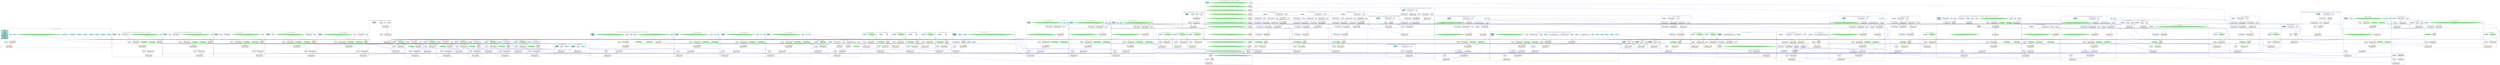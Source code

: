 digraph mindspore {
compound=true
subgraph cluster_0x15996e0d900{
id=cluster_0x15996e0d900
label="construct_wrapper.911[managed]"
fontname="Courier New"
node0x15996f1fa20_0[fontname="Courier New",shape=plaintext,label=<<table port='core'>
<tr><td port='0'>0</td><td port='1'>1</td></tr>
<tr><td colspan='2' bgcolor='cornsilk'>CNode([CNode]934)</td></tr>
</table>>,]
node0x15996f1f7c0_0[fontname="Courier New",shape=plaintext,label=<<table port='core'>
<tr><td port='0'>0</td><td port='1'>1</td><td port='2'>2</td></tr>
<tr><td colspan='3' bgcolor='cornsilk'>CNode([CNode]933)</td></tr>
</table>>,]
node0x1598e683930_0[fontname="Courier New",shape=plaintext,label=<<table port='core' cellborder='0' cellspacing='2' bgcolor='lavender'><tr><td bgcolor='white'>Primitive</td></tr><tr><td>Return</td></tr><tr><td align='left'></td></tr></table>>,]
node0x1598e6823d0_1[fontname="Courier New",shape=oval,label="construct.920[mindspore.nn.wrap.cell_wrapper.WithEvalCell_ID1484101704256get_parse_method_of_class]",style=filled,fillcolor=palegreen,URL="#cluster_0x15996e0aff8",]
node0x159969ca0b0_2[fontname="Courier New",shape=octagon,label="data",style=filled,fillcolor=paleturquoise,]
node0x159969cb290_3[fontname="Courier New",shape=octagon,label="label",style=filled,fillcolor=paleturquoise,]
node0x159969cb0f0_35[fontname="Courier New",shape=octagon,label="conv1.weight",style=filled,fillcolor=paleturquoise,]
node0x159969d3cb0_62[fontname="Courier New",shape=octagon,label="conv2.weight",style=filled,fillcolor=paleturquoise,]
node0x159969d1dd0_102[fontname="Courier New",shape=octagon,label="fc1.weight",style=filled,fillcolor=paleturquoise,]
node0x159969d15b0_150[fontname="Courier New",shape=octagon,label="fc1.bias",style=filled,fillcolor=paleturquoise,]
node0x159969d18f0_188[fontname="Courier New",shape=octagon,label="fc2.weight",style=filled,fillcolor=paleturquoise,]
node0x159969d0a50_232[fontname="Courier New",shape=octagon,label="fc2.bias",style=filled,fillcolor=paleturquoise,]
node0x159969d5b90_270[fontname="Courier New",shape=octagon,label="fc3.weight",style=filled,fillcolor=paleturquoise,]
node0x159969d0f30_314[fontname="Courier New",shape=octagon,label="fc3.bias",style=filled,fillcolor=paleturquoise,]
parameters_0x15996e0d900[shape=plaintext label=<<table bgcolor='paleturquoise' cellspacing='0' cellborder='1' border='0'><tr><td>parameters</td></tr><tr><td>data</td></tr><tr><td>label</td></tr><tr><td>fc3.bias[10,]</td></tr><tr><td>fc3.weight[10,84,]</td></tr><tr><td>fc2.bias[84,]</td></tr><tr><td>fc2.weight[84,120,]</td></tr><tr><td>conv2.weight[16,6,5,5,]</td></tr><tr><td>fc1.bias[120,]</td></tr><tr><td>fc1.weight[120,400,]</td></tr><tr><td>conv1.weight[6,1,5,5,]</td></tr>
</table>>,];}
subgraph cluster_0x15996e0aff0{
id=cluster_0x15996e0aff0
label="mindspore.nn.wrap.cell_wrapper.WithEvalCell_ID1484101704256get_parse_method_of_class[managed]"
fontname="Courier New"
node0x15996f1cd00_0[fontname="Courier New",shape=plaintext,label=<<table port='core'>
<tr><td port='0'>0</td><td port='1'>1</td></tr>
<tr><td colspan='2' bgcolor='cornsilk'>CNode([CNode]935)</td></tr>
</table>>,]
node0x15996f1bc60_0[fontname="Courier New",shape=plaintext,label=<<table port='core'>
<tr><td port='0'>0</td></tr>
<tr><td colspan='1' bgcolor='cornsilk'>CNode([CNode]932)</td></tr>
</table>>,]
node0x15996f1f0a0_0[fontname="Courier New",shape=plaintext,label=<<table port='core'>
<tr><td port='0'>0</td><td port='1'>1</td><td port='2'>2</td><td port='3'>3</td></tr>
<tr><td colspan='4' bgcolor='cornsilk'>CNode([CNode]929)</td></tr>
</table>>,]
node0x15996f18f40_0[fontname="Courier New",shape=plaintext,label=<<table port='core'>
<tr><td port='0'>0</td><td port='1'>1</td></tr>
<tr><td colspan='2' bgcolor='cornsilk'>CNode(outputs)</td></tr>
</table>>,]
node0x15996f1a960_0[fontname="Courier New",shape=plaintext,label=<<table port='core'>
<tr><td port='0'>0</td><td port='1'>1</td></tr>
<tr><td colspan='2' bgcolor='cornsilk'>CNode([CNode]914)</td></tr>
</table>>,]
node0x15992c90650_4[fontname="Courier New",shape=plaintext,label=<<table port='core' cellborder='0' cellspacing='2' bgcolor='lavender'><tr><td bgcolor='white'>Primitive</td></tr><tr><td>Return</td></tr><tr><td align='left'></td></tr></table>>,]
node0x15992c90410_5[fontname="Courier New",shape=plaintext,label=<<table port='core' cellborder='0' cellspacing='2' bgcolor='lavender'><tr><td bgcolor='white'>Primitive</td></tr><tr><td>Switch</td></tr><tr><td align='left'></td></tr></table>>,]
node0x15992c93a10_6[fontname="Courier New",shape=oval,label="✓construct.930",style=filled,fillcolor=palegreen,URL="#cluster_0x15996e0c238",]
node0x15992c936b0_7[fontname="Courier New",shape=oval,label="✗construct.931",style=filled,fillcolor=palegreen,URL="#cluster_0x15996e08258",]
node0x159969cc470_10[fontname="Courier New",shape=octagon,label="label",style=filled,fillcolor=paleturquoise,]
node0x159956a2a30_11[fontname="Courier New",shape=oval,label="construct.1185[__main__.LeNet5_ID1484101263248get_parse_method_of_class]",style=filled,fillcolor=palegreen,URL="#cluster_0x15996e0b918",]
node0x159969cc130_12[fontname="Courier New",shape=octagon,label="data",style=filled,fillcolor=paleturquoise,]
node0x159969cc470_457[fontname="Courier New",shape=octagon,label="label",style=filled,fillcolor=paleturquoise,]
node0x1598e6770f0_460[fontname="Courier New",shape=oval,label="bool_.949[functionbool__ID1484154792112get_parse_method_of_class]",style=filled,fillcolor=palegreen,URL="#cluster_0x15996e086e8",]
node0x1598e674990_461[fontname="Courier New",shape=plaintext,label=<<table port='core' cellborder='0' cellspacing='2' bgcolor='lavender'><tr><td bgcolor='white'>BoolImm</td></tr><tr><td>false</td></tr></table>>,]
parameters_0x15996e0aff0[shape=plaintext label=<<table bgcolor='paleturquoise' cellspacing='0' cellborder='1' border='0'><tr><td>parameters</td></tr><tr><td>data</td></tr><tr><td>label</td></tr></table>>,];}
subgraph cluster_0x15996e08250{
id=cluster_0x15996e08250
label="✗construct.931[managed]"
fontname="Courier New"
node0x15996f17c40_0[fontname="Courier New",shape=plaintext,label=<<table port='core'>
<tr><td port='0'>0</td><td port='1'>1</td></tr>
<tr><td colspan='2' bgcolor='cornsilk'>CNode([CNode]943)</td></tr>
</table>>,]
node0x15996f1caa0_0[fontname="Courier New",shape=plaintext,label=<<table port='core'>
<tr><td port='0'>0</td><td port='1'>1</td><td port='2'>2</td></tr>
<tr><td colspan='3' bgcolor='cornsilk'>CNode([CNode]928)</td></tr>
</table>>,]
node0x15992c92ed0_8[fontname="Courier New",shape=plaintext,label=<<table port='core' cellborder='0' cellspacing='2' bgcolor='lavender'><tr><td bgcolor='white'>Primitive</td></tr><tr><td>Return</td></tr><tr><td align='left'></td></tr></table>>,]
node0x15992c94430_9[fontname="Courier New",shape=oval,label="↓construct.927",style=filled,fillcolor=palegreen,URL="#cluster_0x15996e0a248",]
parameters_0x15996e08250[shape=plaintext label=<<table bgcolor='paleturquoise' cellspacing='0' cellborder='1' border='0'><tr><td>parameters</td></tr></table>>,];}
subgraph cluster_0x15996e0b910{
id=cluster_0x15996e0b910
label="__main__.LeNet5_ID1484101263248get_parse_method_of_class[managed]"
fontname="Courier New"
node0x15996f216a0_0[fontname="Courier New",shape=plaintext,label=<<table port='core'>
<tr><td port='0'>0</td><td port='1'>1</td></tr>
<tr><td colspan='2' bgcolor='cornsilk'>CNode([CNode]1187)</td></tr>
</table>>,]
node0x15996f21900_0[fontname="Courier New",shape=plaintext,label=<<table port='core'>
<tr><td port='0'>0</td><td port='1'>1</td></tr>
<tr><td colspan='2' bgcolor='cornsilk'>CNode(x)</td></tr>
</table>>,]
node0x15996f23580_0[fontname="Courier New",shape=plaintext,label=<<table port='core'>
<tr><td port='0'>0</td><td port='1'>1</td></tr>
<tr><td colspan='2' bgcolor='cornsilk'>CNode(x)</td></tr>
</table>>,]
node0x15996f22c00_0[fontname="Courier New",shape=plaintext,label=<<table port='core'>
<tr><td port='0'>0</td><td port='1'>1</td></tr>
<tr><td colspan='2' bgcolor='cornsilk'>CNode(x)</td></tr>
</table>>,]
node0x15996f27cc0_0[fontname="Courier New",shape=plaintext,label=<<table port='core'>
<tr><td port='0'>0</td><td port='1'>1</td></tr>
<tr><td colspan='2' bgcolor='cornsilk'>CNode(x)</td></tr>
</table>>,]
node0x15996f24d40_0[fontname="Courier New",shape=plaintext,label=<<table port='core'>
<tr><td port='0'>0</td><td port='1'>1</td></tr>
<tr><td colspan='2' bgcolor='cornsilk'>CNode(x)</td></tr>
</table>>,]
node0x15996f262a0_0[fontname="Courier New",shape=plaintext,label=<<table port='core'>
<tr><td port='0'>0</td><td port='1'>1</td></tr>
<tr><td colspan='2' bgcolor='cornsilk'>CNode(x)</td></tr>
</table>>,]
node0x15996f24ae0_0[fontname="Courier New",shape=plaintext,label=<<table port='core'>
<tr><td port='0'>0</td><td port='1'>1</td></tr>
<tr><td colspan='2' bgcolor='cornsilk'>CNode(x)</td></tr>
</table>>,]
node0x15996f19d80_0[fontname="Courier New",shape=plaintext,label=<<table port='core'>
<tr><td port='0'>0</td><td port='1'>1</td></tr>
<tr><td colspan='2' bgcolor='cornsilk'>CNode(x)</td></tr>
</table>>,]
node0x15996f19400_0[fontname="Courier New",shape=plaintext,label=<<table port='core'>
<tr><td port='0'>0</td><td port='1'>1</td></tr>
<tr><td colspan='2' bgcolor='cornsilk'>CNode(x)</td></tr>
</table>>,]
node0x15996f20ac0_0[fontname="Courier New",shape=plaintext,label=<<table port='core'>
<tr><td port='0'>0</td><td port='1'>1</td></tr>
<tr><td colspan='2' bgcolor='cornsilk'>CNode(x)</td></tr>
</table>>,]
node0x15996f1b2e0_0[fontname="Courier New",shape=plaintext,label=<<table port='core'>
<tr><td port='0'>0</td><td port='1'>1</td></tr>
<tr><td colspan='2' bgcolor='cornsilk'>CNode(x)</td></tr>
</table>>,]
node0x15996f1ae20_0[fontname="Courier New",shape=plaintext,label=<<table port='core'>
<tr><td port='0'>0</td><td port='1'>1</td></tr>
<tr><td colspan='2' bgcolor='cornsilk'>CNode(x)</td></tr>
</table>>,]
node0x159956a66f0_13[fontname="Courier New",shape=plaintext,label=<<table port='core' cellborder='0' cellspacing='2' bgcolor='lavender'><tr><td bgcolor='white'>Primitive</td></tr><tr><td>Return</td></tr><tr><td align='left'></td></tr></table>>,]
node0x15992ad2990_14[fontname="Courier New",shape=oval,label="construct.1019[mindspore.nn.layer.basic.Dense_ID1484101568768get_parse_method_of_class]",style=filled,fillcolor=palegreen,URL="#cluster_0x15996e0cb58",]
node0x15992ad3a70_15[fontname="Courier New",shape=oval,label="construct.1182[mindspore.nn.layer.activation.ReLU_ID1484101569648get_parse_method_of_class]",style=filled,fillcolor=palegreen,URL="#cluster_0x15996e07938",]
node0x15995790920_16[fontname="Courier New",shape=oval,label="construct.1069[mindspore.nn.layer.basic.Dense_ID1484101567888get_parse_method_of_class]",style=filled,fillcolor=palegreen,URL="#cluster_0x15996e118e8",]
node0x15995790a40_17[fontname="Courier New",shape=oval,label="construct.1182[mindspore.nn.layer.activation.ReLU_ID1484101569648get_parse_method_of_class]",style=filled,fillcolor=palegreen,URL="#cluster_0x15996e07938",]
node0x1599579ed80_18[fontname="Courier New",shape=oval,label="construct.1118[mindspore.nn.layer.basic.Dense_ID1484101508688get_parse_method_of_class]",style=filled,fillcolor=palegreen,URL="#cluster_0x15996e15438",]
node0x159957a0880_19[fontname="Courier New",shape=oval,label="construct.1184[mindspore.nn.layer.basic.Flatten_ID1484101615760get_parse_method_of_class]",style=filled,fillcolor=palegreen,URL="#cluster_0x15996e181d8",]
node0x159957a0be0_20[fontname="Courier New",shape=oval,label="construct.1183[mindspore.nn.layer.pooling.MaxPool2d_ID1484101570288get_parse_method_of_class]",style=filled,fillcolor=palegreen,URL="#cluster_0x15996e178b8",]
node0x159957a0400_21[fontname="Courier New",shape=oval,label="construct.1182[mindspore.nn.layer.activation.ReLU_ID1484101569648get_parse_method_of_class]",style=filled,fillcolor=palegreen,URL="#cluster_0x15996e07938",]
node0x159957932c0_22[fontname="Courier New",shape=oval,label="construct.1165[mindspore.nn.layer.conv.Conv2d_ID1484101507968get_parse_method_of_class]",style=filled,fillcolor=palegreen,URL="#cluster_0x15996e20f48",]
node0x15992c94550_23[fontname="Courier New",shape=oval,label="construct.1183[mindspore.nn.layer.pooling.MaxPool2d_ID1484101570288get_parse_method_of_class]",style=filled,fillcolor=palegreen,URL="#cluster_0x15996e178b8",]
node0x15992ac9990_24[fontname="Courier New",shape=oval,label="construct.1182[mindspore.nn.layer.activation.ReLU_ID1484101569648get_parse_method_of_class]",style=filled,fillcolor=palegreen,URL="#cluster_0x15996e07938",]
node0x159957a0ac0_25[fontname="Courier New",shape=oval,label="construct.1174[mindspore.nn.layer.conv.Conv2d_ID1484101132176get_parse_method_of_class]",style=filled,fillcolor=palegreen,URL="#cluster_0x15996e1aae8",]
node0x159969ce350_26[fontname="Courier New",shape=octagon,label="x",style=filled,fillcolor=paleturquoise,]
parameters_0x15996e0b910[shape=plaintext label=<<table bgcolor='paleturquoise' cellspacing='0' cellborder='1' border='0'><tr><td>parameters</td></tr><tr><td>x</td></tr></table>>,];}
subgraph cluster_0x15996e1aae0{
id=cluster_0x15996e1aae0
label="mindspore.nn.layer.conv.Conv2d_ID1484101132176get_parse_method_of_class[managed]"
fontname="Courier New"
node0x15996c92f70_0[fontname="Courier New",shape=plaintext,label=<<table port='core'>
<tr><td port='0'>0</td><td port='1'>1</td></tr>
<tr><td colspan='2' bgcolor='cornsilk'>CNode([CNode]1188)</td></tr>
</table>>,]
node0x15996c984f0_0[fontname="Courier New",shape=plaintext,label=<<table port='core'>
<tr><td port='0'>0</td></tr>
<tr><td colspan='1' bgcolor='cornsilk'>CNode([CNode]1181)</td></tr>
</table>>,]
node0x15996c98290_0[fontname="Courier New",shape=plaintext,label=<<table port='core'>
<tr><td port='0'>0</td><td port='1'>1</td><td port='2'>2</td><td port='3'>3</td></tr>
<tr><td colspan='4' bgcolor='cornsilk'>CNode([CNode]1178)</td></tr>
</table>>,]
node0x15996c92ab0_0[fontname="Courier New",shape=plaintext,label=<<table port='core'>
<tr><td port='0'>0</td><td port='1'>1</td><td port='2'>2</td></tr>
<tr><td colspan='3' bgcolor='cornsilk'>CNode(output)</td></tr>
</table>>,]
node0x15996c90970_0[fontname="Courier New",shape=plaintext,label=<<table port='core'>
<tr><td port='0'>0</td><td port='1'>1</td></tr>
<tr><td colspan='2' bgcolor='cornsilk'>CNode([CNode]1173)</td></tr>
</table>>,]
node0x159957a1a80_27[fontname="Courier New",shape=plaintext,label=<<table port='core' cellborder='0' cellspacing='2' bgcolor='lavender'><tr><td bgcolor='white'>Primitive</td></tr><tr><td>Return</td></tr><tr><td align='left'></td></tr></table>>,]
node0x1599579e480_28[fontname="Courier New",shape=plaintext,label=<<table port='core' cellborder='0' cellspacing='2' bgcolor='lavender'><tr><td bgcolor='white'>Primitive</td></tr><tr><td>Switch</td></tr><tr><td align='left'></td></tr></table>>,]
node0x159957a0760_29[fontname="Courier New",shape=oval,label="✓construct.1179",style=filled,fillcolor=palegreen,URL="#cluster_0x15996e1d3f8",]
node0x159957a0520_30[fontname="Courier New",shape=oval,label="✗construct.1180",style=filled,fillcolor=palegreen,URL="#cluster_0x15996e1fd08",]
node0x15995793740_33[fontname="Courier New",shape=plaintext,label=<<table port='core' cellborder='0' cellspacing='2' bgcolor='lavender'><tr><td bgcolor='white'>DoSignaturePrimitive</td></tr><tr><td>S-Prim-Conv2D</td></tr><tr><td align='left'></td></tr></table>>,]
node0x159969d66f0_34[fontname="Courier New",shape=octagon,label="x",style=filled,fillcolor=paleturquoise,]
node0x15995783000_42[fontname="Courier New",shape=oval,label="bool_.949[functionbool__ID1484154792112get_parse_method_of_class]",style=filled,fillcolor=palegreen,URL="#cluster_0x15996e086e8",]
node0x159957921e0_43[fontname="Courier New",shape=plaintext,label=<<table port='core' cellborder='0' cellspacing='2' bgcolor='lavender'><tr><td bgcolor='white'>BoolImm</td></tr><tr><td>false</td></tr></table>>,]
parameters_0x15996e1aae0[shape=plaintext label=<<table bgcolor='paleturquoise' cellspacing='0' cellborder='1' border='0'><tr><td>parameters</td></tr><tr><td>x</td></tr></table>>,];}
subgraph cluster_0x15996e1fd00{
id=cluster_0x15996e1fd00
label="✗construct.1180[managed]"
fontname="Courier New"
node0x15996c98030_0[fontname="Courier New",shape=plaintext,label=<<table port='core'>
<tr><td port='0'>0</td><td port='1'>1</td></tr>
<tr><td colspan='2' bgcolor='cornsilk'>CNode([CNode]1198)</td></tr>
</table>>,]
node0x15996c957d0_0[fontname="Courier New",shape=plaintext,label=<<table port='core'>
<tr><td port='0'>0</td><td port='1'>1</td></tr>
<tr><td colspan='2' bgcolor='cornsilk'>CNode([CNode]1177)</td></tr>
</table>>,]
node0x1599579e120_31[fontname="Courier New",shape=plaintext,label=<<table port='core' cellborder='0' cellspacing='2' bgcolor='lavender'><tr><td bgcolor='white'>Primitive</td></tr><tr><td>Return</td></tr><tr><td align='left'></td></tr></table>>,]
node0x1599579fc20_32[fontname="Courier New",shape=oval,label="↓construct.1176",style=filled,fillcolor=palegreen,URL="#cluster_0x15996e213d8",]
parameters_0x15996e1fd00[shape=plaintext label=<<table bgcolor='paleturquoise' cellspacing='0' cellborder='1' border='0'><tr><td>parameters</td></tr></table>>,];}
subgraph cluster_0x15996e213d0{
id=cluster_0x15996e213d0
label="↓construct.1176[managed]"
fontname="Courier New"
node0x15996c98750_0[fontname="Courier New",shape=plaintext,label=<<table port='core'>
<tr><td port='0'>0</td><td port='1'>1</td></tr>
<tr><td colspan='2' bgcolor='cornsilk'>CNode([CNode]1210)</td></tr>
</table>>,]
node0x1599579d4c0_36[fontname="Courier New",shape=plaintext,label=<<table port='core' cellborder='0' cellspacing='2' bgcolor='lavender'><tr><td bgcolor='white'>Primitive</td></tr><tr><td>Return</td></tr><tr><td align='left'></td></tr></table>>,]
node0x159969d59f0_37[fontname="Courier New",shape=octagon,label="Φoutput",style=filled,fillcolor=paleturquoise,]
parameters_0x15996e213d0[shape=plaintext label=<<table bgcolor='paleturquoise' cellspacing='0' cellborder='1' border='0'><tr><td>parameters</td></tr><tr><td>Φoutput</td></tr></table>>,];}
subgraph cluster_0x15996e1d3f0{
id=cluster_0x15996e1d3f0
label="✓construct.1179[managed]"
fontname="Courier New"
node0x15996c94270_0[fontname="Courier New",shape=plaintext,label=<<table port='core'>
<tr><td port='0'>0</td><td port='1'>1</td></tr>
<tr><td colspan='2' bgcolor='cornsilk'>CNode([CNode]1197)</td></tr>
</table>>,]
node0x15996c8fff0_0[fontname="Courier New",shape=plaintext,label=<<table port='core'>
<tr><td port='0'>0</td><td port='1'>1</td></tr>
<tr><td colspan='2' bgcolor='cornsilk'>CNode([CNode]1175)</td></tr>
</table>>,]
node0x15996c963b0_0[fontname="Courier New",shape=plaintext,label=<<table port='core'>
<tr><td port='0'>0</td><td port='1'>1</td><td port='2'>2</td></tr>
<tr><td colspan='3' bgcolor='cornsilk'>CNode(output)</td></tr>
</table>>,]
node0x159957943a0_38[fontname="Courier New",shape=plaintext,label=<<table port='core' cellborder='0' cellspacing='2' bgcolor='lavender'><tr><td bgcolor='white'>Primitive</td></tr><tr><td>Return</td></tr><tr><td align='left'></td></tr></table>>,]
node0x15995793e00_39[fontname="Courier New",shape=oval,label="↓construct.1176",style=filled,fillcolor=palegreen,URL="#cluster_0x15996e213d8",]
node0x15995788fa0_40[fontname="Courier New",shape=plaintext,label=<<table port='core' cellborder='0' cellspacing='2' bgcolor='lavender'><tr><td bgcolor='white'>DoSignaturePrimitive</td></tr><tr><td>S-Prim-BiasAdd</td></tr><tr><td align='left'></td></tr></table>>,]
node0x15995791100_41[fontname="Courier New",shape=plaintext,label=<<table port='core' cellborder='0' cellspacing='2' bgcolor='lavender'><tr><td bgcolor='white'>None</td></tr><tr><td>None</td></tr></table>>,]
parameters_0x15996e1d3f0[shape=plaintext label=<<table bgcolor='paleturquoise' cellspacing='0' cellborder='1' border='0'><tr><td>parameters</td></tr></table>>,];}
subgraph cluster_0x15996e086e0{
id=cluster_0x15996e086e0
label="functionbool__ID1484154792112get_parse_method_of_class[managed]"
fontname="Courier New"
node0x15996f1a700_0[fontname="Courier New",shape=plaintext,label=<<table port='core'>
<tr><td port='0'>0</td><td port='1'>1</td></tr>
<tr><td colspan='2' bgcolor='cornsilk'>CNode([CNode]1186)</td></tr>
</table>>,]
node0x15996f1cf60_0[fontname="Courier New",shape=plaintext,label=<<table port='core'>
<tr><td port='0'>0</td></tr>
<tr><td colspan='1' bgcolor='cornsilk'>CNode([CNode]948)</td></tr>
</table>>,]
node0x15996f1d8e0_0[fontname="Courier New",shape=plaintext,label=<<table port='core'>
<tr><td port='0'>0</td><td port='1'>1</td><td port='2'>2</td></tr>
<tr><td colspan='3' bgcolor='cornsilk'>CNode([CNode]947)</td></tr>
</table>>,]
node0x1598e675290_44[fontname="Courier New",shape=plaintext,label=<<table port='core' cellborder='0' cellspacing='2' bgcolor='lavender'><tr><td bgcolor='white'>Primitive</td></tr><tr><td>Return</td></tr><tr><td align='left'></td></tr></table>>,]
node0x1598e674cf0_45[fontname="Courier New",shape=plaintext,label=<<table port='core' cellborder='0' cellspacing='2' bgcolor='lavender'><tr><td bgcolor='white'>Primitive</td></tr><tr><td>getattr</td></tr><tr><td align='left'></td></tr></table>>,]
node0x159969cf1f0_46[fontname="Courier New",shape=octagon,label="x",style=filled,fillcolor=paleturquoise,]
node0x1598e677330_47[fontname="Courier New",shape=plaintext,label=<<table port='core' cellborder='0' cellspacing='2' bgcolor='lavender'><tr><td bgcolor='white'>StringImm</td></tr><tr><td>__bool__</td></tr></table>>,]
parameters_0x15996e086e0[shape=plaintext label=<<table bgcolor='paleturquoise' cellspacing='0' cellborder='1' border='0'><tr><td>parameters</td></tr><tr><td>x</td></tr></table>>,];}
subgraph cluster_0x15996e07930{
id=cluster_0x15996e07930
label="mindspore.nn.layer.activation.ReLU_ID1484101569648get_parse_method_of_class[managed]"
fontname="Courier New"
node0x15996f41080_0[fontname="Courier New",shape=plaintext,label=<<table port='core'>
<tr><td port='0'>0</td><td port='1'>1</td></tr>
<tr><td colspan='2' bgcolor='cornsilk'>CNode([CNode]1189)</td></tr>
</table>>,]
node0x15996f41a00_0[fontname="Courier New",shape=plaintext,label=<<table port='core'>
<tr><td port='0'>0</td><td port='1'>1</td></tr>
<tr><td colspan='2' bgcolor='cornsilk'>CNode([CNode]1060)</td></tr>
</table>>,]
node0x15992ac77d0_48[fontname="Courier New",shape=plaintext,label=<<table port='core' cellborder='0' cellspacing='2' bgcolor='lavender'><tr><td bgcolor='white'>Primitive</td></tr><tr><td>Return</td></tr><tr><td align='left'></td></tr></table>>,]
node0x15995791c40_49[fontname="Courier New",shape=plaintext,label=<<table port='core' cellborder='0' cellspacing='2' bgcolor='lavender'><tr><td bgcolor='white'>DoSignaturePrimitive</td></tr><tr><td>S-Prim-ReLU</td></tr><tr><td align='left'></td></tr></table>>,]
node0x159969cc7b0_50[fontname="Courier New",shape=octagon,label="x",style=filled,fillcolor=paleturquoise,]
parameters_0x15996e07930[shape=plaintext label=<<table bgcolor='paleturquoise' cellspacing='0' cellborder='1' border='0'><tr><td>parameters</td></tr><tr><td>x</td></tr></table>>,];}
subgraph cluster_0x15996e178b0{
id=cluster_0x15996e178b0
label="mindspore.nn.layer.pooling.MaxPool2d_ID1484101570288get_parse_method_of_class[managed]"
fontname="Courier New"
node0x15996c83610_0[fontname="Courier New",shape=plaintext,label=<<table port='core'>
<tr><td port='0'>0</td><td port='1'>1</td></tr>
<tr><td colspan='2' bgcolor='cornsilk'>CNode([CNode]1190)</td></tr>
</table>>,]
node0x15996c7f5f0_0[fontname="Courier New",shape=plaintext,label=<<table port='core'>
<tr><td port='0'>0</td><td port='1'>1</td></tr>
<tr><td colspan='2' bgcolor='cornsilk'>CNode(out)</td></tr>
</table>>,]
node0x1599579d820_51[fontname="Courier New",shape=plaintext,label=<<table port='core' cellborder='0' cellspacing='2' bgcolor='lavender'><tr><td bgcolor='white'>Primitive</td></tr><tr><td>Return</td></tr><tr><td align='left'></td></tr></table>>,]
node0x15992accb10_52[fontname="Courier New",shape=plaintext,label=<<table port='core' cellborder='0' cellspacing='2' bgcolor='lavender'><tr><td bgcolor='white'>DoSignaturePrimitive</td></tr><tr><td>S-Prim-MaxPool</td></tr><tr><td align='left'></td></tr></table>>,]
node0x159969d3970_53[fontname="Courier New",shape=octagon,label="x",style=filled,fillcolor=paleturquoise,]
parameters_0x15996e178b0[shape=plaintext label=<<table bgcolor='paleturquoise' cellspacing='0' cellborder='1' border='0'><tr><td>parameters</td></tr><tr><td>x</td></tr></table>>,];}
subgraph cluster_0x15996e20f40{
id=cluster_0x15996e20f40
label="mindspore.nn.layer.conv.Conv2d_ID1484101507968get_parse_method_of_class[managed]"
fontname="Courier New"
node0x15996c92d10_0[fontname="Courier New",shape=plaintext,label=<<table port='core'>
<tr><td port='0'>0</td><td port='1'>1</td></tr>
<tr><td colspan='2' bgcolor='cornsilk'>CNode([CNode]1191)</td></tr>
</table>>,]
node0x15996c96ad0_0[fontname="Courier New",shape=plaintext,label=<<table port='core'>
<tr><td port='0'>0</td></tr>
<tr><td colspan='1' bgcolor='cornsilk'>CNode([CNode]1172)</td></tr>
</table>>,]
node0x15996c91c70_0[fontname="Courier New",shape=plaintext,label=<<table port='core'>
<tr><td port='0'>0</td><td port='1'>1</td><td port='2'>2</td><td port='3'>3</td></tr>
<tr><td colspan='4' bgcolor='cornsilk'>CNode([CNode]1169)</td></tr>
</table>>,]
node0x15996c886d0_0[fontname="Courier New",shape=plaintext,label=<<table port='core'>
<tr><td port='0'>0</td><td port='1'>1</td><td port='2'>2</td></tr>
<tr><td colspan='3' bgcolor='cornsilk'>CNode(output)</td></tr>
</table>>,]
node0x15996c904b0_0[fontname="Courier New",shape=plaintext,label=<<table port='core'>
<tr><td port='0'>0</td><td port='1'>1</td></tr>
<tr><td colspan='2' bgcolor='cornsilk'>CNode([CNode]1164)</td></tr>
</table>>,]
node0x15995792780_54[fontname="Courier New",shape=plaintext,label=<<table port='core' cellborder='0' cellspacing='2' bgcolor='lavender'><tr><td bgcolor='white'>Primitive</td></tr><tr><td>Return</td></tr><tr><td align='left'></td></tr></table>>,]
node0x159957848c0_55[fontname="Courier New",shape=plaintext,label=<<table port='core' cellborder='0' cellspacing='2' bgcolor='lavender'><tr><td bgcolor='white'>Primitive</td></tr><tr><td>Switch</td></tr><tr><td align='left'></td></tr></table>>,]
node0x159957a2020_56[fontname="Courier New",shape=oval,label="✓construct.1170",style=filled,fillcolor=palegreen,URL="#cluster_0x15996e1b898",]
node0x159957a1f00_57[fontname="Courier New",shape=oval,label="✗construct.1171",style=filled,fillcolor=palegreen,URL="#cluster_0x15996e1e1a8",]
node0x15995785640_60[fontname="Courier New",shape=plaintext,label=<<table port='core' cellborder='0' cellspacing='2' bgcolor='lavender'><tr><td bgcolor='white'>DoSignaturePrimitive</td></tr><tr><td>S-Prim-Conv2D</td></tr><tr><td align='left'></td></tr></table>>,]
node0x159969d3b10_61[fontname="Courier New",shape=octagon,label="x",style=filled,fillcolor=paleturquoise,]
node0x15995790c80_69[fontname="Courier New",shape=oval,label="bool_.949[functionbool__ID1484154792112get_parse_method_of_class]",style=filled,fillcolor=palegreen,URL="#cluster_0x15996e086e8",]
node0x159957920c0_70[fontname="Courier New",shape=plaintext,label=<<table port='core' cellborder='0' cellspacing='2' bgcolor='lavender'><tr><td bgcolor='white'>BoolImm</td></tr><tr><td>false</td></tr></table>>,]
parameters_0x15996e20f40[shape=plaintext label=<<table bgcolor='paleturquoise' cellspacing='0' cellborder='1' border='0'><tr><td>parameters</td></tr><tr><td>x</td></tr></table>>,];}
subgraph cluster_0x15996e1e1a0{
id=cluster_0x15996e1e1a0
label="✗construct.1171[managed]"
fontname="Courier New"
node0x15996c8fd90_0[fontname="Courier New",shape=plaintext,label=<<table port='core'>
<tr><td port='0'>0</td><td port='1'>1</td></tr>
<tr><td colspan='2' bgcolor='cornsilk'>CNode([CNode]1200)</td></tr>
</table>>,]
node0x15996c94990_0[fontname="Courier New",shape=plaintext,label=<<table port='core'>
<tr><td port='0'>0</td><td port='1'>1</td></tr>
<tr><td colspan='2' bgcolor='cornsilk'>CNode([CNode]1168)</td></tr>
</table>>,]
node0x159957a1cc0_58[fontname="Courier New",shape=plaintext,label=<<table port='core' cellborder='0' cellspacing='2' bgcolor='lavender'><tr><td bgcolor='white'>Primitive</td></tr><tr><td>Return</td></tr><tr><td align='left'></td></tr></table>>,]
node0x1599579ea20_59[fontname="Courier New",shape=oval,label="↓construct.1167",style=filled,fillcolor=palegreen,URL="#cluster_0x15996e1bd28",]
parameters_0x15996e1e1a0[shape=plaintext label=<<table bgcolor='paleturquoise' cellspacing='0' cellborder='1' border='0'><tr><td>parameters</td></tr></table>>,];}
subgraph cluster_0x15996e1bd20{
id=cluster_0x15996e1bd20
label="↓construct.1167[managed]"
fontname="Courier New"
node0x15996c90710_0[fontname="Courier New",shape=plaintext,label=<<table port='core'>
<tr><td port='0'>0</td><td port='1'>1</td></tr>
<tr><td colspan='2' bgcolor='cornsilk'>CNode([CNode]1211)</td></tr>
</table>>,]
node0x159957906e0_63[fontname="Courier New",shape=plaintext,label=<<table port='core' cellborder='0' cellspacing='2' bgcolor='lavender'><tr><td bgcolor='white'>Primitive</td></tr><tr><td>Return</td></tr><tr><td align='left'></td></tr></table>>,]
node0x159969d0d90_64[fontname="Courier New",shape=octagon,label="Φoutput",style=filled,fillcolor=paleturquoise,]
parameters_0x15996e1bd20[shape=plaintext label=<<table bgcolor='paleturquoise' cellspacing='0' cellborder='1' border='0'><tr><td>parameters</td></tr><tr><td>Φoutput</td></tr></table>>,];}
subgraph cluster_0x15996e1b890{
id=cluster_0x15996e1b890
label="✓construct.1170[managed]"
fontname="Courier New"
node0x15996c96870_0[fontname="Courier New",shape=plaintext,label=<<table port='core'>
<tr><td port='0'>0</td><td port='1'>1</td></tr>
<tr><td colspan='2' bgcolor='cornsilk'>CNode([CNode]1199)</td></tr>
</table>>,]
node0x15996c912f0_0[fontname="Courier New",shape=plaintext,label=<<table port='core'>
<tr><td port='0'>0</td><td port='1'>1</td></tr>
<tr><td colspan='2' bgcolor='cornsilk'>CNode([CNode]1166)</td></tr>
</table>>,]
node0x15996c91090_0[fontname="Courier New",shape=plaintext,label=<<table port='core'>
<tr><td port='0'>0</td><td port='1'>1</td><td port='2'>2</td></tr>
<tr><td colspan='3' bgcolor='cornsilk'>CNode(output)</td></tr>
</table>>,]
node0x1599579e5a0_65[fontname="Courier New",shape=plaintext,label=<<table port='core' cellborder='0' cellspacing='2' bgcolor='lavender'><tr><td bgcolor='white'>Primitive</td></tr><tr><td>Return</td></tr><tr><td align='left'></td></tr></table>>,]
node0x1599579fe60_66[fontname="Courier New",shape=oval,label="↓construct.1167",style=filled,fillcolor=palegreen,URL="#cluster_0x15996e1bd28",]
node0x15995798840_67[fontname="Courier New",shape=plaintext,label=<<table port='core' cellborder='0' cellspacing='2' bgcolor='lavender'><tr><td bgcolor='white'>DoSignaturePrimitive</td></tr><tr><td>S-Prim-BiasAdd</td></tr><tr><td align='left'></td></tr></table>>,]
node0x1599579efc0_68[fontname="Courier New",shape=plaintext,label=<<table port='core' cellborder='0' cellspacing='2' bgcolor='lavender'><tr><td bgcolor='white'>None</td></tr><tr><td>None</td></tr></table>>,]
parameters_0x15996e1b890[shape=plaintext label=<<table bgcolor='paleturquoise' cellspacing='0' cellborder='1' border='0'><tr><td>parameters</td></tr></table>>,];}
subgraph cluster_0x15996e181d0{
id=cluster_0x15996e181d0
label="mindspore.nn.layer.basic.Flatten_ID1484101615760get_parse_method_of_class[managed]"
fontname="Courier New"
node0x15996c7dbd0_0[fontname="Courier New",shape=plaintext,label=<<table port='core'>
<tr><td port='0'>0</td><td port='1'>1</td></tr>
<tr><td colspan='2' bgcolor='cornsilk'>CNode([CNode]1192)</td></tr>
</table>>,]
node0x15996c83ad0_0[fontname="Courier New",shape=plaintext,label=<<table port='core'>
<tr><td port='0'>0</td><td port='1'>1</td><td port='2'>2</td></tr>
<tr><td colspan='3' bgcolor='cornsilk'>CNode([CNode]1163)</td></tr>
</table>>,]
node0x15996c7ea10_0[fontname="Courier New",shape=plaintext,label=<<table port='core'>
<tr><td port='0'>0</td><td port='1'>1</td><td port='2'>2</td></tr>
<tr><td colspan='3' bgcolor='cornsilk'>CNode([CNode]1162)</td></tr>
</table>>,]
node0x15996c82310_0[fontname="Courier New",shape=plaintext,label=<<table port='core'>
<tr><td port='0'>0</td><td port='1'>1</td></tr>
<tr><td colspan='2' bgcolor='cornsilk'>CNode([CNode]1161)</td></tr>
</table>>,]
node0x15996c81990_0[fontname="Courier New",shape=plaintext,label=<<table port='core'>
<tr><td port='0'>0</td><td port='1'>1</td><td port='2'>2</td></tr>
<tr><td colspan='3' bgcolor='cornsilk'>CNode([CNode]1160)</td></tr>
</table>>,]
node0x15996c74d50_0[fontname="Courier New",shape=plaintext,label=<<table port='core'>
<tr><td port='0'>0</td><td port='1'>1</td></tr>
<tr><td colspan='2' bgcolor='cornsilk'>CNode([CNode]1159)</td></tr>
</table>>,]
node0x159957a0d00_71[fontname="Courier New",shape=plaintext,label=<<table port='core' cellborder='0' cellspacing='2' bgcolor='lavender'><tr><td bgcolor='white'>Primitive</td></tr><tr><td>Return</td></tr><tr><td align='left'></td></tr></table>>,]
node0x15992c8a8f0_72[fontname="Courier New",shape=plaintext,label=<<table port='core' cellborder='0' cellspacing='2' bgcolor='lavender'><tr><td bgcolor='white'>DoSignaturePrimitive</td></tr><tr><td>S-Prim-Reshape</td></tr><tr><td align='left'></td></tr></table>>,]
node0x159969d1270_73[fontname="Courier New",shape=octagon,label="x",style=filled,fillcolor=paleturquoise,]
node0x15992acc210_74[fontname="Courier New",shape=plaintext,label=<<table port='core' cellborder='0' cellspacing='2' bgcolor='lavender'><tr><td bgcolor='white'>DoSignaturePrimitive</td></tr><tr><td>S-Prim-MakeTuple</td></tr><tr><td align='left'></td></tr></table>>,]
node0x15992c92150_75[fontname="Courier New",shape=plaintext,label=<<table port='core' cellborder='0' cellspacing='2' bgcolor='lavender'><tr><td bgcolor='white'>DoSignaturePrimitive</td></tr><tr><td>S-Prim-negative</td></tr><tr><td align='left'></td></tr></table>>,]
node0x1599579f8c0_76[fontname="Courier New",shape=plaintext,label=<<table port='core' cellborder='0' cellspacing='2' bgcolor='lavender'><tr><td bgcolor='white'>Int64Imm</td></tr><tr><td>1</td></tr></table>>,]
node0x15992c8c750_77[fontname="Courier New",shape=plaintext,label=<<table port='core' cellborder='0' cellspacing='2' bgcolor='lavender'><tr><td bgcolor='white'>DoSignaturePrimitive</td></tr><tr><td>S-Prim-getitem</td></tr><tr><td align='left'></td></tr></table>>,]
node0x1599579f440_78[fontname="Courier New",shape=plaintext,label=<<table port='core' cellborder='0' cellspacing='2' bgcolor='lavender'><tr><td bgcolor='white'>Int64Imm</td></tr><tr><td>0</td></tr></table>>,]
node0x15992c895d0_79[fontname="Courier New",shape=plaintext,label=<<table port='core' cellborder='0' cellspacing='2' bgcolor='lavender'><tr><td bgcolor='white'>DoSignaturePrimitive</td></tr><tr><td>S-Prim-Shape</td></tr><tr><td align='left'></td></tr></table>>,]
node0x159969d1270_80[fontname="Courier New",shape=octagon,label="x",style=filled,fillcolor=paleturquoise,]
parameters_0x15996e181d0[shape=plaintext label=<<table bgcolor='paleturquoise' cellspacing='0' cellborder='1' border='0'><tr><td>parameters</td></tr><tr><td>x</td></tr></table>>,];}
subgraph cluster_0x15996e15430{
id=cluster_0x15996e15430
label="mindspore.nn.layer.basic.Dense_ID1484101508688get_parse_method_of_class[managed]"
fontname="Courier New"
node0x15996c7de30_0[fontname="Courier New",shape=plaintext,label=<<table port='core'>
<tr><td port='0'>0</td><td port='1'>1</td></tr>
<tr><td colspan='2' bgcolor='cornsilk'>CNode([CNode]1193)</td></tr>
</table>>,]
node0x15996c846b0_0[fontname="Courier New",shape=plaintext,label=<<table port='core'>
<tr><td port='0'>0</td><td port='1'>1</td><td port='2'>2</td></tr>
<tr><td colspan='3' bgcolor='cornsilk'>CNode([CNode]1158)</td></tr>
</table>>,]
node0x15996c82c90_0[fontname="Courier New",shape=plaintext,label=<<table port='core'>
<tr><td port='0'>0</td><td port='1'>1</td></tr>
<tr><td colspan='2' bgcolor='cornsilk'>CNode([CNode]1111)</td></tr>
</table>>,]
node0x15996f113c0_0[fontname="Courier New",shape=plaintext,label=<<table port='core'>
<tr><td port='0'>0</td><td port='1'>1</td><td port='2'>2</td></tr>
<tr><td colspan='3' bgcolor='cornsilk'>CNode([CNode]1110)</td></tr>
</table>>,]
node0x15996f10f00_0[fontname="Courier New",shape=plaintext,label=<<table port='core'>
<tr><td port='0'>0</td><td port='1'>1</td></tr>
<tr><td colspan='2' bgcolor='cornsilk'>CNode(Φx_shape)</td></tr>
</table>>,]
node0x15996c756d0_0[fontname="Courier New",shape=plaintext,label=<<table port='core'>
<tr><td port='0'>0</td></tr>
<tr><td colspan='1' bgcolor='cornsilk'>CNode([CNode]1157)</td></tr>
</table>>,]
node0x15996c737f0_0[fontname="Courier New",shape=plaintext,label=<<table port='core'>
<tr><td port='0'>0</td><td port='1'>1</td><td port='2'>2</td><td port='3'>3</td></tr>
<tr><td colspan='4' bgcolor='cornsilk'>CNode([CNode]1154)</td></tr>
</table>>,]
node0x15996f2aea0_0[fontname="Courier New",shape=plaintext,label=<<table port='core'>
<tr><td port='0'>0</td><td port='1'>1</td></tr>
<tr><td colspan='2' bgcolor='cornsilk'>CNode([CNode]1114)</td></tr>
</table>>,]
node0x15996f14f20_0[fontname="Courier New",shape=plaintext,label=<<table port='core'>
<tr><td port='0'>0</td><td port='1'>1</td><td port='2'>2</td></tr>
<tr><td colspan='3' bgcolor='cornsilk'>CNode([CNode]1113)</td></tr>
</table>>,]
node0x15996f140e0_0[fontname="Courier New",shape=plaintext,label=<<table port='core'>
<tr><td port='0'>0</td><td port='1'>1</td></tr>
<tr><td colspan='2' bgcolor='cornsilk'>CNode([CNode]1112)</td></tr>
</table>>,]
node0x159957a13c0_81[fontname="Courier New",shape=plaintext,label=<<table port='core' cellborder='0' cellspacing='2' bgcolor='lavender'><tr><td bgcolor='white'>Primitive</td></tr><tr><td>Return</td></tr><tr><td align='left'></td></tr></table>>,]
node0x1599579dee0_82[fontname="Courier New",shape=plaintext,label=<<table port='core' cellborder='0' cellspacing='2' bgcolor='lavender'><tr><td bgcolor='white'>Primitive</td></tr><tr><td>Depend</td></tr><tr><td align='left'></td></tr><tr><td align='left'>side_effect_propagate 1</td></tr></table>>,]
node0x159957a1ba0_83[fontname="Courier New",shape=plaintext,label=<<table port='core' cellborder='0' cellspacing='2' bgcolor='lavender'><tr><td bgcolor='white'>Primitive</td></tr><tr><td>stop_gradient</td></tr><tr><td align='left'></td></tr></table>>,]
node0x15992ac89d0_84[fontname="Courier New",shape=plaintext,label=<<table port='core' cellborder='0' cellspacing='2' bgcolor='lavender'><tr><td bgcolor='white'>DoSignaturePrimitive</td></tr><tr><td>S-Prim-check_dense_input_shape</td></tr><tr><td align='left'></td></tr></table>>,]
node0x15992ac92d0_85[fontname="Courier New",shape=plaintext,label=<<table port='core' cellborder='0' cellspacing='2' bgcolor='lavender'><tr><td bgcolor='white'>StringImm</td></tr><tr><td>Dense</td></tr></table>>,]
node0x15992c89270_86[fontname="Courier New",shape=plaintext,label=<<table port='core' cellborder='0' cellspacing='2' bgcolor='lavender'><tr><td bgcolor='white'>DoSignaturePrimitive</td></tr><tr><td>S-Prim-Shape</td></tr><tr><td align='left'></td></tr></table>>,]
node0x159969cd170_87[fontname="Courier New",shape=octagon,label="x",style=filled,fillcolor=paleturquoise,]
node0x15995795900_88[fontname="Courier New",shape=plaintext,label=<<table port='core' cellborder='0' cellspacing='2' bgcolor='lavender'><tr><td bgcolor='white'>Primitive</td></tr><tr><td>Switch</td></tr><tr><td align='left'></td></tr></table>>,]
node0x15995796680_89[fontname="Courier New",shape=oval,label="✓construct.1155",style=filled,fillcolor=palegreen,URL="#cluster_0x15996e161e8",]
node0x159957957e0_90[fontname="Courier New",shape=oval,label="✗construct.1156",style=filled,fillcolor=palegreen,URL="#cluster_0x15996e10218",]
node0x159969cd170_93[fontname="Courier New",shape=octagon,label="x",style=filled,fillcolor=paleturquoise,]
node0x159969cd170_156[fontname="Courier New",shape=octagon,label="x",style=filled,fillcolor=paleturquoise,]
node0x15992c87e30_163[fontname="Courier New",shape=oval,label="bool_.949[functionbool__ID1484154792112get_parse_method_of_class]",style=filled,fillcolor=palegreen,URL="#cluster_0x15996e086e8",]
node0x15992acbb50_164[fontname="Courier New",shape=plaintext,label=<<table port='core' cellborder='0' cellspacing='2' bgcolor='lavender'><tr><td bgcolor='white'>DoSignaturePrimitive</td></tr><tr><td>S-Prim-not_equal</td></tr><tr><td align='left'></td></tr></table>>,]
node0x159957916a0_165[fontname="Courier New",shape=plaintext,label=<<table port='core' cellborder='0' cellspacing='2' bgcolor='lavender'><tr><td bgcolor='white'>Int64Imm</td></tr><tr><td>2</td></tr></table>>,]
node0x15992aca050_166[fontname="Courier New",shape=oval,label="ms_len.1013[functionms_len_ID1484154791104get_parse_method_of_class]",style=filled,fillcolor=palegreen,URL="#cluster_0x15996e17d48",]
parameters_0x15996e15430[shape=plaintext label=<<table bgcolor='paleturquoise' cellspacing='0' cellborder='1' border='0'><tr><td>parameters</td></tr><tr><td>x</td></tr></table>>,];}
subgraph cluster_0x15996e10210{
id=cluster_0x15996e10210
label="✗construct.1156[managed]"
fontname="Courier New"
node0x15996c79bb0_0[fontname="Courier New",shape=plaintext,label=<<table port='core'>
<tr><td port='0'>0</td><td port='1'>1</td></tr>
<tr><td colspan='2' bgcolor='cornsilk'>CNode([CNode]1203)</td></tr>
</table>>,]
node0x15996f074a0_0[fontname="Courier New",shape=plaintext,label=<<table port='core'>
<tr><td port='0'>0</td><td port='1'>1</td></tr>
<tr><td colspan='2' bgcolor='cornsilk'>CNode([CNode]1153)</td></tr>
</table>>,]
node0x15995795000_91[fontname="Courier New",shape=plaintext,label=<<table port='core' cellborder='0' cellspacing='2' bgcolor='lavender'><tr><td bgcolor='white'>Primitive</td></tr><tr><td>Return</td></tr><tr><td align='left'></td></tr></table>>,]
node0x159957945e0_92[fontname="Courier New",shape=oval,label="↓construct.1141",style=filled,fillcolor=palegreen,URL="#cluster_0x15996e12b28",]
parameters_0x15996e10210[shape=plaintext label=<<table bgcolor='paleturquoise' cellspacing='0' cellborder='1' border='0'><tr><td>parameters</td></tr></table>>,];}
subgraph cluster_0x15996e12b20{
id=cluster_0x15996e12b20
label="↓construct.1141[managed]"
fontname="Courier New"
node0x15996c74170_0[fontname="Courier New",shape=plaintext,label=<<table port='core'>
<tr><td port='0'>0</td><td port='1'>1</td></tr>
<tr><td colspan='2' bgcolor='cornsilk'>CNode([CNode]1212)</td></tr>
</table>>,]
node0x15996c7a2d0_0[fontname="Courier New",shape=plaintext,label=<<table port='core'>
<tr><td port='0'>0</td></tr>
<tr><td colspan='1' bgcolor='cornsilk'>CNode([CNode]1147)</td></tr>
</table>>,]
node0x15996c79230_0[fontname="Courier New",shape=plaintext,label=<<table port='core'>
<tr><td port='0'>0</td><td port='1'>1</td><td port='2'>2</td><td port='3'>3</td></tr>
<tr><td colspan='4' bgcolor='cornsilk'>CNode([CNode]1144)</td></tr>
</table>>,]
node0x15996c75210_0[fontname="Courier New",shape=plaintext,label=<<table port='core'>
<tr><td port='0'>0</td><td port='1'>1</td><td port='2'>2</td></tr>
<tr><td colspan='3' bgcolor='cornsilk'>CNode(x)</td></tr>
</table>>,]
node0x15996c73a50_0[fontname="Courier New",shape=plaintext,label=<<table port='core'>
<tr><td port='0'>0</td><td port='1'>1</td></tr>
<tr><td colspan='2' bgcolor='cornsilk'>CNode([CNode]1115)</td></tr>
</table>>,]
node0x159957982a0_94[fontname="Courier New",shape=plaintext,label=<<table port='core' cellborder='0' cellspacing='2' bgcolor='lavender'><tr><td bgcolor='white'>Primitive</td></tr><tr><td>Return</td></tr><tr><td align='left'></td></tr></table>>,]
node0x15995797f40_95[fontname="Courier New",shape=plaintext,label=<<table port='core' cellborder='0' cellspacing='2' bgcolor='lavender'><tr><td bgcolor='white'>Primitive</td></tr><tr><td>Switch</td></tr><tr><td align='left'></td></tr></table>>,]
node0x15995795b40_96[fontname="Courier New",shape=oval,label="✓↓construct.1145",style=filled,fillcolor=palegreen,URL="#cluster_0x15996e12fb8",]
node0x15995797880_97[fontname="Courier New",shape=oval,label="✗↓construct.1146",style=filled,fillcolor=palegreen,URL="#cluster_0x15996e17428",]
node0x15995795120_100[fontname="Courier New",shape=plaintext,label=<<table port='core' cellborder='0' cellspacing='2' bgcolor='lavender'><tr><td bgcolor='white'>DoSignaturePrimitive</td></tr><tr><td>S-Prim-MatMul</td></tr><tr><td align='left'></td></tr></table>>,]
node0x159969cd650_101[fontname="Courier New",shape=octagon,label="Φx",style=filled,fillcolor=paleturquoise,]
node0x15995787380_151[fontname="Courier New",shape=oval,label="bool_.949[functionbool__ID1484154792112get_parse_method_of_class]",style=filled,fillcolor=palegreen,URL="#cluster_0x15996e086e8",]
node0x159957984e0_152[fontname="Courier New",shape=plaintext,label=<<table port='core' cellborder='0' cellspacing='2' bgcolor='lavender'><tr><td bgcolor='white'>BoolImm</td></tr><tr><td>true</td></tr></table>>,]
parameters_0x15996e12b20[shape=plaintext label=<<table bgcolor='paleturquoise' cellspacing='0' cellborder='1' border='0'><tr><td>parameters</td></tr><tr><td>Φx</td></tr></table>>,];}
subgraph cluster_0x15996e17420{
id=cluster_0x15996e17420
label="✗↓construct.1146[managed]"
fontname="Courier New"
node0x15996c76050_0[fontname="Courier New",shape=plaintext,label=<<table port='core'>
<tr><td port='0'>0</td><td port='1'>1</td></tr>
<tr><td colspan='2' bgcolor='cornsilk'>CNode([CNode]1219)</td></tr>
</table>>,]
node0x15996c75470_0[fontname="Courier New",shape=plaintext,label=<<table port='core'>
<tr><td port='0'>0</td><td port='1'>1</td></tr>
<tr><td colspan='2' bgcolor='cornsilk'>CNode([CNode]1143)</td></tr>
</table>>,]
node0x15995797760_98[fontname="Courier New",shape=plaintext,label=<<table port='core' cellborder='0' cellspacing='2' bgcolor='lavender'><tr><td bgcolor='white'>Primitive</td></tr><tr><td>Return</td></tr><tr><td align='left'></td></tr></table>>,]
node0x15995794a60_99[fontname="Courier New",shape=oval,label="↓↓construct.1134",style=filled,fillcolor=palegreen,URL="#cluster_0x15996e13448",]
parameters_0x15996e17420[shape=plaintext label=<<table bgcolor='paleturquoise' cellspacing='0' cellborder='1' border='0'><tr><td>parameters</td></tr></table>>,];}
subgraph cluster_0x15996e13440{
id=cluster_0x15996e13440
label="↓↓construct.1134[managed]"
fontname="Courier New"
node0x15996c79490_0[fontname="Courier New",shape=plaintext,label=<<table port='core'>
<tr><td port='0'>0</td><td port='1'>1</td></tr>
<tr><td colspan='2' bgcolor='cornsilk'>CNode([CNode]1226)</td></tr>
</table>>,]
node0x15996c7b370_0[fontname="Courier New",shape=plaintext,label=<<table port='core'>
<tr><td port='0'>0</td></tr>
<tr><td colspan='1' bgcolor='cornsilk'>CNode([CNode]1140)</td></tr>
</table>>,]
node0x15996c74af0_0[fontname="Courier New",shape=plaintext,label=<<table port='core'>
<tr><td port='0'>0</td><td port='1'>1</td><td port='2'>2</td><td port='3'>3</td></tr>
<tr><td colspan='4' bgcolor='cornsilk'>CNode([CNode]1137)</td></tr>
</table>>,]
node0x15996c78650_0[fontname="Courier New",shape=plaintext,label=<<table port='core'>
<tr><td port='0'>0</td><td port='1'>1</td></tr>
<tr><td colspan='2' bgcolor='cornsilk'>CNode([CNode]1116)</td></tr>
</table>>,]
node0x15995799020_103[fontname="Courier New",shape=plaintext,label=<<table port='core' cellborder='0' cellspacing='2' bgcolor='lavender'><tr><td bgcolor='white'>Primitive</td></tr><tr><td>Return</td></tr><tr><td align='left'></td></tr></table>>,]
node0x15995799b60_104[fontname="Courier New",shape=plaintext,label=<<table port='core' cellborder='0' cellspacing='2' bgcolor='lavender'><tr><td bgcolor='white'>Primitive</td></tr><tr><td>Switch</td></tr><tr><td align='left'></td></tr></table>>,]
node0x1599579d160_105[fontname="Courier New",shape=oval,label="✓↓↓construct.1138",style=filled,fillcolor=palegreen,URL="#cluster_0x15996e158c8",]
node0x1599579b1e0_106[fontname="Courier New",shape=oval,label="✗↓↓construct.1139",style=filled,fillcolor=palegreen,URL="#cluster_0x15996e138d8",]
node0x159969ce1b0_109[fontname="Courier New",shape=octagon,label="Φx",style=filled,fillcolor=paleturquoise,]
node0x159969ce1b0_144[fontname="Courier New",shape=octagon,label="Φx",style=filled,fillcolor=paleturquoise,]
node0x1599578c7e0_145[fontname="Courier New",shape=oval,label="bool_.949[functionbool__ID1484154792112get_parse_method_of_class]",style=filled,fillcolor=palegreen,URL="#cluster_0x15996e086e8",]
node0x15995795480_146[fontname="Courier New",shape=plaintext,label=<<table port='core' cellborder='0' cellspacing='2' bgcolor='lavender'><tr><td bgcolor='white'>BoolImm</td></tr><tr><td>false</td></tr></table>>,]
parameters_0x15996e13440[shape=plaintext label=<<table bgcolor='paleturquoise' cellspacing='0' cellborder='1' border='0'><tr><td>parameters</td></tr><tr><td>Φx</td></tr></table>>,];}
subgraph cluster_0x15996e138d0{
id=cluster_0x15996e138d0
label="✗↓↓construct.1139[managed]"
fontname="Courier New"
node0x15996c7b110_0[fontname="Courier New",shape=plaintext,label=<<table port='core'>
<tr><td port='0'>0</td><td port='1'>1</td></tr>
<tr><td colspan='2' bgcolor='cornsilk'>CNode([CNode]1234)</td></tr>
</table>>,]
node0x15996c78b10_0[fontname="Courier New",shape=plaintext,label=<<table port='core'>
<tr><td port='0'>0</td><td port='1'>1</td></tr>
<tr><td colspan='2' bgcolor='cornsilk'>CNode([CNode]1136)</td></tr>
</table>>,]
node0x159957994a0_107[fontname="Courier New",shape=plaintext,label=<<table port='core' cellborder='0' cellspacing='2' bgcolor='lavender'><tr><td bgcolor='white'>Primitive</td></tr><tr><td>Return</td></tr><tr><td align='left'></td></tr></table>>,]
node0x1599579a580_108[fontname="Courier New",shape=oval,label="↓↓↓construct.1126",style=filled,fillcolor=palegreen,URL="#cluster_0x15996e16f98",]
parameters_0x15996e138d0[shape=plaintext label=<<table bgcolor='paleturquoise' cellspacing='0' cellborder='1' border='0'><tr><td>parameters</td></tr></table>>,];}
subgraph cluster_0x15996e16f90{
id=cluster_0x15996e16f90
label="↓↓↓construct.1126[managed]"
fontname="Courier New"
node0x15996c81010_0[fontname="Courier New",shape=plaintext,label=<<table port='core'>
<tr><td port='0'>0</td><td port='1'>1</td></tr>
<tr><td colspan='2' bgcolor='cornsilk'>CNode([CNode]1241)</td></tr>
</table>>,]
node0x15996c83d30_0[fontname="Courier New",shape=plaintext,label=<<table port='core'>
<tr><td port='0'>0</td></tr>
<tr><td colspan='1' bgcolor='cornsilk'>CNode([CNode]1133)</td></tr>
</table>>,]
node0x15996c83150_0[fontname="Courier New",shape=plaintext,label=<<table port='core'>
<tr><td port='0'>0</td><td port='1'>1</td><td port='2'>2</td><td port='3'>3</td></tr>
<tr><td colspan='4' bgcolor='cornsilk'>CNode([CNode]1130)</td></tr>
</table>>,]
node0x15996c7ba90_0[fontname="Courier New",shape=plaintext,label=<<table port='core'>
<tr><td port='0'>0</td><td port='1'>1</td></tr>
<tr><td colspan='2' bgcolor='cornsilk'>CNode([CNode]1120)</td></tr>
</table>>,]
node0x15996c74890_0[fontname="Courier New",shape=plaintext,label=<<table port='core'>
<tr><td port='0'>0</td><td port='1'>1</td><td port='2'>2</td></tr>
<tr><td colspan='3' bgcolor='cornsilk'>CNode([CNode]1119)</td></tr>
</table>>,]
node0x15996c7b830_0[fontname="Courier New",shape=plaintext,label=<<table port='core'>
<tr><td port='0'>0</td><td port='1'>1</td></tr>
<tr><td colspan='2' bgcolor='cornsilk'>CNode([CNode]1117)</td></tr>
</table>>,]
node0x1599579ec60_110[fontname="Courier New",shape=plaintext,label=<<table port='core' cellborder='0' cellspacing='2' bgcolor='lavender'><tr><td bgcolor='white'>Primitive</td></tr><tr><td>Return</td></tr><tr><td align='left'></td></tr></table>>,]
node0x159957a09a0_111[fontname="Courier New",shape=plaintext,label=<<table port='core' cellborder='0' cellspacing='2' bgcolor='lavender'><tr><td bgcolor='white'>Primitive</td></tr><tr><td>Switch</td></tr><tr><td align='left'></td></tr></table>>,]
node0x159957a1180_112[fontname="Courier New",shape=oval,label="✓↓↓↓construct.1131",style=filled,fillcolor=palegreen,URL="#cluster_0x15996e141f8",]
node0x159957a01c0_113[fontname="Courier New",shape=oval,label="✗↓↓↓construct.1132",style=filled,fillcolor=palegreen,URL="#cluster_0x15996e14b18",]
node0x159969d2c70_116[fontname="Courier New",shape=octagon,label="Φx",style=filled,fillcolor=paleturquoise,]
node0x159969d2c70_122[fontname="Courier New",shape=octagon,label="Φx",style=filled,fillcolor=paleturquoise,]
node0x1599578bb80_133[fontname="Courier New",shape=oval,label="bool_.949[functionbool__ID1484154792112get_parse_method_of_class]",style=filled,fillcolor=palegreen,URL="#cluster_0x15996e086e8",]
node0x1599578c240_134[fontname="Courier New",shape=plaintext,label=<<table port='core' cellborder='0' cellspacing='2' bgcolor='lavender'><tr><td bgcolor='white'>DoSignaturePrimitive</td></tr><tr><td>S-Prim-not_equal</td></tr><tr><td align='left'></td></tr></table>>,]
node0x1599579afa0_135[fontname="Courier New",shape=plaintext,label=<<table port='core' cellborder='0' cellspacing='2' bgcolor='lavender'><tr><td bgcolor='white'>Int64Imm</td></tr><tr><td>2</td></tr></table>>,]
node0x15992aca050_136[fontname="Courier New",shape=oval,label="ms_len.1013[functionms_len_ID1484154791104get_parse_method_of_class]",style=filled,fillcolor=palegreen,URL="#cluster_0x15996e17d48",]
parameters_0x15996e16f90[shape=plaintext label=<<table bgcolor='paleturquoise' cellspacing='0' cellborder='1' border='0'><tr><td>parameters</td></tr><tr><td>Φx</td></tr></table>>,];}
subgraph cluster_0x15996e14b10{
id=cluster_0x15996e14b10
label="✗↓↓↓construct.1132[managed]"
fontname="Courier New"
node0x15996c83870_0[fontname="Courier New",shape=plaintext,label=<<table port='core'>
<tr><td port='0'>0</td><td port='1'>1</td></tr>
<tr><td colspan='2' bgcolor='cornsilk'>CNode([CNode]1249)</td></tr>
</table>>,]
node0x15996c7e550_0[fontname="Courier New",shape=plaintext,label=<<table port='core'>
<tr><td port='0'>0</td><td port='1'>1</td></tr>
<tr><td colspan='2' bgcolor='cornsilk'>CNode([CNode]1129)</td></tr>
</table>>,]
node0x1599579b660_114[fontname="Courier New",shape=plaintext,label=<<table port='core' cellborder='0' cellspacing='2' bgcolor='lavender'><tr><td bgcolor='white'>Primitive</td></tr><tr><td>Return</td></tr><tr><td align='left'></td></tr></table>>,]
node0x1599579b540_115[fontname="Courier New",shape=oval,label="↓↓↓↓construct.1128",style=filled,fillcolor=palegreen,URL="#cluster_0x15996e15d58",]
parameters_0x15996e14b10[shape=plaintext label=<<table bgcolor='paleturquoise' cellspacing='0' cellborder='1' border='0'><tr><td>parameters</td></tr></table>>,];}
subgraph cluster_0x15996e15d50{
id=cluster_0x15996e15d50
label="↓↓↓↓construct.1128[managed]"
fontname="Courier New"
node0x15996c7ec70_0[fontname="Courier New",shape=plaintext,label=<<table port='core'>
<tr><td port='0'>0</td><td port='1'>1</td></tr>
<tr><td colspan='2' bgcolor='cornsilk'>CNode([CNode]1255)</td></tr>
</table>>,]
node0x1599579e7e0_117[fontname="Courier New",shape=plaintext,label=<<table port='core' cellborder='0' cellspacing='2' bgcolor='lavender'><tr><td bgcolor='white'>Primitive</td></tr><tr><td>Return</td></tr><tr><td align='left'></td></tr></table>>,]
node0x159969d5850_118[fontname="Courier New",shape=octagon,label="Φx",style=filled,fillcolor=paleturquoise,]
parameters_0x15996e15d50[shape=plaintext label=<<table bgcolor='paleturquoise' cellspacing='0' cellborder='1' border='0'><tr><td>parameters</td></tr><tr><td>Φx</td></tr></table>>,];}
subgraph cluster_0x15996e141f0{
id=cluster_0x15996e141f0
label="✓↓↓↓construct.1131[managed]"
fontname="Courier New"
node0x15996c7e090_0[fontname="Courier New",shape=plaintext,label=<<table port='core'>
<tr><td port='0'>0</td><td port='1'>1</td></tr>
<tr><td colspan='2' bgcolor='cornsilk'>CNode([CNode]1248)</td></tr>
</table>>,]
node0x15996c84450_0[fontname="Courier New",shape=plaintext,label=<<table port='core'>
<tr><td port='0'>0</td><td port='1'>1</td></tr>
<tr><td colspan='2' bgcolor='cornsilk'>CNode([CNode]1127)</td></tr>
</table>>,]
node0x15996c7e7b0_0[fontname="Courier New",shape=plaintext,label=<<table port='core'>
<tr><td port='0'>0</td><td port='1'>1</td><td port='2'>2</td></tr>
<tr><td colspan='3' bgcolor='cornsilk'>CNode(x)</td></tr>
</table>>,]
node0x15996c7c8d0_0[fontname="Courier New",shape=plaintext,label=<<table port='core'>
<tr><td port='0'>0</td><td port='1'>1</td><td port='2'>2</td></tr>
<tr><td colspan='3' bgcolor='cornsilk'>CNode(out_shape)</td></tr>
</table>>,]
node0x15996c7cd90_0[fontname="Courier New",shape=plaintext,label=<<table port='core'>
<tr><td port='0'>0</td><td port='1'>1</td></tr>
<tr><td colspan='2' bgcolor='cornsilk'>CNode([CNode]1125)</td></tr>
</table>>,]
node0x15996c7f390_0[fontname="Courier New",shape=plaintext,label=<<table port='core'>
<tr><td port='0'>0</td><td port='1'>1</td></tr>
<tr><td colspan='2' bgcolor='cornsilk'>CNode([CNode]1124)</td></tr>
</table>>,]
node0x15996c7fd10_0[fontname="Courier New",shape=plaintext,label=<<table port='core'>
<tr><td port='0'>0</td><td port='1'>1</td><td port='2'>2</td></tr>
<tr><td colspan='3' bgcolor='cornsilk'>CNode([CNode]1123)</td></tr>
</table>>,]
node0x15996c82ef0_0[fontname="Courier New",shape=plaintext,label=<<table port='core'>
<tr><td port='0'>0</td><td port='1'>1</td><td port='2'>2</td><td port='3'>3</td></tr>
<tr><td colspan='4' bgcolor='cornsilk'>CNode([CNode]1122)</td></tr>
</table>>,]
node0x15996c833b0_0[fontname="Courier New",shape=plaintext,label=<<table port='core'>
<tr><td port='0'>0</td><td port='1'>1</td></tr>
<tr><td colspan='2' bgcolor='cornsilk'>CNode([CNode]1121)</td></tr>
</table>>,]
node0x15995798de0_119[fontname="Courier New",shape=plaintext,label=<<table port='core' cellborder='0' cellspacing='2' bgcolor='lavender'><tr><td bgcolor='white'>Primitive</td></tr><tr><td>Return</td></tr><tr><td align='left'></td></tr></table>>,]
node0x1599579aa00_120[fontname="Courier New",shape=oval,label="↓↓↓↓construct.1128",style=filled,fillcolor=palegreen,URL="#cluster_0x15996e15d58",]
node0x1599578d440_121[fontname="Courier New",shape=plaintext,label=<<table port='core' cellborder='0' cellspacing='2' bgcolor='lavender'><tr><td bgcolor='white'>DoSignaturePrimitive</td></tr><tr><td>S-Prim-Reshape</td></tr><tr><td align='left'></td></tr></table>>,]
node0x1599578c900_123[fontname="Courier New",shape=plaintext,label=<<table port='core' cellborder='0' cellspacing='2' bgcolor='lavender'><tr><td bgcolor='white'>DoSignaturePrimitive</td></tr><tr><td>S-Prim-add</td></tr><tr><td align='left'></td></tr></table>>,]
node0x1599579bf60_124[fontname="Courier New",shape=plaintext,label=<<table port='core' cellborder='0' cellspacing='2' bgcolor='lavender'><tr><td bgcolor='white'>DoSignaturePrimitive</td></tr><tr><td>S-Prim-MakeTuple</td></tr><tr><td align='left'></td></tr></table>>,]
node0x15995799380_125[fontname="Courier New",shape=plaintext,label=<<table port='core' cellborder='0' cellspacing='2' bgcolor='lavender'><tr><td bgcolor='white'>DoSignaturePrimitive</td></tr><tr><td>S-Prim-negative</td></tr><tr><td align='left'></td></tr></table>>,]
node0x15995799800_126[fontname="Courier New",shape=plaintext,label=<<table port='core' cellborder='0' cellspacing='2' bgcolor='lavender'><tr><td bgcolor='white'>Int64Imm</td></tr><tr><td>1</td></tr></table>>,]
node0x1599578ca20_127[fontname="Courier New",shape=plaintext,label=<<table port='core' cellborder='0' cellspacing='2' bgcolor='lavender'><tr><td bgcolor='white'>DoSignaturePrimitive</td></tr><tr><td>S-Prim-getitem</td></tr><tr><td align='left'></td></tr></table>>,]
node0x1599579ac40_128[fontname="Courier New",shape=plaintext,label=<<table port='core' cellborder='0' cellspacing='2' bgcolor='lavender'><tr><td bgcolor='white'>DoSignaturePrimitive</td></tr><tr><td>S-Prim-make_slice</td></tr><tr><td align='left'></td></tr></table>>,]
node0x1599579c860_129[fontname="Courier New",shape=plaintext,label=<<table port='core' cellborder='0' cellspacing='2' bgcolor='lavender'><tr><td bgcolor='white'>None</td></tr><tr><td>None</td></tr></table>>,]
node0x1599579a8e0_130[fontname="Courier New",shape=plaintext,label=<<table port='core' cellborder='0' cellspacing='2' bgcolor='lavender'><tr><td bgcolor='white'>None</td></tr><tr><td>None</td></tr></table>>,]
node0x1599579ae80_131[fontname="Courier New",shape=plaintext,label=<<table port='core' cellborder='0' cellspacing='2' bgcolor='lavender'><tr><td bgcolor='white'>DoSignaturePrimitive</td></tr><tr><td>S-Prim-negative</td></tr><tr><td align='left'></td></tr></table>>,]
node0x1599579b300_132[fontname="Courier New",shape=plaintext,label=<<table port='core' cellborder='0' cellspacing='2' bgcolor='lavender'><tr><td bgcolor='white'>Int64Imm</td></tr><tr><td>1</td></tr></table>>,]
parameters_0x15996e141f0[shape=plaintext label=<<table bgcolor='paleturquoise' cellspacing='0' cellborder='1' border='0'><tr><td>parameters</td></tr></table>>,];}
subgraph cluster_0x15996e17d40{
id=cluster_0x15996e17d40
label="functionms_len_ID1484154791104get_parse_method_of_class[managed]"
fontname="Courier New"
node0x15996c80b50_0[fontname="Courier New",shape=plaintext,label=<<table port='core'>
<tr><td port='0'>0</td><td port='1'>1</td></tr>
<tr><td colspan='2' bgcolor='cornsilk'>CNode([CNode]1201)</td></tr>
</table>>,]
node0x15996c7ff70_0[fontname="Courier New",shape=plaintext,label=<<table port='core'>
<tr><td port='0'>0</td></tr>
<tr><td colspan='1' bgcolor='cornsilk'>CNode([CNode]1011)</td></tr>
</table>>,]
node0x15996c83f90_0[fontname="Courier New",shape=plaintext,label=<<table port='core'>
<tr><td port='0'>0</td><td port='1'>1</td><td port='2'>2</td></tr>
<tr><td colspan='3' bgcolor='cornsilk'>CNode([CNode]1010)</td></tr>
</table>>,]
node0x159957a1840_137[fontname="Courier New",shape=plaintext,label=<<table port='core' cellborder='0' cellspacing='2' bgcolor='lavender'><tr><td bgcolor='white'>Primitive</td></tr><tr><td>Return</td></tr><tr><td align='left'></td></tr></table>>,]
node0x159957a0e20_138[fontname="Courier New",shape=plaintext,label=<<table port='core' cellborder='0' cellspacing='2' bgcolor='lavender'><tr><td bgcolor='white'>Primitive</td></tr><tr><td>getattr</td></tr><tr><td align='left'></td></tr></table>>,]
node0x159969d0570_139[fontname="Courier New",shape=octagon,label="data",style=filled,fillcolor=paleturquoise,]
node0x159957a1060_140[fontname="Courier New",shape=plaintext,label=<<table port='core' cellborder='0' cellspacing='2' bgcolor='lavender'><tr><td bgcolor='white'>StringImm</td></tr><tr><td>__len__</td></tr></table>>,]
parameters_0x15996e17d40[shape=plaintext label=<<table bgcolor='paleturquoise' cellspacing='0' cellborder='1' border='0'><tr><td>parameters</td></tr><tr><td>data</td></tr></table>>,];}
subgraph cluster_0x15996e158c0{
id=cluster_0x15996e158c0
label="✓↓↓construct.1138[managed]"
fontname="Courier New"
node0x15996c76510_0[fontname="Courier New",shape=plaintext,label=<<table port='core'>
<tr><td port='0'>0</td><td port='1'>1</td></tr>
<tr><td colspan='2' bgcolor='cornsilk'>CNode([CNode]1233)</td></tr>
</table>>,]
node0x15996c762b0_0[fontname="Courier New",shape=plaintext,label=<<table port='core'>
<tr><td port='0'>0</td><td port='1'>1</td></tr>
<tr><td colspan='2' bgcolor='cornsilk'>CNode([CNode]1135)</td></tr>
</table>>,]
node0x15996c76e90_0[fontname="Courier New",shape=plaintext,label=<<table port='core'>
<tr><td port='0'>0</td><td port='1'>1</td></tr>
<tr><td colspan='2' bgcolor='cornsilk'>CNode(x)</td></tr>
</table>>,]
node0x15995799fe0_141[fontname="Courier New",shape=plaintext,label=<<table port='core' cellborder='0' cellspacing='2' bgcolor='lavender'><tr><td bgcolor='white'>Primitive</td></tr><tr><td>Return</td></tr><tr><td align='left'></td></tr></table>>,]
node0x1599579c620_142[fontname="Courier New",shape=oval,label="↓↓↓construct.1126",style=filled,fillcolor=palegreen,URL="#cluster_0x15996e16f98",]
node0x1599578df80_143[fontname="Courier New",shape=plaintext,label=<<table port='core' cellborder='0' cellspacing='2' bgcolor='lavender'><tr><td bgcolor='white'>None</td></tr><tr><td>None</td></tr></table>>,]
parameters_0x15996e158c0[shape=plaintext label=<<table bgcolor='paleturquoise' cellspacing='0' cellborder='1' border='0'><tr><td>parameters</td></tr></table>>,];}
subgraph cluster_0x15996e12fb0{
id=cluster_0x15996e12fb0
label="✓↓construct.1145[managed]"
fontname="Courier New"
node0x15996c78fd0_0[fontname="Courier New",shape=plaintext,label=<<table port='core'>
<tr><td port='0'>0</td><td port='1'>1</td></tr>
<tr><td colspan='2' bgcolor='cornsilk'>CNode([CNode]1218)</td></tr>
</table>>,]
node0x15996c77f30_0[fontname="Courier New",shape=plaintext,label=<<table port='core'>
<tr><td port='0'>0</td><td port='1'>1</td></tr>
<tr><td colspan='2' bgcolor='cornsilk'>CNode([CNode]1142)</td></tr>
</table>>,]
node0x15996c75b90_0[fontname="Courier New",shape=plaintext,label=<<table port='core'>
<tr><td port='0'>0</td><td port='1'>1</td><td port='2'>2</td></tr>
<tr><td colspan='3' bgcolor='cornsilk'>CNode(x)</td></tr>
</table>>,]
node0x15995798960_147[fontname="Courier New",shape=plaintext,label=<<table port='core' cellborder='0' cellspacing='2' bgcolor='lavender'><tr><td bgcolor='white'>Primitive</td></tr><tr><td>Return</td></tr><tr><td align='left'></td></tr></table>>,]
node0x15995794ca0_148[fontname="Courier New",shape=oval,label="↓↓construct.1134",style=filled,fillcolor=palegreen,URL="#cluster_0x15996e13448",]
node0x15995783fc0_149[fontname="Courier New",shape=plaintext,label=<<table port='core' cellborder='0' cellspacing='2' bgcolor='lavender'><tr><td bgcolor='white'>DoSignaturePrimitive</td></tr><tr><td>S-Prim-BiasAdd</td></tr><tr><td align='left'></td></tr></table>>,]
parameters_0x15996e12fb0[shape=plaintext label=<<table bgcolor='paleturquoise' cellspacing='0' cellborder='1' border='0'><tr><td>parameters</td></tr></table>>,];}
subgraph cluster_0x15996e161e0{
id=cluster_0x15996e161e0
label="✓construct.1155[managed]"
fontname="Courier New"
node0x15996f06400_0[fontname="Courier New",shape=plaintext,label=<<table port='core'>
<tr><td port='0'>0</td><td port='1'>1</td></tr>
<tr><td colspan='2' bgcolor='cornsilk'>CNode([CNode]1202)</td></tr>
</table>>,]
node0x15996f061a0_0[fontname="Courier New",shape=plaintext,label=<<table port='core'>
<tr><td port='0'>0</td><td port='1'>1</td></tr>
<tr><td colspan='2' bgcolor='cornsilk'>CNode([CNode]1152)</td></tr>
</table>>,]
node0x15996f0cee0_0[fontname="Courier New",shape=plaintext,label=<<table port='core'>
<tr><td port='0'>0</td><td port='1'>1</td><td port='2'>2</td></tr>
<tr><td colspan='3' bgcolor='cornsilk'>CNode(x)</td></tr>
</table>>,]
node0x15996f055c0_0[fontname="Courier New",shape=plaintext,label=<<table port='core'>
<tr><td port='0'>0</td><td port='1'>1</td><td port='2'>2</td></tr>
<tr><td colspan='3' bgcolor='cornsilk'>CNode([CNode]1151)</td></tr>
</table>>,]
node0x15996f0c7c0_0[fontname="Courier New",shape=plaintext,label=<<table port='core'>
<tr><td port='0'>0</td><td port='1'>1</td><td port='2'>2</td></tr>
<tr><td colspan='3' bgcolor='cornsilk'>CNode([CNode]1150)</td></tr>
</table>>,]
node0x15996f08ec0_0[fontname="Courier New",shape=plaintext,label=<<table port='core'>
<tr><td port='0'>0</td><td port='1'>1</td></tr>
<tr><td colspan='2' bgcolor='cornsilk'>CNode([CNode]1149)</td></tr>
</table>>,]
node0x15996f39760_0[fontname="Courier New",shape=plaintext,label=<<table port='core'>
<tr><td port='0'>0</td><td port='1'>1</td></tr>
<tr><td colspan='2' bgcolor='cornsilk'>CNode([CNode]1148)</td></tr>
</table>>,]
node0x159957970a0_153[fontname="Courier New",shape=plaintext,label=<<table port='core' cellborder='0' cellspacing='2' bgcolor='lavender'><tr><td bgcolor='white'>Primitive</td></tr><tr><td>Return</td></tr><tr><td align='left'></td></tr></table>>,]
node0x15995796200_154[fontname="Courier New",shape=oval,label="↓construct.1141",style=filled,fillcolor=palegreen,URL="#cluster_0x15996e12b28",]
node0x15992ac9510_155[fontname="Courier New",shape=plaintext,label=<<table port='core' cellborder='0' cellspacing='2' bgcolor='lavender'><tr><td bgcolor='white'>DoSignaturePrimitive</td></tr><tr><td>S-Prim-Reshape</td></tr><tr><td align='left'></td></tr></table>>,]
node0x159957887c0_157[fontname="Courier New",shape=plaintext,label=<<table port='core' cellborder='0' cellspacing='2' bgcolor='lavender'><tr><td bgcolor='white'>DoSignaturePrimitive</td></tr><tr><td>S-Prim-MakeTuple</td></tr><tr><td align='left'></td></tr></table>>,]
node0x15995791220_158[fontname="Courier New",shape=plaintext,label=<<table port='core' cellborder='0' cellspacing='2' bgcolor='lavender'><tr><td bgcolor='white'>DoSignaturePrimitive</td></tr><tr><td>S-Prim-getitem</td></tr><tr><td align='left'></td></tr></table>>,]
node0x15995797ac0_159[fontname="Courier New",shape=plaintext,label=<<table port='core' cellborder='0' cellspacing='2' bgcolor='lavender'><tr><td bgcolor='white'>DoSignaturePrimitive</td></tr><tr><td>S-Prim-negative</td></tr><tr><td align='left'></td></tr></table>>,]
node0x15995796c20_160[fontname="Courier New",shape=plaintext,label=<<table port='core' cellborder='0' cellspacing='2' bgcolor='lavender'><tr><td bgcolor='white'>Int64Imm</td></tr><tr><td>1</td></tr></table>>,]
node0x15995793f20_161[fontname="Courier New",shape=plaintext,label=<<table port='core' cellborder='0' cellspacing='2' bgcolor='lavender'><tr><td bgcolor='white'>DoSignaturePrimitive</td></tr><tr><td>S-Prim-negative</td></tr><tr><td align='left'></td></tr></table>>,]
node0x1599578ff00_162[fontname="Courier New",shape=plaintext,label=<<table port='core' cellborder='0' cellspacing='2' bgcolor='lavender'><tr><td bgcolor='white'>Int64Imm</td></tr><tr><td>1</td></tr></table>>,]
parameters_0x15996e161e0[shape=plaintext label=<<table bgcolor='paleturquoise' cellspacing='0' cellborder='1' border='0'><tr><td>parameters</td></tr></table>>,];}
subgraph cluster_0x15996e118e0{
id=cluster_0x15996e118e0
label="mindspore.nn.layer.basic.Dense_ID1484101567888get_parse_method_of_class[managed]"
fontname="Courier New"
node0x15996f16e00_0[fontname="Courier New",shape=plaintext,label=<<table port='core'>
<tr><td port='0'>0</td><td port='1'>1</td></tr>
<tr><td colspan='2' bgcolor='cornsilk'>CNode([CNode]1194)</td></tr>
</table>>,]
node0x15996f16ba0_0[fontname="Courier New",shape=plaintext,label=<<table port='core'>
<tr><td port='0'>0</td><td port='1'>1</td><td port='2'>2</td></tr>
<tr><td colspan='3' bgcolor='cornsilk'>CNode([CNode]1109)</td></tr>
</table>>,]
node0x15996f16940_0[fontname="Courier New",shape=plaintext,label=<<table port='core'>
<tr><td port='0'>0</td><td port='1'>1</td></tr>
<tr><td colspan='2' bgcolor='cornsilk'>CNode([CNode]1062)</td></tr>
</table>>,]
node0x15996f43da0_0[fontname="Courier New",shape=plaintext,label=<<table port='core'>
<tr><td port='0'>0</td><td port='1'>1</td><td port='2'>2</td></tr>
<tr><td colspan='3' bgcolor='cornsilk'>CNode([CNode]1061)</td></tr>
</table>>,]
node0x15996f40e20_0[fontname="Courier New",shape=plaintext,label=<<table port='core'>
<tr><td port='0'>0</td><td port='1'>1</td></tr>
<tr><td colspan='2' bgcolor='cornsilk'>CNode(Φx_shape)</td></tr>
</table>>,]
node0x15996f05820_0[fontname="Courier New",shape=plaintext,label=<<table port='core'>
<tr><td port='0'>0</td></tr>
<tr><td colspan='1' bgcolor='cornsilk'>CNode([CNode]1108)</td></tr>
</table>>,]
node0x15996f09120_0[fontname="Courier New",shape=plaintext,label=<<table port='core'>
<tr><td port='0'>0</td><td port='1'>1</td><td port='2'>2</td><td port='3'>3</td></tr>
<tr><td colspan='4' bgcolor='cornsilk'>CNode([CNode]1105)</td></tr>
</table>>,]
node0x15996f0a1c0_0[fontname="Courier New",shape=plaintext,label=<<table port='core'>
<tr><td port='0'>0</td><td port='1'>1</td></tr>
<tr><td colspan='2' bgcolor='cornsilk'>CNode([CNode]1065)</td></tr>
</table>>,]
node0x15996f05360_0[fontname="Courier New",shape=plaintext,label=<<table port='core'>
<tr><td port='0'>0</td><td port='1'>1</td><td port='2'>2</td></tr>
<tr><td colspan='3' bgcolor='cornsilk'>CNode([CNode]1064)</td></tr>
</table>>,]
node0x15996f09840_0[fontname="Courier New",shape=plaintext,label=<<table port='core'>
<tr><td port='0'>0</td><td port='1'>1</td></tr>
<tr><td colspan='2' bgcolor='cornsilk'>CNode([CNode]1063)</td></tr>
</table>>,]
node0x15995791580_167[fontname="Courier New",shape=plaintext,label=<<table port='core' cellborder='0' cellspacing='2' bgcolor='lavender'><tr><td bgcolor='white'>Primitive</td></tr><tr><td>Return</td></tr><tr><td align='left'></td></tr></table>>,]
node0x15995791b20_168[fontname="Courier New",shape=plaintext,label=<<table port='core' cellborder='0' cellspacing='2' bgcolor='lavender'><tr><td bgcolor='white'>Primitive</td></tr><tr><td>Depend</td></tr><tr><td align='left'></td></tr><tr><td align='left'>side_effect_propagate 1</td></tr></table>>,]
node0x15995792f60_169[fontname="Courier New",shape=plaintext,label=<<table port='core' cellborder='0' cellspacing='2' bgcolor='lavender'><tr><td bgcolor='white'>Primitive</td></tr><tr><td>stop_gradient</td></tr><tr><td align='left'></td></tr></table>>,]
node0x159957a1720_170[fontname="Courier New",shape=plaintext,label=<<table port='core' cellborder='0' cellspacing='2' bgcolor='lavender'><tr><td bgcolor='white'>DoSignaturePrimitive</td></tr><tr><td>S-Prim-check_dense_input_shape</td></tr><tr><td align='left'></td></tr></table>>,]
node0x159957a1960_171[fontname="Courier New",shape=plaintext,label=<<table port='core' cellborder='0' cellspacing='2' bgcolor='lavender'><tr><td bgcolor='white'>StringImm</td></tr><tr><td>Dense</td></tr></table>>,]
node0x1599579fb00_172[fontname="Courier New",shape=plaintext,label=<<table port='core' cellborder='0' cellspacing='2' bgcolor='lavender'><tr><td bgcolor='white'>DoSignaturePrimitive</td></tr><tr><td>S-Prim-Shape</td></tr><tr><td align='left'></td></tr></table>>,]
node0x159969cdb30_173[fontname="Courier New",shape=octagon,label="x",style=filled,fillcolor=paleturquoise,]
node0x1599578a080_174[fontname="Courier New",shape=plaintext,label=<<table port='core' cellborder='0' cellspacing='2' bgcolor='lavender'><tr><td bgcolor='white'>Primitive</td></tr><tr><td>Switch</td></tr><tr><td align='left'></td></tr></table>>,]
node0x159957876e0_175[fontname="Courier New",shape=oval,label="✓construct.1106",style=filled,fillcolor=palegreen,URL="#cluster_0x15996e11458",]
node0x159957888e0_176[fontname="Courier New",shape=oval,label="✗construct.1107",style=filled,fillcolor=palegreen,URL="#cluster_0x15996e10fc8",]
node0x159969cdb30_179[fontname="Courier New",shape=octagon,label="x",style=filled,fillcolor=paleturquoise,]
node0x159969cdb30_238[fontname="Courier New",shape=octagon,label="x",style=filled,fillcolor=paleturquoise,]
node0x1599579f9e0_245[fontname="Courier New",shape=oval,label="bool_.949[functionbool__ID1484154792112get_parse_method_of_class]",style=filled,fillcolor=palegreen,URL="#cluster_0x15996e086e8",]
node0x15992acacb0_246[fontname="Courier New",shape=plaintext,label=<<table port='core' cellborder='0' cellspacing='2' bgcolor='lavender'><tr><td bgcolor='white'>DoSignaturePrimitive</td></tr><tr><td>S-Prim-not_equal</td></tr><tr><td align='left'></td></tr></table>>,]
node0x1598771a6e0_247[fontname="Courier New",shape=plaintext,label=<<table port='core' cellborder='0' cellspacing='2' bgcolor='lavender'><tr><td bgcolor='white'>Int64Imm</td></tr><tr><td>2</td></tr></table>>,]
node0x15992c87530_248[fontname="Courier New",shape=oval,label="ms_len.1013[functionms_len_ID1484154791104get_parse_method_of_class]",style=filled,fillcolor=palegreen,URL="#cluster_0x15996e17d48",]
parameters_0x15996e118e0[shape=plaintext label=<<table bgcolor='paleturquoise' cellspacing='0' cellborder='1' border='0'><tr><td>parameters</td></tr><tr><td>x</td></tr></table>>,];}
subgraph cluster_0x15996e10fc0{
id=cluster_0x15996e10fc0
label="✗construct.1107[managed]"
fontname="Courier New"
node0x15996f0ca20_0[fontname="Courier New",shape=plaintext,label=<<table port='core'>
<tr><td port='0'>0</td><td port='1'>1</td></tr>
<tr><td colspan='2' bgcolor='cornsilk'>CNode([CNode]1205)</td></tr>
</table>>,]
node0x15996f068c0_0[fontname="Courier New",shape=plaintext,label=<<table port='core'>
<tr><td port='0'>0</td><td port='1'>1</td></tr>
<tr><td colspan='2' bgcolor='cornsilk'>CNode([CNode]1104)</td></tr>
</table>>,]
node0x1599578a860_177[fontname="Courier New",shape=plaintext,label=<<table port='core' cellborder='0' cellspacing='2' bgcolor='lavender'><tr><td bgcolor='white'>Primitive</td></tr><tr><td>Return</td></tr><tr><td align='left'></td></tr></table>>,]
node0x15995789e40_178[fontname="Courier New",shape=oval,label="↓construct.1092",style=filled,fillcolor=palegreen,URL="#cluster_0x15996e11d78",]
parameters_0x15996e10fc0[shape=plaintext label=<<table bgcolor='paleturquoise' cellspacing='0' cellborder='1' border='0'><tr><td>parameters</td></tr></table>>,];}
subgraph cluster_0x15996e11d70{
id=cluster_0x15996e11d70
label="↓construct.1092[managed]"
fontname="Courier New"
node0x15996f08a00_0[fontname="Courier New",shape=plaintext,label=<<table port='core'>
<tr><td port='0'>0</td><td port='1'>1</td></tr>
<tr><td colspan='2' bgcolor='cornsilk'>CNode([CNode]1213)</td></tr>
</table>>,]
node0x15996f0df80_0[fontname="Courier New",shape=plaintext,label=<<table port='core'>
<tr><td port='0'>0</td></tr>
<tr><td colspan='1' bgcolor='cornsilk'>CNode([CNode]1098)</td></tr>
</table>>,]
node0x15996f05f40_0[fontname="Courier New",shape=plaintext,label=<<table port='core'>
<tr><td port='0'>0</td><td port='1'>1</td><td port='2'>2</td><td port='3'>3</td></tr>
<tr><td colspan='4' bgcolor='cornsilk'>CNode([CNode]1095)</td></tr>
</table>>,]
node0x15996f0cc80_0[fontname="Courier New",shape=plaintext,label=<<table port='core'>
<tr><td port='0'>0</td><td port='1'>1</td><td port='2'>2</td></tr>
<tr><td colspan='3' bgcolor='cornsilk'>CNode(x)</td></tr>
</table>>,]
node0x15996f07240_0[fontname="Courier New",shape=plaintext,label=<<table port='core'>
<tr><td port='0'>0</td><td port='1'>1</td></tr>
<tr><td colspan='2' bgcolor='cornsilk'>CNode([CNode]1066)</td></tr>
</table>>,]
node0x15995789780_180[fontname="Courier New",shape=plaintext,label=<<table port='core' cellborder='0' cellspacing='2' bgcolor='lavender'><tr><td bgcolor='white'>Primitive</td></tr><tr><td>Return</td></tr><tr><td align='left'></td></tr></table>>,]
node0x15995789660_181[fontname="Courier New",shape=plaintext,label=<<table port='core' cellborder='0' cellspacing='2' bgcolor='lavender'><tr><td bgcolor='white'>Primitive</td></tr><tr><td>Switch</td></tr><tr><td align='left'></td></tr></table>>,]
node0x15995786f00_182[fontname="Courier New",shape=oval,label="✓↓construct.1096",style=filled,fillcolor=palegreen,URL="#cluster_0x15996e12698",]
node0x15995787da0_183[fontname="Courier New",shape=oval,label="✗↓construct.1097",style=filled,fillcolor=palegreen,URL="#cluster_0x15996e16678",]
node0x15995788580_186[fontname="Courier New",shape=plaintext,label=<<table port='core' cellborder='0' cellspacing='2' bgcolor='lavender'><tr><td bgcolor='white'>DoSignaturePrimitive</td></tr><tr><td>S-Prim-MatMul</td></tr><tr><td align='left'></td></tr></table>>,]
node0x159969cd4b0_187[fontname="Courier New",shape=octagon,label="Φx",style=filled,fillcolor=paleturquoise,]
node0x159957825e0_233[fontname="Courier New",shape=oval,label="bool_.949[functionbool__ID1484154792112get_parse_method_of_class]",style=filled,fillcolor=palegreen,URL="#cluster_0x15996e086e8",]
node0x15995787a40_234[fontname="Courier New",shape=plaintext,label=<<table port='core' cellborder='0' cellspacing='2' bgcolor='lavender'><tr><td bgcolor='white'>BoolImm</td></tr><tr><td>true</td></tr></table>>,]
parameters_0x15996e11d70[shape=plaintext label=<<table bgcolor='paleturquoise' cellspacing='0' cellborder='1' border='0'><tr><td>parameters</td></tr><tr><td>Φx</td></tr></table>>,];}
subgraph cluster_0x15996e16670{
id=cluster_0x15996e16670
label="✗↓construct.1097[managed]"
fontname="Courier New"
node0x15996f07e20_0[fontname="Courier New",shape=plaintext,label=<<table port='core'>
<tr><td port='0'>0</td><td port='1'>1</td></tr>
<tr><td colspan='2' bgcolor='cornsilk'>CNode([CNode]1221)</td></tr>
</table>>,]
node0x15996f0d600_0[fontname="Courier New",shape=plaintext,label=<<table port='core'>
<tr><td port='0'>0</td><td port='1'>1</td></tr>
<tr><td colspan='2' bgcolor='cornsilk'>CNode([CNode]1094)</td></tr>
</table>>,]
node0x15995789540_184[fontname="Courier New",shape=plaintext,label=<<table port='core' cellborder='0' cellspacing='2' bgcolor='lavender'><tr><td bgcolor='white'>Primitive</td></tr><tr><td>Return</td></tr><tr><td align='left'></td></tr></table>>,]
node0x1599578b280_185[fontname="Courier New",shape=oval,label="↓↓construct.1085",style=filled,fillcolor=palegreen,URL="#cluster_0x15996e14688",]
parameters_0x15996e16670[shape=plaintext label=<<table bgcolor='paleturquoise' cellspacing='0' cellborder='1' border='0'><tr><td>parameters</td></tr></table>>,];}
subgraph cluster_0x15996e14680{
id=cluster_0x15996e14680
label="↓↓construct.1085[managed]"
fontname="Courier New"
node0x15996f10580_0[fontname="Courier New",shape=plaintext,label=<<table port='core'>
<tr><td port='0'>0</td><td port='1'>1</td></tr>
<tr><td colspan='2' bgcolor='cornsilk'>CNode([CNode]1227)</td></tr>
</table>>,]
node0x15996f15d60_0[fontname="Courier New",shape=plaintext,label=<<table port='core'>
<tr><td port='0'>0</td></tr>
<tr><td colspan='1' bgcolor='cornsilk'>CNode([CNode]1091)</td></tr>
</table>>,]
node0x15996f10320_0[fontname="Courier New",shape=plaintext,label=<<table port='core'>
<tr><td port='0'>0</td><td port='1'>1</td><td port='2'>2</td><td port='3'>3</td></tr>
<tr><td colspan='4' bgcolor='cornsilk'>CNode([CNode]1088)</td></tr>
</table>>,]
node0x15996f06660_0[fontname="Courier New",shape=plaintext,label=<<table port='core'>
<tr><td port='0'>0</td><td port='1'>1</td></tr>
<tr><td colspan='2' bgcolor='cornsilk'>CNode([CNode]1067)</td></tr>
</table>>,]
node0x1599578cc60_189[fontname="Courier New",shape=plaintext,label=<<table port='core' cellborder='0' cellspacing='2' bgcolor='lavender'><tr><td bgcolor='white'>Primitive</td></tr><tr><td>Return</td></tr><tr><td align='left'></td></tr></table>>,]
node0x1599578d680_190[fontname="Courier New",shape=plaintext,label=<<table port='core' cellborder='0' cellspacing='2' bgcolor='lavender'><tr><td bgcolor='white'>Primitive</td></tr><tr><td>Switch</td></tr><tr><td align='left'></td></tr></table>>,]
node0x1599578e760_191[fontname="Courier New",shape=oval,label="✓↓↓construct.1089",style=filled,fillcolor=palegreen,URL="#cluster_0x15996e0f8f8",]
node0x1599578e400_192[fontname="Courier New",shape=oval,label="✗↓↓construct.1090",style=filled,fillcolor=palegreen,URL="#cluster_0x15996e13d68",]
node0x159969caa70_195[fontname="Courier New",shape=octagon,label="Φx",style=filled,fillcolor=paleturquoise,]
node0x159969caa70_226[fontname="Courier New",shape=octagon,label="Φx",style=filled,fillcolor=paleturquoise,]
node0x15995794160_227[fontname="Courier New",shape=oval,label="bool_.949[functionbool__ID1484154792112get_parse_method_of_class]",style=filled,fillcolor=palegreen,URL="#cluster_0x15996e086e8",]
node0x1599578cd80_228[fontname="Courier New",shape=plaintext,label=<<table port='core' cellborder='0' cellspacing='2' bgcolor='lavender'><tr><td bgcolor='white'>BoolImm</td></tr><tr><td>false</td></tr></table>>,]
parameters_0x15996e14680[shape=plaintext label=<<table bgcolor='paleturquoise' cellspacing='0' cellborder='1' border='0'><tr><td>parameters</td></tr><tr><td>Φx</td></tr></table>>,];}
subgraph cluster_0x15996e13d60{
id=cluster_0x15996e13d60
label="✗↓↓construct.1090[managed]"
fontname="Courier New"
node0x15996f139c0_0[fontname="Courier New",shape=plaintext,label=<<table port='core'>
<tr><td port='0'>0</td><td port='1'>1</td></tr>
<tr><td colspan='2' bgcolor='cornsilk'>CNode([CNode]1236)</td></tr>
</table>>,]
node0x15996f0f280_0[fontname="Courier New",shape=plaintext,label=<<table port='core'>
<tr><td port='0'>0</td><td port='1'>1</td></tr>
<tr><td colspan='2' bgcolor='cornsilk'>CNode([CNode]1087)</td></tr>
</table>>,]
node0x1599578d200_193[fontname="Courier New",shape=plaintext,label=<<table port='core' cellborder='0' cellspacing='2' bgcolor='lavender'><tr><td bgcolor='white'>Primitive</td></tr><tr><td>Return</td></tr><tr><td align='left'></td></tr></table>>,]
node0x1599578cb40_194[fontname="Courier New",shape=oval,label="↓↓↓construct.1077",style=filled,fillcolor=palegreen,URL="#cluster_0x15996e16b08",]
parameters_0x15996e13d60[shape=plaintext label=<<table bgcolor='paleturquoise' cellspacing='0' cellborder='1' border='0'><tr><td>parameters</td></tr></table>>,];}
subgraph cluster_0x15996e16b00{
id=cluster_0x15996e16b00
label="↓↓↓construct.1077[managed]"
fontname="Courier New"
node0x15996f166e0_0[fontname="Courier New",shape=plaintext,label=<<table port='core'>
<tr><td port='0'>0</td><td port='1'>1</td></tr>
<tr><td colspan='2' bgcolor='cornsilk'>CNode([CNode]1242)</td></tr>
</table>>,]
node0x15996f12460_0[fontname="Courier New",shape=plaintext,label=<<table port='core'>
<tr><td port='0'>0</td></tr>
<tr><td colspan='1' bgcolor='cornsilk'>CNode([CNode]1084)</td></tr>
</table>>,]
node0x15996f11fa0_0[fontname="Courier New",shape=plaintext,label=<<table port='core'>
<tr><td port='0'>0</td><td port='1'>1</td><td port='2'>2</td><td port='3'>3</td></tr>
<tr><td colspan='4' bgcolor='cornsilk'>CNode([CNode]1081)</td></tr>
</table>>,]
node0x15996f0f9a0_0[fontname="Courier New",shape=plaintext,label=<<table port='core'>
<tr><td port='0'>0</td><td port='1'>1</td></tr>
<tr><td colspan='2' bgcolor='cornsilk'>CNode([CNode]1071)</td></tr>
</table>>,]
node0x15996f15640_0[fontname="Courier New",shape=plaintext,label=<<table port='core'>
<tr><td port='0'>0</td><td port='1'>1</td><td port='2'>2</td></tr>
<tr><td colspan='3' bgcolor='cornsilk'>CNode([CNode]1070)</td></tr>
</table>>,]
node0x15996f0f740_0[fontname="Courier New",shape=plaintext,label=<<table port='core'>
<tr><td port='0'>0</td><td port='1'>1</td></tr>
<tr><td colspan='2' bgcolor='cornsilk'>CNode([CNode]1068)</td></tr>
</table>>,]
node0x159957933e0_196[fontname="Courier New",shape=plaintext,label=<<table port='core' cellborder='0' cellspacing='2' bgcolor='lavender'><tr><td bgcolor='white'>Primitive</td></tr><tr><td>Return</td></tr><tr><td align='left'></td></tr></table>>,]
node0x15995790800_197[fontname="Courier New",shape=plaintext,label=<<table port='core' cellborder='0' cellspacing='2' bgcolor='lavender'><tr><td bgcolor='white'>Primitive</td></tr><tr><td>Switch</td></tr><tr><td align='left'></td></tr></table>>,]
node0x15995792420_198[fontname="Courier New",shape=oval,label="✓↓↓↓construct.1082",style=filled,fillcolor=palegreen,URL="#cluster_0x15996e0fd88",]
node0x15995791460_199[fontname="Courier New",shape=oval,label="✗↓↓↓construct.1083",style=filled,fillcolor=palegreen,URL="#cluster_0x15996e14fa8",]
node0x159969cd7f0_202[fontname="Courier New",shape=octagon,label="Φx",style=filled,fillcolor=paleturquoise,]
node0x159969cd7f0_208[fontname="Courier New",shape=octagon,label="Φx",style=filled,fillcolor=paleturquoise,]
node0x159957969e0_219[fontname="Courier New",shape=oval,label="bool_.949[functionbool__ID1484154792112get_parse_method_of_class]",style=filled,fillcolor=palegreen,URL="#cluster_0x15996e086e8",]
node0x1599578d320_220[fontname="Courier New",shape=plaintext,label=<<table port='core' cellborder='0' cellspacing='2' bgcolor='lavender'><tr><td bgcolor='white'>DoSignaturePrimitive</td></tr><tr><td>S-Prim-not_equal</td></tr><tr><td align='left'></td></tr></table>>,]
node0x1599578e0a0_221[fontname="Courier New",shape=plaintext,label=<<table port='core' cellborder='0' cellspacing='2' bgcolor='lavender'><tr><td bgcolor='white'>Int64Imm</td></tr><tr><td>2</td></tr></table>>,]
node0x15992c87530_222[fontname="Courier New",shape=oval,label="ms_len.1013[functionms_len_ID1484154791104get_parse_method_of_class]",style=filled,fillcolor=palegreen,URL="#cluster_0x15996e17d48",]
parameters_0x15996e16b00[shape=plaintext label=<<table bgcolor='paleturquoise' cellspacing='0' cellborder='1' border='0'><tr><td>parameters</td></tr><tr><td>Φx</td></tr></table>>,];}
subgraph cluster_0x15996e14fa0{
id=cluster_0x15996e14fa0
label="✗↓↓↓construct.1083[managed]"
fontname="Courier New"
node0x15996f10ca0_0[fontname="Courier New",shape=plaintext,label=<<table port='core'>
<tr><td port='0'>0</td><td port='1'>1</td></tr>
<tr><td colspan='2' bgcolor='cornsilk'>CNode([CNode]1251)</td></tr>
</table>>,]
node0x15996f16480_0[fontname="Courier New",shape=plaintext,label=<<table port='core'>
<tr><td port='0'>0</td><td port='1'>1</td></tr>
<tr><td colspan='2' bgcolor='cornsilk'>CNode([CNode]1080)</td></tr>
</table>>,]
node0x159957904a0_200[fontname="Courier New",shape=plaintext,label=<<table port='core' cellborder='0' cellspacing='2' bgcolor='lavender'><tr><td bgcolor='white'>Primitive</td></tr><tr><td>Return</td></tr><tr><td align='left'></td></tr></table>>,]
node0x15995792c00_201[fontname="Courier New",shape=oval,label="↓↓↓↓construct.1079",style=filled,fillcolor=palegreen,URL="#cluster_0x15996e12208",]
parameters_0x15996e14fa0[shape=plaintext label=<<table bgcolor='paleturquoise' cellspacing='0' cellborder='1' border='0'><tr><td>parameters</td></tr></table>>,];}
subgraph cluster_0x15996e12200{
id=cluster_0x15996e12200
label="↓↓↓↓construct.1079[managed]"
fontname="Courier New"
node0x15996f12920_0[fontname="Courier New",shape=plaintext,label=<<table port='core'>
<tr><td port='0'>0</td><td port='1'>1</td></tr>
<tr><td colspan='2' bgcolor='cornsilk'>CNode([CNode]1256)</td></tr>
</table>>,]
node0x159957931a0_203[fontname="Courier New",shape=plaintext,label=<<table port='core' cellborder='0' cellspacing='2' bgcolor='lavender'><tr><td bgcolor='white'>Primitive</td></tr><tr><td>Return</td></tr><tr><td align='left'></td></tr></table>>,]
node0x159969cce30_204[fontname="Courier New",shape=octagon,label="Φx",style=filled,fillcolor=paleturquoise,]
parameters_0x15996e12200[shape=plaintext label=<<table bgcolor='paleturquoise' cellspacing='0' cellborder='1' border='0'><tr><td>parameters</td></tr><tr><td>Φx</td></tr></table>>,];}
subgraph cluster_0x15996e0fd80{
id=cluster_0x15996e0fd80
label="✓↓↓↓construct.1082[managed]"
fontname="Courier New"
node0x15996f0e440_0[fontname="Courier New",shape=plaintext,label=<<table port='core'>
<tr><td port='0'>0</td><td port='1'>1</td></tr>
<tr><td colspan='2' bgcolor='cornsilk'>CNode([CNode]1250)</td></tr>
</table>>,]
node0x15996f13040_0[fontname="Courier New",shape=plaintext,label=<<table port='core'>
<tr><td port='0'>0</td><td port='1'>1</td></tr>
<tr><td colspan='2' bgcolor='cornsilk'>CNode([CNode]1078)</td></tr>
</table>>,]
node0x15996f15fc0_0[fontname="Courier New",shape=plaintext,label=<<table port='core'>
<tr><td port='0'>0</td><td port='1'>1</td><td port='2'>2</td></tr>
<tr><td colspan='3' bgcolor='cornsilk'>CNode(x)</td></tr>
</table>>,]
node0x15996f14800_0[fontname="Courier New",shape=plaintext,label=<<table port='core'>
<tr><td port='0'>0</td><td port='1'>1</td><td port='2'>2</td></tr>
<tr><td colspan='3' bgcolor='cornsilk'>CNode(out_shape)</td></tr>
</table>>,]
node0x15996f15b00_0[fontname="Courier New",shape=plaintext,label=<<table port='core'>
<tr><td port='0'>0</td><td port='1'>1</td></tr>
<tr><td colspan='2' bgcolor='cornsilk'>CNode([CNode]1076)</td></tr>
</table>>,]
node0x15996f0fe60_0[fontname="Courier New",shape=plaintext,label=<<table port='core'>
<tr><td port='0'>0</td><td port='1'>1</td></tr>
<tr><td colspan='2' bgcolor='cornsilk'>CNode([CNode]1075)</td></tr>
</table>>,]
node0x15996f12200_0[fontname="Courier New",shape=plaintext,label=<<table port='core'>
<tr><td port='0'>0</td><td port='1'>1</td><td port='2'>2</td></tr>
<tr><td colspan='3' bgcolor='cornsilk'>CNode([CNode]1074)</td></tr>
</table>>,]
node0x15996f13760_0[fontname="Courier New",shape=plaintext,label=<<table port='core'>
<tr><td port='0'>0</td><td port='1'>1</td><td port='2'>2</td><td port='3'>3</td></tr>
<tr><td colspan='4' bgcolor='cornsilk'>CNode([CNode]1073)</td></tr>
</table>>,]
node0x15996f15180_0[fontname="Courier New",shape=plaintext,label=<<table port='core'>
<tr><td port='0'>0</td><td port='1'>1</td></tr>
<tr><td colspan='2' bgcolor='cornsilk'>CNode([CNode]1072)</td></tr>
</table>>,]
node0x15995793080_205[fontname="Courier New",shape=plaintext,label=<<table port='core' cellborder='0' cellspacing='2' bgcolor='lavender'><tr><td bgcolor='white'>Primitive</td></tr><tr><td>Return</td></tr><tr><td align='left'></td></tr></table>>,]
node0x159957929c0_206[fontname="Courier New",shape=oval,label="↓↓↓↓construct.1079",style=filled,fillcolor=palegreen,URL="#cluster_0x15996e12208",]
node0x1599578e880_207[fontname="Courier New",shape=plaintext,label=<<table port='core' cellborder='0' cellspacing='2' bgcolor='lavender'><tr><td bgcolor='white'>DoSignaturePrimitive</td></tr><tr><td>S-Prim-Reshape</td></tr><tr><td align='left'></td></tr></table>>,]
node0x1599579c080_209[fontname="Courier New",shape=plaintext,label=<<table port='core' cellborder='0' cellspacing='2' bgcolor='lavender'><tr><td bgcolor='white'>DoSignaturePrimitive</td></tr><tr><td>S-Prim-add</td></tr><tr><td align='left'></td></tr></table>>,]
node0x1599578d8c0_210[fontname="Courier New",shape=plaintext,label=<<table port='core' cellborder='0' cellspacing='2' bgcolor='lavender'><tr><td bgcolor='white'>DoSignaturePrimitive</td></tr><tr><td>S-Prim-MakeTuple</td></tr><tr><td align='left'></td></tr></table>>,]
node0x1599578ef40_211[fontname="Courier New",shape=plaintext,label=<<table port='core' cellborder='0' cellspacing='2' bgcolor='lavender'><tr><td bgcolor='white'>DoSignaturePrimitive</td></tr><tr><td>S-Prim-negative</td></tr><tr><td align='left'></td></tr></table>>,]
node0x1599578c360_212[fontname="Courier New",shape=plaintext,label=<<table port='core' cellborder='0' cellspacing='2' bgcolor='lavender'><tr><td bgcolor='white'>Int64Imm</td></tr><tr><td>1</td></tr></table>>,]
node0x1599579b9c0_213[fontname="Courier New",shape=plaintext,label=<<table port='core' cellborder='0' cellspacing='2' bgcolor='lavender'><tr><td bgcolor='white'>DoSignaturePrimitive</td></tr><tr><td>S-Prim-getitem</td></tr><tr><td align='left'></td></tr></table>>,]
node0x1599579d040_214[fontname="Courier New",shape=plaintext,label=<<table port='core' cellborder='0' cellspacing='2' bgcolor='lavender'><tr><td bgcolor='white'>DoSignaturePrimitive</td></tr><tr><td>S-Prim-make_slice</td></tr><tr><td align='left'></td></tr></table>>,]
node0x1599578e640_215[fontname="Courier New",shape=plaintext,label=<<table port='core' cellborder='0' cellspacing='2' bgcolor='lavender'><tr><td bgcolor='white'>None</td></tr><tr><td>None</td></tr></table>>,]
node0x1599578bca0_216[fontname="Courier New",shape=plaintext,label=<<table port='core' cellborder='0' cellspacing='2' bgcolor='lavender'><tr><td bgcolor='white'>None</td></tr><tr><td>None</td></tr></table>>,]
node0x15995799a40_217[fontname="Courier New",shape=plaintext,label=<<table port='core' cellborder='0' cellspacing='2' bgcolor='lavender'><tr><td bgcolor='white'>DoSignaturePrimitive</td></tr><tr><td>S-Prim-negative</td></tr><tr><td align='left'></td></tr></table>>,]
node0x1599578ba60_218[fontname="Courier New",shape=plaintext,label=<<table port='core' cellborder='0' cellspacing='2' bgcolor='lavender'><tr><td bgcolor='white'>Int64Imm</td></tr><tr><td>1</td></tr></table>>,]
parameters_0x15996e0fd80[shape=plaintext label=<<table bgcolor='paleturquoise' cellspacing='0' cellborder='1' border='0'><tr><td>parameters</td></tr></table>>,];}
subgraph cluster_0x15996e0f8f0{
id=cluster_0x15996e0f8f0
label="✓↓↓construct.1089[managed]"
fontname="Courier New"
node0x15996f0e900_0[fontname="Courier New",shape=plaintext,label=<<table port='core'>
<tr><td port='0'>0</td><td port='1'>1</td></tr>
<tr><td colspan='2' bgcolor='cornsilk'>CNode([CNode]1235)</td></tr>
</table>>,]
node0x15996f0f020_0[fontname="Courier New",shape=plaintext,label=<<table port='core'>
<tr><td port='0'>0</td><td port='1'>1</td></tr>
<tr><td colspan='2' bgcolor='cornsilk'>CNode([CNode]1086)</td></tr>
</table>>,]
node0x15996f0f4e0_0[fontname="Courier New",shape=plaintext,label=<<table port='core'>
<tr><td port='0'>0</td><td port='1'>1</td></tr>
<tr><td colspan='2' bgcolor='cornsilk'>CNode(x)</td></tr>
</table>>,]
node0x1599578f960_223[fontname="Courier New",shape=plaintext,label=<<table port='core' cellborder='0' cellspacing='2' bgcolor='lavender'><tr><td bgcolor='white'>Primitive</td></tr><tr><td>Return</td></tr><tr><td align='left'></td></tr></table>>,]
node0x1599578f840_224[fontname="Courier New",shape=oval,label="↓↓↓construct.1077",style=filled,fillcolor=palegreen,URL="#cluster_0x15996e16b08",]
node0x15995784440_225[fontname="Courier New",shape=plaintext,label=<<table port='core' cellborder='0' cellspacing='2' bgcolor='lavender'><tr><td bgcolor='white'>None</td></tr><tr><td>None</td></tr></table>>,]
parameters_0x15996e0f8f0[shape=plaintext label=<<table bgcolor='paleturquoise' cellspacing='0' cellborder='1' border='0'><tr><td>parameters</td></tr></table>>,];}
subgraph cluster_0x15996e12690{
id=cluster_0x15996e12690
label="✓↓construct.1096[managed]"
fontname="Courier New"
node0x15996f0dac0_0[fontname="Courier New",shape=plaintext,label=<<table port='core'>
<tr><td port='0'>0</td><td port='1'>1</td></tr>
<tr><td colspan='2' bgcolor='cornsilk'>CNode([CNode]1220)</td></tr>
</table>>,]
node0x15996f0d3a0_0[fontname="Courier New",shape=plaintext,label=<<table port='core'>
<tr><td port='0'>0</td><td port='1'>1</td></tr>
<tr><td colspan='2' bgcolor='cornsilk'>CNode([CNode]1093)</td></tr>
</table>>,]
node0x15996f0d140_0[fontname="Courier New",shape=plaintext,label=<<table port='core'>
<tr><td port='0'>0</td><td port='1'>1</td><td port='2'>2</td></tr>
<tr><td colspan='3' bgcolor='cornsilk'>CNode(x)</td></tr>
</table>>,]
node0x1599578a1a0_229[fontname="Courier New",shape=plaintext,label=<<table port='core' cellborder='0' cellspacing='2' bgcolor='lavender'><tr><td bgcolor='white'>Primitive</td></tr><tr><td>Return</td></tr><tr><td align='left'></td></tr></table>>,]
node0x15995786de0_230[fontname="Courier New",shape=oval,label="↓↓construct.1085",style=filled,fillcolor=palegreen,URL="#cluster_0x15996e14688",]
node0x15995786840_231[fontname="Courier New",shape=plaintext,label=<<table port='core' cellborder='0' cellspacing='2' bgcolor='lavender'><tr><td bgcolor='white'>DoSignaturePrimitive</td></tr><tr><td>S-Prim-BiasAdd</td></tr><tr><td align='left'></td></tr></table>>,]
parameters_0x15996e12690[shape=plaintext label=<<table bgcolor='paleturquoise' cellspacing='0' cellborder='1' border='0'><tr><td>parameters</td></tr></table>>,];}
subgraph cluster_0x15996e11450{
id=cluster_0x15996e11450
label="✓construct.1106[managed]"
fontname="Courier New"
node0x15996f0be40_0[fontname="Courier New",shape=plaintext,label=<<table port='core'>
<tr><td port='0'>0</td><td port='1'>1</td></tr>
<tr><td colspan='2' bgcolor='cornsilk'>CNode([CNode]1204)</td></tr>
</table>>,]
node0x15996f0c560_0[fontname="Courier New",shape=plaintext,label=<<table port='core'>
<tr><td port='0'>0</td><td port='1'>1</td></tr>
<tr><td colspan='2' bgcolor='cornsilk'>CNode([CNode]1103)</td></tr>
</table>>,]
node0x15996f0bbe0_0[fontname="Courier New",shape=plaintext,label=<<table port='core'>
<tr><td port='0'>0</td><td port='1'>1</td><td port='2'>2</td></tr>
<tr><td colspan='3' bgcolor='cornsilk'>CNode(x)</td></tr>
</table>>,]
node0x15996f04ea0_0[fontname="Courier New",shape=plaintext,label=<<table port='core'>
<tr><td port='0'>0</td><td port='1'>1</td><td port='2'>2</td></tr>
<tr><td colspan='3' bgcolor='cornsilk'>CNode([CNode]1102)</td></tr>
</table>>,]
node0x15996f06d80_0[fontname="Courier New",shape=plaintext,label=<<table port='core'>
<tr><td port='0'>0</td><td port='1'>1</td><td port='2'>2</td></tr>
<tr><td colspan='3' bgcolor='cornsilk'>CNode([CNode]1101)</td></tr>
</table>>,]
node0x15996f0b000_0[fontname="Courier New",shape=plaintext,label=<<table port='core'>
<tr><td port='0'>0</td><td port='1'>1</td></tr>
<tr><td colspan='2' bgcolor='cornsilk'>CNode([CNode]1100)</td></tr>
</table>>,]
node0x15996f08c60_0[fontname="Courier New",shape=plaintext,label=<<table port='core'>
<tr><td port='0'>0</td><td port='1'>1</td></tr>
<tr><td colspan='2' bgcolor='cornsilk'>CNode([CNode]1099)</td></tr>
</table>>,]
node0x1599578a620_235[fontname="Courier New",shape=plaintext,label=<<table port='core' cellborder='0' cellspacing='2' bgcolor='lavender'><tr><td bgcolor='white'>Primitive</td></tr><tr><td>Return</td></tr><tr><td align='left'></td></tr></table>>,]
node0x1599578ace0_236[fontname="Courier New",shape=oval,label="↓construct.1092",style=filled,fillcolor=palegreen,URL="#cluster_0x15996e11d78",]
node0x15992c87410_237[fontname="Courier New",shape=plaintext,label=<<table port='core' cellborder='0' cellspacing='2' bgcolor='lavender'><tr><td bgcolor='white'>DoSignaturePrimitive</td></tr><tr><td>S-Prim-Reshape</td></tr><tr><td align='left'></td></tr></table>>,]
node0x15992ac8af0_239[fontname="Courier New",shape=plaintext,label=<<table port='core' cellborder='0' cellspacing='2' bgcolor='lavender'><tr><td bgcolor='white'>DoSignaturePrimitive</td></tr><tr><td>S-Prim-MakeTuple</td></tr><tr><td align='left'></td></tr></table>>,]
node0x15992acc9f0_240[fontname="Courier New",shape=plaintext,label=<<table port='core' cellborder='0' cellspacing='2' bgcolor='lavender'><tr><td bgcolor='white'>DoSignaturePrimitive</td></tr><tr><td>S-Prim-getitem</td></tr><tr><td align='left'></td></tr></table>>,]
node0x15995789c00_241[fontname="Courier New",shape=plaintext,label=<<table port='core' cellborder='0' cellspacing='2' bgcolor='lavender'><tr><td bgcolor='white'>DoSignaturePrimitive</td></tr><tr><td>S-Prim-negative</td></tr><tr><td align='left'></td></tr></table>>,]
node0x159957875c0_242[fontname="Courier New",shape=plaintext,label=<<table port='core' cellborder='0' cellspacing='2' bgcolor='lavender'><tr><td bgcolor='white'>Int64Imm</td></tr><tr><td>1</td></tr></table>>,]
node0x15992acadd0_243[fontname="Courier New",shape=plaintext,label=<<table port='core' cellborder='0' cellspacing='2' bgcolor='lavender'><tr><td bgcolor='white'>DoSignaturePrimitive</td></tr><tr><td>S-Prim-negative</td></tr><tr><td align='left'></td></tr></table>>,]
node0x1599578b040_244[fontname="Courier New",shape=plaintext,label=<<table port='core' cellborder='0' cellspacing='2' bgcolor='lavender'><tr><td bgcolor='white'>Int64Imm</td></tr><tr><td>1</td></tr></table>>,]
parameters_0x15996e11450[shape=plaintext label=<<table bgcolor='paleturquoise' cellspacing='0' cellborder='1' border='0'><tr><td>parameters</td></tr></table>>,];}
subgraph cluster_0x15996e0cb50{
id=cluster_0x15996e0cb50
label="mindspore.nn.layer.basic.Dense_ID1484101568768get_parse_method_of_class[managed]"
fontname="Courier New"
node0x15996f42aa0_0[fontname="Courier New",shape=plaintext,label=<<table port='core'>
<tr><td port='0'>0</td><td port='1'>1</td></tr>
<tr><td colspan='2' bgcolor='cornsilk'>CNode([CNode]1195)</td></tr>
</table>>,]
node0x15996f40bc0_0[fontname="Courier New",shape=plaintext,label=<<table port='core'>
<tr><td port='0'>0</td><td port='1'>1</td><td port='2'>2</td></tr>
<tr><td colspan='3' bgcolor='cornsilk'>CNode([CNode]1059)</td></tr>
</table>>,]
node0x15996f42840_0[fontname="Courier New",shape=plaintext,label=<<table port='core'>
<tr><td port='0'>0</td><td port='1'>1</td></tr>
<tr><td colspan='2' bgcolor='cornsilk'>CNode([CNode]1009)</td></tr>
</table>>,]
node0x15996f314c0_0[fontname="Courier New",shape=plaintext,label=<<table port='core'>
<tr><td port='0'>0</td><td port='1'>1</td><td port='2'>2</td></tr>
<tr><td colspan='3' bgcolor='cornsilk'>CNode([CNode]1008)</td></tr>
</table>>,]
node0x15996f24620_0[fontname="Courier New",shape=plaintext,label=<<table port='core'>
<tr><td port='0'>0</td><td port='1'>1</td></tr>
<tr><td colspan='2' bgcolor='cornsilk'>CNode(Φx_shape)</td></tr>
</table>>,]
node0x15996f36ca0_0[fontname="Courier New",shape=plaintext,label=<<table port='core'>
<tr><td port='0'>0</td></tr>
<tr><td colspan='1' bgcolor='cornsilk'>CNode([CNode]1058)</td></tr>
</table>>,]
node0x15996f346a0_0[fontname="Courier New",shape=plaintext,label=<<table port='core'>
<tr><td port='0'>0</td><td port='1'>1</td><td port='2'>2</td><td port='3'>3</td></tr>
<tr><td colspan='4' bgcolor='cornsilk'>CNode([CNode]1055)</td></tr>
</table>>,]
node0x15996f2eec0_0[fontname="Courier New",shape=plaintext,label=<<table port='core'>
<tr><td port='0'>0</td><td port='1'>1</td></tr>
<tr><td colspan='2' bgcolor='cornsilk'>CNode([CNode]1015)</td></tr>
</table>>,]
node0x15996f2ea00_0[fontname="Courier New",shape=plaintext,label=<<table port='core'>
<tr><td port='0'>0</td><td port='1'>1</td><td port='2'>2</td></tr>
<tr><td colspan='3' bgcolor='cornsilk'>CNode([CNode]1014)</td></tr>
</table>>,]
node0x15996f31be0_0[fontname="Courier New",shape=plaintext,label=<<table port='core'>
<tr><td port='0'>0</td><td port='1'>1</td></tr>
<tr><td colspan='2' bgcolor='cornsilk'>CNode([CNode]1012)</td></tr>
</table>>,]
node0x15992ad2cf0_249[fontname="Courier New",shape=plaintext,label=<<table port='core' cellborder='0' cellspacing='2' bgcolor='lavender'><tr><td bgcolor='white'>Primitive</td></tr><tr><td>Return</td></tr><tr><td align='left'></td></tr></table>>,]
node0x15992ad34d0_250[fontname="Courier New",shape=plaintext,label=<<table port='core' cellborder='0' cellspacing='2' bgcolor='lavender'><tr><td bgcolor='white'>Primitive</td></tr><tr><td>Depend</td></tr><tr><td align='left'></td></tr><tr><td align='left'>side_effect_propagate 1</td></tr></table>>,]
node0x15992ad2ab0_251[fontname="Courier New",shape=plaintext,label=<<table port='core' cellborder='0' cellspacing='2' bgcolor='lavender'><tr><td bgcolor='white'>Primitive</td></tr><tr><td>stop_gradient</td></tr><tr><td align='left'></td></tr></table>>,]
node0x159957905c0_252[fontname="Courier New",shape=plaintext,label=<<table port='core' cellborder='0' cellspacing='2' bgcolor='lavender'><tr><td bgcolor='white'>DoSignaturePrimitive</td></tr><tr><td>S-Prim-check_dense_input_shape</td></tr><tr><td align='left'></td></tr></table>>,]
node0x15995792660_253[fontname="Courier New",shape=plaintext,label=<<table port='core' cellborder='0' cellspacing='2' bgcolor='lavender'><tr><td bgcolor='white'>StringImm</td></tr><tr><td>Dense</td></tr></table>>,]
node0x1599579f680_254[fontname="Courier New",shape=plaintext,label=<<table port='core' cellborder='0' cellspacing='2' bgcolor='lavender'><tr><td bgcolor='white'>DoSignaturePrimitive</td></tr><tr><td>S-Prim-Shape</td></tr><tr><td align='left'></td></tr></table>>,]
node0x159969cf870_255[fontname="Courier New",shape=octagon,label="x",style=filled,fillcolor=paleturquoise,]
node0x15992ac88b0_256[fontname="Courier New",shape=plaintext,label=<<table port='core' cellborder='0' cellspacing='2' bgcolor='lavender'><tr><td bgcolor='white'>Primitive</td></tr><tr><td>Switch</td></tr><tr><td align='left'></td></tr></table>>,]
node0x15992acc0f0_257[fontname="Courier New",shape=oval,label="✓construct.1056",style=filled,fillcolor=palegreen,URL="#cluster_0x15996e074a8",]
node0x15992acba30_258[fontname="Courier New",shape=oval,label="✗construct.1057",style=filled,fillcolor=palegreen,URL="#cluster_0x15996e0f468",]
node0x159969cf870_261[fontname="Courier New",shape=octagon,label="x",style=filled,fillcolor=paleturquoise,]
node0x159969cf870_320[fontname="Courier New",shape=octagon,label="x",style=filled,fillcolor=paleturquoise,]
node0x1599579e000_327[fontname="Courier New",shape=oval,label="bool_.949[functionbool__ID1484154792112get_parse_method_of_class]",style=filled,fillcolor=palegreen,URL="#cluster_0x15996e086e8",]
node0x1599579f560_328[fontname="Courier New",shape=plaintext,label=<<table port='core' cellborder='0' cellspacing='2' bgcolor='lavender'><tr><td bgcolor='white'>DoSignaturePrimitive</td></tr><tr><td>S-Prim-not_equal</td></tr><tr><td align='left'></td></tr></table>>,]
node0x15992aca5f0_329[fontname="Courier New",shape=plaintext,label=<<table port='core' cellborder='0' cellspacing='2' bgcolor='lavender'><tr><td bgcolor='white'>Int64Imm</td></tr><tr><td>2</td></tr></table>>,]
node0x1599579d940_330[fontname="Courier New",shape=oval,label="ms_len.1013[functionms_len_ID1484154791104get_parse_method_of_class]",style=filled,fillcolor=palegreen,URL="#cluster_0x15996e17d48",]
parameters_0x15996e0cb50[shape=plaintext label=<<table bgcolor='paleturquoise' cellspacing='0' cellborder='1' border='0'><tr><td>parameters</td></tr><tr><td>x</td></tr></table>>,];}
subgraph cluster_0x15996e0f460{
id=cluster_0x15996e0f460
label="✗construct.1057[managed]"
fontname="Courier New"
node0x15996f3c220_0[fontname="Courier New",shape=plaintext,label=<<table port='core'>
<tr><td port='0'>0</td><td port='1'>1</td></tr>
<tr><td colspan='2' bgcolor='cornsilk'>CNode([CNode]1207)</td></tr>
</table>>,]
node0x15996f373c0_0[fontname="Courier New",shape=plaintext,label=<<table port='core'>
<tr><td port='0'>0</td><td port='1'>1</td></tr>
<tr><td colspan='2' bgcolor='cornsilk'>CNode([CNode]1054)</td></tr>
</table>>,]
node0x15992acbeb0_259[fontname="Courier New",shape=plaintext,label=<<table port='core' cellborder='0' cellspacing='2' bgcolor='lavender'><tr><td bgcolor='white'>Primitive</td></tr><tr><td>Return</td></tr><tr><td align='left'></td></tr></table>>,]
node0x15992acc450_260[fontname="Courier New",shape=oval,label="↓construct.1042",style=filled,fillcolor=palegreen,URL="#cluster_0x15996e08b78",]
parameters_0x15996e0f460[shape=plaintext label=<<table bgcolor='paleturquoise' cellspacing='0' cellborder='1' border='0'><tr><td>parameters</td></tr></table>>,];}
subgraph cluster_0x15996e08b70{
id=cluster_0x15996e08b70
label="↓construct.1042[managed]"
fontname="Courier New"
node0x15996f35e60_0[fontname="Courier New",shape=plaintext,label=<<table port='core'>
<tr><td port='0'>0</td><td port='1'>1</td></tr>
<tr><td colspan='2' bgcolor='cornsilk'>CNode([CNode]1214)</td></tr>
</table>>,]
node0x15996f39e80_0[fontname="Courier New",shape=plaintext,label=<<table port='core'>
<tr><td port='0'>0</td></tr>
<tr><td colspan='1' bgcolor='cornsilk'>CNode([CNode]1048)</td></tr>
</table>>,]
node0x15996f35c00_0[fontname="Courier New",shape=plaintext,label=<<table port='core'>
<tr><td port='0'>0</td><td port='1'>1</td><td port='2'>2</td><td port='3'>3</td></tr>
<tr><td colspan='4' bgcolor='cornsilk'>CNode([CNode]1045)</td></tr>
</table>>,]
node0x15996f39500_0[fontname="Courier New",shape=plaintext,label=<<table port='core'>
<tr><td port='0'>0</td><td port='1'>1</td><td port='2'>2</td></tr>
<tr><td colspan='3' bgcolor='cornsilk'>CNode(x)</td></tr>
</table>>,]
node0x15996f35280_0[fontname="Courier New",shape=plaintext,label=<<table port='core'>
<tr><td port='0'>0</td><td port='1'>1</td></tr>
<tr><td colspan='2' bgcolor='cornsilk'>CNode([CNode]1016)</td></tr>
</table>>,]
node0x15992acfff0_262[fontname="Courier New",shape=plaintext,label=<<table port='core' cellborder='0' cellspacing='2' bgcolor='lavender'><tr><td bgcolor='white'>Primitive</td></tr><tr><td>Return</td></tr><tr><td align='left'></td></tr></table>>,]
node0x15992acfdb0_263[fontname="Courier New",shape=plaintext,label=<<table port='core' cellborder='0' cellspacing='2' bgcolor='lavender'><tr><td bgcolor='white'>Primitive</td></tr><tr><td>Switch</td></tr><tr><td align='left'></td></tr></table>>,]
node0x15992acf030_264[fontname="Courier New",shape=oval,label="✓↓construct.1046",style=filled,fillcolor=palegreen,URL="#cluster_0x15996e0cfe8",]
node0x15992acde30_265[fontname="Courier New",shape=oval,label="✗↓construct.1047",style=filled,fillcolor=palegreen,URL="#cluster_0x15996e09928",]
node0x15995786600_268[fontname="Courier New",shape=plaintext,label=<<table port='core' cellborder='0' cellspacing='2' bgcolor='lavender'><tr><td bgcolor='white'>DoSignaturePrimitive</td></tr><tr><td>S-Prim-MatMul</td></tr><tr><td align='left'></td></tr></table>>,]
node0x159969ceeb0_269[fontname="Courier New",shape=octagon,label="Φx",style=filled,fillcolor=paleturquoise,]
node0x15992ac65d0_315[fontname="Courier New",shape=oval,label="bool_.949[functionbool__ID1484154792112get_parse_method_of_class]",style=filled,fillcolor=palegreen,URL="#cluster_0x15996e086e8",]
node0x15992ac93f0_316[fontname="Courier New",shape=plaintext,label=<<table port='core' cellborder='0' cellspacing='2' bgcolor='lavender'><tr><td bgcolor='white'>BoolImm</td></tr><tr><td>true</td></tr></table>>,]
parameters_0x15996e08b70[shape=plaintext label=<<table bgcolor='paleturquoise' cellspacing='0' cellborder='1' border='0'><tr><td>parameters</td></tr><tr><td>Φx</td></tr></table>>,];}
subgraph cluster_0x15996e09920{
id=cluster_0x15996e09920
label="✗↓construct.1047[managed]"
fontname="Courier New"
node0x15996f3a800_0[fontname="Courier New",shape=plaintext,label=<<table port='core'>
<tr><td port='0'>0</td><td port='1'>1</td></tr>
<tr><td colspan='2' bgcolor='cornsilk'>CNode([CNode]1223)</td></tr>
</table>>,]
node0x15996f3aa60_0[fontname="Courier New",shape=plaintext,label=<<table port='core'>
<tr><td port='0'>0</td><td port='1'>1</td></tr>
<tr><td colspan='2' bgcolor='cornsilk'>CNode([CNode]1044)</td></tr>
</table>>,]
node0x15992ad0d70_266[fontname="Courier New",shape=plaintext,label=<<table port='core' cellborder='0' cellspacing='2' bgcolor='lavender'><tr><td bgcolor='white'>Primitive</td></tr><tr><td>Return</td></tr><tr><td align='left'></td></tr></table>>,]
node0x15992ad11f0_267[fontname="Courier New",shape=oval,label="↓↓construct.1035",style=filled,fillcolor=palegreen,URL="#cluster_0x15996e09db8",]
parameters_0x15996e09920[shape=plaintext label=<<table bgcolor='paleturquoise' cellspacing='0' cellborder='1' border='0'><tr><td>parameters</td></tr></table>>,];}
subgraph cluster_0x15996e09db0{
id=cluster_0x15996e09db0
label="↓↓construct.1035[managed]"
fontname="Courier New"
node0x15996f360c0_0[fontname="Courier New",shape=plaintext,label=<<table port='core'>
<tr><td port='0'>0</td><td port='1'>1</td></tr>
<tr><td colspan='2' bgcolor='cornsilk'>CNode([CNode]1228)</td></tr>
</table>>,]
node0x15996f38460_0[fontname="Courier New",shape=plaintext,label=<<table port='core'>
<tr><td port='0'>0</td></tr>
<tr><td colspan='1' bgcolor='cornsilk'>CNode([CNode]1041)</td></tr>
</table>>,]
node0x15996f3d2c0_0[fontname="Courier New",shape=plaintext,label=<<table port='core'>
<tr><td port='0'>0</td><td port='1'>1</td><td port='2'>2</td><td port='3'>3</td></tr>
<tr><td colspan='4' bgcolor='cornsilk'>CNode([CNode]1038)</td></tr>
</table>>,]
node0x15996f3bb00_0[fontname="Courier New",shape=plaintext,label=<<table port='core'>
<tr><td port='0'>0</td><td port='1'>1</td></tr>
<tr><td colspan='2' bgcolor='cornsilk'>CNode([CNode]1017)</td></tr>
</table>>,]
node0x15992ad10d0_271[fontname="Courier New",shape=plaintext,label=<<table port='core' cellborder='0' cellspacing='2' bgcolor='lavender'><tr><td bgcolor='white'>Primitive</td></tr><tr><td>Return</td></tr><tr><td align='left'></td></tr></table>>,]
node0x15992ad08f0_272[fontname="Courier New",shape=plaintext,label=<<table port='core' cellborder='0' cellspacing='2' bgcolor='lavender'><tr><td bgcolor='white'>Primitive</td></tr><tr><td>Switch</td></tr><tr><td align='left'></td></tr></table>>,]
node0x15992acfed0_273[fontname="Courier New",shape=oval,label="✓↓↓construct.1039",style=filled,fillcolor=palegreen,URL="#cluster_0x15996e0b488",]
node0x15992acd9b0_274[fontname="Courier New",shape=oval,label="✗↓↓construct.1040",style=filled,fillcolor=palegreen,URL="#cluster_0x15996e0e6b8",]
node0x159969d0230_277[fontname="Courier New",shape=octagon,label="Φx",style=filled,fillcolor=paleturquoise,]
node0x159969d0230_308[fontname="Courier New",shape=octagon,label="Φx",style=filled,fillcolor=paleturquoise,]
node0x159957851c0_309[fontname="Courier New",shape=oval,label="bool_.949[functionbool__ID1484154792112get_parse_method_of_class]",style=filled,fillcolor=palegreen,URL="#cluster_0x15996e086e8",]
node0x15995782700_310[fontname="Courier New",shape=plaintext,label=<<table port='core' cellborder='0' cellspacing='2' bgcolor='lavender'><tr><td bgcolor='white'>BoolImm</td></tr><tr><td>false</td></tr></table>>,]
parameters_0x15996e09db0[shape=plaintext label=<<table bgcolor='paleturquoise' cellspacing='0' cellborder='1' border='0'><tr><td>parameters</td></tr><tr><td>Φx</td></tr></table>>,];}
subgraph cluster_0x15996e0e6b0{
id=cluster_0x15996e0e6b0
label="✗↓↓construct.1040[managed]"
fontname="Courier New"
node0x15996f3d060_0[fontname="Courier New",shape=plaintext,label=<<table port='core'>
<tr><td port='0'>0</td><td port='1'>1</td></tr>
<tr><td colspan='2' bgcolor='cornsilk'>CNode([CNode]1238)</td></tr>
</table>>,]
node0x15996f37ae0_0[fontname="Courier New",shape=plaintext,label=<<table port='core'>
<tr><td port='0'>0</td><td port='1'>1</td></tr>
<tr><td colspan='2' bgcolor='cornsilk'>CNode([CNode]1037)</td></tr>
</table>>,]
node0x15992acf150_275[fontname="Courier New",shape=plaintext,label=<<table port='core' cellborder='0' cellspacing='2' bgcolor='lavender'><tr><td bgcolor='white'>Primitive</td></tr><tr><td>Return</td></tr><tr><td align='left'></td></tr></table>>,]
node0x15992acea90_276[fontname="Courier New",shape=oval,label="↓↓↓construct.1027",style=filled,fillcolor=palegreen,URL="#cluster_0x15996e0bda8",]
parameters_0x15996e0e6b0[shape=plaintext label=<<table bgcolor='paleturquoise' cellspacing='0' cellborder='1' border='0'><tr><td>parameters</td></tr></table>>,];}
subgraph cluster_0x15996e0bda0{
id=cluster_0x15996e0bda0
label="↓↓↓construct.1027[managed]"
fontname="Courier New"
node0x15996f3fb20_0[fontname="Courier New",shape=plaintext,label=<<table port='core'>
<tr><td port='0'>0</td><td port='1'>1</td></tr>
<tr><td colspan='2' bgcolor='cornsilk'>CNode([CNode]1243)</td></tr>
</table>>,]
node0x15996f41ec0_0[fontname="Courier New",shape=plaintext,label=<<table port='core'>
<tr><td port='0'>0</td></tr>
<tr><td colspan='1' bgcolor='cornsilk'>CNode([CNode]1034)</td></tr>
</table>>,]
node0x15996f3f8c0_0[fontname="Courier New",shape=plaintext,label=<<table port='core'>
<tr><td port='0'>0</td><td port='1'>1</td><td port='2'>2</td><td port='3'>3</td></tr>
<tr><td colspan='4' bgcolor='cornsilk'>CNode([CNode]1031)</td></tr>
</table>>,]
node0x15996f39040_0[fontname="Courier New",shape=plaintext,label=<<table port='core'>
<tr><td port='0'>0</td><td port='1'>1</td></tr>
<tr><td colspan='2' bgcolor='cornsilk'>CNode([CNode]1021)</td></tr>
</table>>,]
node0x15996f38b80_0[fontname="Courier New",shape=plaintext,label=<<table port='core'>
<tr><td port='0'>0</td><td port='1'>1</td><td port='2'>2</td></tr>
<tr><td colspan='3' bgcolor='cornsilk'>CNode([CNode]1020)</td></tr>
</table>>,]
node0x15996f36320_0[fontname="Courier New",shape=plaintext,label=<<table port='core'>
<tr><td port='0'>0</td><td port='1'>1</td></tr>
<tr><td colspan='2' bgcolor='cornsilk'>CNode([CNode]1018)</td></tr>
</table>>,]
node0x15992ad1e50_278[fontname="Courier New",shape=plaintext,label=<<table port='core' cellborder='0' cellspacing='2' bgcolor='lavender'><tr><td bgcolor='white'>Primitive</td></tr><tr><td>Return</td></tr><tr><td align='left'></td></tr></table>>,]
node0x15992ad2090_279[fontname="Courier New",shape=plaintext,label=<<table port='core' cellborder='0' cellspacing='2' bgcolor='lavender'><tr><td bgcolor='white'>Primitive</td></tr><tr><td>Switch</td></tr><tr><td align='left'></td></tr></table>>,]
node0x15992ad3cb0_280[fontname="Courier New",shape=oval,label="✓↓↓↓construct.1032",style=filled,fillcolor=palegreen,URL="#cluster_0x15996e0e228",]
node0x15992ad3b90_281[fontname="Courier New",shape=oval,label="✗↓↓↓construct.1033",style=filled,fillcolor=palegreen,URL="#cluster_0x15996e0eb48",]
node0x159969ca730_284[fontname="Courier New",shape=octagon,label="Φx",style=filled,fillcolor=paleturquoise,]
node0x159969ca730_290[fontname="Courier New",shape=octagon,label="Φx",style=filled,fillcolor=paleturquoise,]
node0x1599579ad60_301[fontname="Courier New",shape=oval,label="bool_.949[functionbool__ID1484154792112get_parse_method_of_class]",style=filled,fillcolor=palegreen,URL="#cluster_0x15996e086e8",]
node0x1599578d560_302[fontname="Courier New",shape=plaintext,label=<<table port='core' cellborder='0' cellspacing='2' bgcolor='lavender'><tr><td bgcolor='white'>DoSignaturePrimitive</td></tr><tr><td>S-Prim-not_equal</td></tr><tr><td align='left'></td></tr></table>>,]
node0x15992acd1d0_303[fontname="Courier New",shape=plaintext,label=<<table port='core' cellborder='0' cellspacing='2' bgcolor='lavender'><tr><td bgcolor='white'>Int64Imm</td></tr><tr><td>2</td></tr></table>>,]
node0x1599579d940_304[fontname="Courier New",shape=oval,label="ms_len.1013[functionms_len_ID1484154791104get_parse_method_of_class]",style=filled,fillcolor=palegreen,URL="#cluster_0x15996e17d48",]
parameters_0x15996e0bda0[shape=plaintext label=<<table bgcolor='paleturquoise' cellspacing='0' cellborder='1' border='0'><tr><td>parameters</td></tr><tr><td>Φx</td></tr></table>>,];}
subgraph cluster_0x15996e0eb40{
id=cluster_0x15996e0eb40
label="✗↓↓↓construct.1033[managed]"
fontname="Courier New"
node0x15996f3f660_0[fontname="Courier New",shape=plaintext,label=<<table port='core'>
<tr><td port='0'>0</td><td port='1'>1</td></tr>
<tr><td colspan='2' bgcolor='cornsilk'>CNode([CNode]1253)</td></tr>
</table>>,]
node0x15996f3ea80_0[fontname="Courier New",shape=plaintext,label=<<table port='core'>
<tr><td port='0'>0</td><td port='1'>1</td></tr>
<tr><td colspan='2' bgcolor='cornsilk'>CNode([CNode]1030)</td></tr>
</table>>,]
node0x15992ad23f0_282[fontname="Courier New",shape=plaintext,label=<<table port='core' cellborder='0' cellspacing='2' bgcolor='lavender'><tr><td bgcolor='white'>Primitive</td></tr><tr><td>Return</td></tr><tr><td align='left'></td></tr></table>>,]
node0x15992ad3dd0_283[fontname="Courier New",shape=oval,label="↓↓↓↓construct.1029",style=filled,fillcolor=palegreen,URL="#cluster_0x15996e0efd8",]
parameters_0x15996e0eb40[shape=plaintext label=<<table bgcolor='paleturquoise' cellspacing='0' cellborder='1' border='0'><tr><td>parameters</td></tr></table>>,];}
subgraph cluster_0x15996e0efd0{
id=cluster_0x15996e0efd0
label="↓↓↓↓construct.1029[managed]"
fontname="Courier New"
node0x15996f3fd80_0[fontname="Courier New",shape=plaintext,label=<<table port='core'>
<tr><td port='0'>0</td><td port='1'>1</td></tr>
<tr><td colspan='2' bgcolor='cornsilk'>CNode([CNode]1257)</td></tr>
</table>>,]
node0x15992ad2510_285[fontname="Courier New",shape=plaintext,label=<<table port='core' cellborder='0' cellspacing='2' bgcolor='lavender'><tr><td bgcolor='white'>Primitive</td></tr><tr><td>Return</td></tr><tr><td align='left'></td></tr></table>>,]
node0x159969cc610_286[fontname="Courier New",shape=octagon,label="Φx",style=filled,fillcolor=paleturquoise,]
parameters_0x15996e0efd0[shape=plaintext label=<<table bgcolor='paleturquoise' cellspacing='0' cellborder='1' border='0'><tr><td>parameters</td></tr><tr><td>Φx</td></tr></table>>,];}
subgraph cluster_0x15996e0e220{
id=cluster_0x15996e0e220
label="✓↓↓↓construct.1032[managed]"
fontname="Courier New"
node0x15996f3f400_0[fontname="Courier New",shape=plaintext,label=<<table port='core'>
<tr><td port='0'>0</td><td port='1'>1</td></tr>
<tr><td colspan='2' bgcolor='cornsilk'>CNode([CNode]1252)</td></tr>
</table>>,]
node0x15996f425e0_0[fontname="Courier New",shape=plaintext,label=<<table port='core'>
<tr><td port='0'>0</td><td port='1'>1</td></tr>
<tr><td colspan='2' bgcolor='cornsilk'>CNode([CNode]1028)</td></tr>
</table>>,]
node0x15996f44720_0[fontname="Courier New",shape=plaintext,label=<<table port='core'>
<tr><td port='0'>0</td><td port='1'>1</td><td port='2'>2</td></tr>
<tr><td colspan='3' bgcolor='cornsilk'>CNode(x)</td></tr>
</table>>,]
node0x15996f3e820_0[fontname="Courier New",shape=plaintext,label=<<table port='core'>
<tr><td port='0'>0</td><td port='1'>1</td><td port='2'>2</td></tr>
<tr><td colspan='3' bgcolor='cornsilk'>CNode(out_shape)</td></tr>
</table>>,]
node0x15996f438e0_0[fontname="Courier New",shape=plaintext,label=<<table port='core'>
<tr><td port='0'>0</td><td port='1'>1</td></tr>
<tr><td colspan='2' bgcolor='cornsilk'>CNode([CNode]1026)</td></tr>
</table>>,]
node0x15996f43680_0[fontname="Courier New",shape=plaintext,label=<<table port='core'>
<tr><td port='0'>0</td><td port='1'>1</td></tr>
<tr><td colspan='2' bgcolor='cornsilk'>CNode([CNode]1025)</td></tr>
</table>>,]
node0x15996f42380_0[fontname="Courier New",shape=plaintext,label=<<table port='core'>
<tr><td port='0'>0</td><td port='1'>1</td><td port='2'>2</td></tr>
<tr><td colspan='3' bgcolor='cornsilk'>CNode([CNode]1024)</td></tr>
</table>>,]
node0x15996f431c0_0[fontname="Courier New",shape=plaintext,label=<<table port='core'>
<tr><td port='0'>0</td><td port='1'>1</td><td port='2'>2</td><td port='3'>3</td></tr>
<tr><td colspan='4' bgcolor='cornsilk'>CNode([CNode]1023)</td></tr>
</table>>,]
node0x15996f3dea0_0[fontname="Courier New",shape=plaintext,label=<<table port='core'>
<tr><td port='0'>0</td><td port='1'>1</td></tr>
<tr><td colspan='2' bgcolor='cornsilk'>CNode([CNode]1022)</td></tr>
</table>>,]
node0x15992ad3710_287[fontname="Courier New",shape=plaintext,label=<<table port='core' cellborder='0' cellspacing='2' bgcolor='lavender'><tr><td bgcolor='white'>Primitive</td></tr><tr><td>Return</td></tr><tr><td align='left'></td></tr></table>>,]
node0x15992ad3950_288[fontname="Courier New",shape=oval,label="↓↓↓↓construct.1029",style=filled,fillcolor=palegreen,URL="#cluster_0x15996e0efd8",]
node0x15995795240_289[fontname="Courier New",shape=plaintext,label=<<table port='core' cellborder='0' cellspacing='2' bgcolor='lavender'><tr><td bgcolor='white'>DoSignaturePrimitive</td></tr><tr><td>S-Prim-Reshape</td></tr><tr><td align='left'></td></tr></table>>,]
node0x1599578f600_291[fontname="Courier New",shape=plaintext,label=<<table port='core' cellborder='0' cellspacing='2' bgcolor='lavender'><tr><td bgcolor='white'>DoSignaturePrimitive</td></tr><tr><td>S-Prim-add</td></tr><tr><td align='left'></td></tr></table>>,]
node0x1599578e520_292[fontname="Courier New",shape=plaintext,label=<<table port='core' cellborder='0' cellspacing='2' bgcolor='lavender'><tr><td bgcolor='white'>DoSignaturePrimitive</td></tr><tr><td>S-Prim-MakeTuple</td></tr><tr><td align='left'></td></tr></table>>,]
node0x1599579cce0_293[fontname="Courier New",shape=plaintext,label=<<table port='core' cellborder='0' cellspacing='2' bgcolor='lavender'><tr><td bgcolor='white'>DoSignaturePrimitive</td></tr><tr><td>S-Prim-negative</td></tr><tr><td align='left'></td></tr></table>>,]
node0x15992ad3290_294[fontname="Courier New",shape=plaintext,label=<<table port='core' cellborder='0' cellspacing='2' bgcolor='lavender'><tr><td bgcolor='white'>Int64Imm</td></tr><tr><td>1</td></tr></table>>,]
node0x1599578e2e0_295[fontname="Courier New",shape=plaintext,label=<<table port='core' cellborder='0' cellspacing='2' bgcolor='lavender'><tr><td bgcolor='white'>DoSignaturePrimitive</td></tr><tr><td>S-Prim-getitem</td></tr><tr><td align='left'></td></tr></table>>,]
node0x1599579b780_296[fontname="Courier New",shape=plaintext,label=<<table port='core' cellborder='0' cellspacing='2' bgcolor='lavender'><tr><td bgcolor='white'>DoSignaturePrimitive</td></tr><tr><td>S-Prim-make_slice</td></tr><tr><td align='left'></td></tr></table>>,]
node0x15992acfb70_297[fontname="Courier New",shape=plaintext,label=<<table port='core' cellborder='0' cellspacing='2' bgcolor='lavender'><tr><td bgcolor='white'>None</td></tr><tr><td>None</td></tr></table>>,]
node0x15992ad0590_298[fontname="Courier New",shape=plaintext,label=<<table port='core' cellborder='0' cellspacing='2' bgcolor='lavender'><tr><td bgcolor='white'>None</td></tr><tr><td>None</td></tr></table>>,]
node0x15995799ec0_299[fontname="Courier New",shape=plaintext,label=<<table port='core' cellborder='0' cellspacing='2' bgcolor='lavender'><tr><td bgcolor='white'>DoSignaturePrimitive</td></tr><tr><td>S-Prim-negative</td></tr><tr><td align='left'></td></tr></table>>,]
node0x15992ad0470_300[fontname="Courier New",shape=plaintext,label=<<table port='core' cellborder='0' cellspacing='2' bgcolor='lavender'><tr><td bgcolor='white'>Int64Imm</td></tr><tr><td>1</td></tr></table>>,]
parameters_0x15996e0e220[shape=plaintext label=<<table bgcolor='paleturquoise' cellspacing='0' cellborder='1' border='0'><tr><td>parameters</td></tr></table>>,];}
subgraph cluster_0x15996e0b480{
id=cluster_0x15996e0b480
label="✓↓↓construct.1039[managed]"
fontname="Courier New"
node0x15996f37160_0[fontname="Courier New",shape=plaintext,label=<<table port='core'>
<tr><td port='0'>0</td><td port='1'>1</td></tr>
<tr><td colspan='2' bgcolor='cornsilk'>CNode([CNode]1237)</td></tr>
</table>>,]
node0x15996f386c0_0[fontname="Courier New",shape=plaintext,label=<<table port='core'>
<tr><td port='0'>0</td><td port='1'>1</td></tr>
<tr><td colspan='2' bgcolor='cornsilk'>CNode([CNode]1036)</td></tr>
</table>>,]
node0x15996f36580_0[fontname="Courier New",shape=plaintext,label=<<table port='core'>
<tr><td port='0'>0</td><td port='1'>1</td></tr>
<tr><td colspan='2' bgcolor='cornsilk'>CNode(x)</td></tr>
</table>>,]
node0x15992acd2f0_305[fontname="Courier New",shape=plaintext,label=<<table port='core' cellborder='0' cellspacing='2' bgcolor='lavender'><tr><td bgcolor='white'>Primitive</td></tr><tr><td>Return</td></tr><tr><td align='left'></td></tr></table>>,]
node0x15992acf6f0_306[fontname="Courier New",shape=oval,label="↓↓↓construct.1027",style=filled,fillcolor=palegreen,URL="#cluster_0x15996e0bda8",]
node0x15995792d20_307[fontname="Courier New",shape=plaintext,label=<<table port='core' cellborder='0' cellspacing='2' bgcolor='lavender'><tr><td bgcolor='white'>None</td></tr><tr><td>None</td></tr></table>>,]
parameters_0x15996e0b480[shape=plaintext label=<<table bgcolor='paleturquoise' cellspacing='0' cellborder='1' border='0'><tr><td>parameters</td></tr></table>>,];}
subgraph cluster_0x15996e0cfe0{
id=cluster_0x15996e0cfe0
label="✓↓construct.1046[managed]"
fontname="Courier New"
node0x15996f39c20_0[fontname="Courier New",shape=plaintext,label=<<table port='core'>
<tr><td port='0'>0</td><td port='1'>1</td></tr>
<tr><td colspan='2' bgcolor='cornsilk'>CNode([CNode]1222)</td></tr>
</table>>,]
node0x15996f359a0_0[fontname="Courier New",shape=plaintext,label=<<table port='core'>
<tr><td port='0'>0</td><td port='1'>1</td></tr>
<tr><td colspan='2' bgcolor='cornsilk'>CNode([CNode]1043)</td></tr>
</table>>,]
node0x15996f3a5a0_0[fontname="Courier New",shape=plaintext,label=<<table port='core'>
<tr><td port='0'>0</td><td port='1'>1</td><td port='2'>2</td></tr>
<tr><td colspan='3' bgcolor='cornsilk'>CNode(x)</td></tr>
</table>>,]
node0x15992ace190_311[fontname="Courier New",shape=plaintext,label=<<table port='core' cellborder='0' cellspacing='2' bgcolor='lavender'><tr><td bgcolor='white'>Primitive</td></tr><tr><td>Return</td></tr><tr><td align='left'></td></tr></table>>,]
node0x15992ad1550_312[fontname="Courier New",shape=oval,label="↓↓construct.1035",style=filled,fillcolor=palegreen,URL="#cluster_0x15996e09db8",]
node0x159957837e0_313[fontname="Courier New",shape=plaintext,label=<<table port='core' cellborder='0' cellspacing='2' bgcolor='lavender'><tr><td bgcolor='white'>DoSignaturePrimitive</td></tr><tr><td>S-Prim-BiasAdd</td></tr><tr><td align='left'></td></tr></table>>,]
parameters_0x15996e0cfe0[shape=plaintext label=<<table bgcolor='paleturquoise' cellspacing='0' cellborder='1' border='0'><tr><td>parameters</td></tr></table>>,];}
subgraph cluster_0x15996e074a0{
id=cluster_0x15996e074a0
label="✓construct.1056[managed]"
fontname="Courier New"
node0x15996f3bd60_0[fontname="Courier New",shape=plaintext,label=<<table port='core'>
<tr><td port='0'>0</td><td port='1'>1</td></tr>
<tr><td colspan='2' bgcolor='cornsilk'>CNode([CNode]1206)</td></tr>
</table>>,]
node0x15996f3bfc0_0[fontname="Courier New",shape=plaintext,label=<<table port='core'>
<tr><td port='0'>0</td><td port='1'>1</td></tr>
<tr><td colspan='2' bgcolor='cornsilk'>CNode([CNode]1053)</td></tr>
</table>>,]
node0x15996f399c0_0[fontname="Courier New",shape=plaintext,label=<<table port='core'>
<tr><td port='0'>0</td><td port='1'>1</td><td port='2'>2</td></tr>
<tr><td colspan='3' bgcolor='cornsilk'>CNode(x)</td></tr>
</table>>,]
node0x15996f3a340_0[fontname="Courier New",shape=plaintext,label=<<table port='core'>
<tr><td port='0'>0</td><td port='1'>1</td><td port='2'>2</td></tr>
<tr><td colspan='3' bgcolor='cornsilk'>CNode([CNode]1052)</td></tr>
</table>>,]
node0x15996f341e0_0[fontname="Courier New",shape=plaintext,label=<<table port='core'>
<tr><td port='0'>0</td><td port='1'>1</td><td port='2'>2</td></tr>
<tr><td colspan='3' bgcolor='cornsilk'>CNode([CNode]1051)</td></tr>
</table>>,]
node0x15996f33f80_0[fontname="Courier New",shape=plaintext,label=<<table port='core'>
<tr><td port='0'>0</td><td port='1'>1</td></tr>
<tr><td colspan='2' bgcolor='cornsilk'>CNode([CNode]1050)</td></tr>
</table>>,]
node0x15996f33600_0[fontname="Courier New",shape=plaintext,label=<<table port='core'>
<tr><td port='0'>0</td><td port='1'>1</td></tr>
<tr><td colspan='2' bgcolor='cornsilk'>CNode([CNode]1049)</td></tr>
</table>>,]
node0x15992aca290_317[fontname="Courier New",shape=plaintext,label=<<table port='core' cellborder='0' cellspacing='2' bgcolor='lavender'><tr><td bgcolor='white'>Primitive</td></tr><tr><td>Return</td></tr><tr><td align='left'></td></tr></table>>,]
node0x15992acce70_318[fontname="Courier New",shape=oval,label="↓construct.1042",style=filled,fillcolor=palegreen,URL="#cluster_0x15996e08b78",]
node0x1599579da60_319[fontname="Courier New",shape=plaintext,label=<<table port='core' cellborder='0' cellspacing='2' bgcolor='lavender'><tr><td bgcolor='white'>DoSignaturePrimitive</td></tr><tr><td>S-Prim-Reshape</td></tr><tr><td align='left'></td></tr></table>>,]
node0x15992ac78f0_321[fontname="Courier New",shape=plaintext,label=<<table port='core' cellborder='0' cellspacing='2' bgcolor='lavender'><tr><td bgcolor='white'>DoSignaturePrimitive</td></tr><tr><td>S-Prim-MakeTuple</td></tr><tr><td align='left'></td></tr></table>>,]
node0x15992c8a470_322[fontname="Courier New",shape=plaintext,label=<<table port='core' cellborder='0' cellspacing='2' bgcolor='lavender'><tr><td bgcolor='white'>DoSignaturePrimitive</td></tr><tr><td>S-Prim-getitem</td></tr><tr><td align='left'></td></tr></table>>,]
node0x15992aca950_323[fontname="Courier New",shape=plaintext,label=<<table port='core' cellborder='0' cellspacing='2' bgcolor='lavender'><tr><td bgcolor='white'>DoSignaturePrimitive</td></tr><tr><td>S-Prim-negative</td></tr><tr><td align='left'></td></tr></table>>,]
node0x15992accd50_324[fontname="Courier New",shape=plaintext,label=<<table port='core' cellborder='0' cellspacing='2' bgcolor='lavender'><tr><td bgcolor='white'>Int64Imm</td></tr><tr><td>1</td></tr></table>>,]
node0x15992c872f0_325[fontname="Courier New",shape=plaintext,label=<<table port='core' cellborder='0' cellspacing='2' bgcolor='lavender'><tr><td bgcolor='white'>DoSignaturePrimitive</td></tr><tr><td>S-Prim-negative</td></tr><tr><td align='left'></td></tr></table>>,]
node0x15992aca4d0_326[fontname="Courier New",shape=plaintext,label=<<table port='core' cellborder='0' cellspacing='2' bgcolor='lavender'><tr><td bgcolor='white'>Int64Imm</td></tr><tr><td>1</td></tr></table>>,]
parameters_0x15996e074a0[shape=plaintext label=<<table bgcolor='paleturquoise' cellspacing='0' cellborder='1' border='0'><tr><td>parameters</td></tr></table>>,];}
subgraph cluster_0x15996e0a240{
id=cluster_0x15996e0a240
label="↓construct.927[managed]"
fontname="Courier New"
node0x15996f1a4a0_0[fontname="Courier New",shape=plaintext,label=<<table port='core'>
<tr><td port='0'>0</td><td port='1'>1</td></tr>
<tr><td colspan='2' bgcolor='cornsilk'>CNode([CNode]944)</td></tr>
</table>>,]
node0x15996f1a240_0[fontname="Courier New",shape=plaintext,label=<<table port='core'>
<tr><td port='0'>0</td><td port='1'>1</td><td port='2'>2</td><td port='3'>3</td></tr>
<tr><td colspan='4' bgcolor='cornsilk'>CNode([CNode]917)</td></tr>
</table>>,]
node0x15996f1fc80_0[fontname="Courier New",shape=plaintext,label=<<table port='core'>
<tr><td port='0'>0</td><td port='1'>1</td><td port='2'>2</td></tr>
<tr><td colspan='3' bgcolor='cornsilk'>CNode(loss)</td></tr>
</table>>,]
node0x1598e67fa30_331[fontname="Courier New",shape=plaintext,label=<<table port='core' cellborder='0' cellspacing='2' bgcolor='lavender'><tr><td bgcolor='white'>Primitive</td></tr><tr><td>Return</td></tr><tr><td align='left'></td></tr></table>>,]
node0x159956a4410_332[fontname="Courier New",shape=plaintext,label=<<table port='core' cellborder='0' cellspacing='2' bgcolor='lavender'><tr><td bgcolor='white'>DoSignaturePrimitive</td></tr><tr><td>S-Prim-MakeTuple</td></tr><tr><td align='left'></td></tr></table>>,]
node0x159969cf6d0_333[fontname="Courier New",shape=octagon,label="Φoutputs",style=filled,fillcolor=paleturquoise,]
node0x159969ced10_334[fontname="Courier New",shape=octagon,label="Φlabel",style=filled,fillcolor=paleturquoise,]
node0x15992ac80d0_335[fontname="Courier New",shape=oval,label="construct.957[mindspore.nn.loss.loss.SoftmaxCrossEntropyWithLogits_ID1484101616080get_parse_method_of_class]",style=filled,fillcolor=palegreen,URL="#cluster_0x15996e0ab68",]
node0x159969cf6d0_336[fontname="Courier New",shape=octagon,label="Φoutputs",style=filled,fillcolor=paleturquoise,]
node0x159969ced10_337[fontname="Courier New",shape=octagon,label="Φlabel",style=filled,fillcolor=paleturquoise,]
parameters_0x15996e0a240[shape=plaintext label=<<table bgcolor='paleturquoise' cellspacing='0' cellborder='1' border='0'><tr><td>parameters</td></tr><tr><td>Φoutputs</td></tr><tr><td>Φlabel</td></tr></table>>,];}
subgraph cluster_0x15996e0ab60{
id=cluster_0x15996e0ab60
label="mindspore.nn.loss.loss.SoftmaxCrossEntropyWithLogits_ID1484101616080get_parse_method_of_class[managed]"
fontname="Courier New"
node0x15996f2c8c0_0[fontname="Courier New",shape=plaintext,label=<<table port='core'>
<tr><td port='0'>0</td><td port='1'>1</td></tr>
<tr><td colspan='2' bgcolor='cornsilk'>CNode([CNode]1196)</td></tr>
</table>>,]
node0x15996f32a20_0[fontname="Courier New",shape=plaintext,label=<<table port='core'>
<tr><td port='0'>0</td><td port='1'>1</td><td port='2'>2</td></tr>
<tr><td colspan='3' bgcolor='cornsilk'>CNode([CNode]1007)</td></tr>
</table>>,]
node0x15996f2c1a0_0[fontname="Courier New",shape=plaintext,label=<<table port='core'>
<tr><td port='0'>0</td><td port='1'>1</td></tr>
<tr><td colspan='2' bgcolor='cornsilk'>CNode([CNode]953)</td></tr>
</table>>,]
node0x15996f2bf40_0[fontname="Courier New",shape=plaintext,label=<<table port='core'>
<tr><td port='0'>0</td><td port='1'>1</td><td port='2'>2</td></tr>
<tr><td colspan='3' bgcolor='cornsilk'>CNode([CNode]952)</td></tr>
</table>>,]
node0x15996f283e0_0[fontname="Courier New",shape=plaintext,label=<<table port='core'>
<tr><td port='0'>0</td><td port='1'>1</td><td port='2'>2</td><td port='3'>3</td></tr>
<tr><td colspan='4' bgcolor='cornsilk'>CNode([CNode]951)</td></tr>
</table>>,]
node0x15996f27f20_0[fontname="Courier New",shape=plaintext,label=<<table port='core'>
<tr><td port='0'>0</td><td port='1'>1</td><td port='2'>2</td><td port='3'>3</td></tr>
<tr><td colspan='4' bgcolor='cornsilk'>CNode([CNode]950)</td></tr>
</table>>,]
node0x15996f327c0_0[fontname="Courier New",shape=plaintext,label=<<table port='core'>
<tr><td port='0'>0</td></tr>
<tr><td colspan='1' bgcolor='cornsilk'>CNode([CNode]1006)</td></tr>
</table>>,]
node0x15996f2cd80_0[fontname="Courier New",shape=plaintext,label=<<table port='core'>
<tr><td port='0'>0</td><td port='1'>1</td><td port='2'>2</td><td port='3'>3</td></tr>
<tr><td colspan='4' bgcolor='cornsilk'>CNode([CNode]1003)</td></tr>
</table>>,]
node0x15996f26040_0[fontname="Courier New",shape=plaintext,label=<<table port='core'>
<tr><td port='0'>0</td><td port='1'>1</td></tr>
<tr><td colspan='2' bgcolor='cornsilk'>CNode([CNode]954)</td></tr>
</table>>,]
node0x15992ac4d10_338[fontname="Courier New",shape=plaintext,label=<<table port='core' cellborder='0' cellspacing='2' bgcolor='lavender'><tr><td bgcolor='white'>Primitive</td></tr><tr><td>Return</td></tr><tr><td align='left'></td></tr></table>>,]
node0x15992ac54f0_339[fontname="Courier New",shape=plaintext,label=<<table port='core' cellborder='0' cellspacing='2' bgcolor='lavender'><tr><td bgcolor='white'>Primitive</td></tr><tr><td>Depend</td></tr><tr><td align='left'></td></tr><tr><td align='left'>side_effect_propagate 1</td></tr></table>>,]
node0x15992ac40b0_340[fontname="Courier New",shape=plaintext,label=<<table port='core' cellborder='0' cellspacing='2' bgcolor='lavender'><tr><td bgcolor='white'>Primitive</td></tr><tr><td>stop_gradient</td></tr><tr><td align='left'></td></tr></table>>,]
node0x15992ac7110_341[fontname="Courier New",shape=plaintext,label=<<table port='core' cellborder='0' cellspacing='2' bgcolor='lavender'><tr><td bgcolor='white'>Primitive</td></tr><tr><td>MakeTuple</td></tr><tr><td align='left'></td></tr></table>>,]
node0x159957a02e0_342[fontname="Courier New",shape=plaintext,label=<<table port='core' cellborder='0' cellspacing='2' bgcolor='lavender'><tr><td bgcolor='white'>DoSignaturePrimitive</td></tr><tr><td>S-Prim-_check_is_tensor</td></tr><tr><td align='left'></td></tr></table>>,]
node0x15992c8ab30_343[fontname="Courier New",shape=plaintext,label=<<table port='core' cellborder='0' cellspacing='2' bgcolor='lavender'><tr><td bgcolor='white'>StringImm</td></tr><tr><td>labels</td></tr></table>>,]
node0x159969cb770_344[fontname="Courier New",shape=octagon,label="labels",style=filled,fillcolor=paleturquoise,]
node0x1599579e360_345[fontname="Courier New",shape=plaintext,label=<<table port='core' cellborder='0' cellspacing='2' bgcolor='lavender'><tr><td bgcolor='white'>StringImm</td></tr><tr><td>SoftmaxCrossEntropyWithLogits</td></tr></table>>,]
node0x159957a02e0_346[fontname="Courier New",shape=plaintext,label=<<table port='core' cellborder='0' cellspacing='2' bgcolor='lavender'><tr><td bgcolor='white'>DoSignaturePrimitive</td></tr><tr><td>S-Prim-_check_is_tensor</td></tr><tr><td align='left'></td></tr></table>>,]
node0x1598cb8b220_347[fontname="Courier New",shape=plaintext,label=<<table port='core' cellborder='0' cellspacing='2' bgcolor='lavender'><tr><td bgcolor='white'>StringImm</td></tr><tr><td>logits</td></tr></table>>,]
node0x159969cfd50_348[fontname="Courier New",shape=octagon,label="Φlogits",style=filled,fillcolor=paleturquoise,]
node0x1599579eea0_349[fontname="Courier New",shape=plaintext,label=<<table port='core' cellborder='0' cellspacing='2' bgcolor='lavender'><tr><td bgcolor='white'>StringImm</td></tr><tr><td>SoftmaxCrossEntropyWithLogits</td></tr></table>>,]
node0x15992ac5850_350[fontname="Courier New",shape=plaintext,label=<<table port='core' cellborder='0' cellspacing='2' bgcolor='lavender'><tr><td bgcolor='white'>Primitive</td></tr><tr><td>Switch</td></tr><tr><td align='left'></td></tr></table>>,]
node0x15992ac5df0_351[fontname="Courier New",shape=oval,label="✓construct.1004",style=filled,fillcolor=palegreen,URL="#cluster_0x15996e0d478",]
node0x15992ac8670_352[fontname="Courier New",shape=oval,label="✗construct.1005",style=filled,fillcolor=palegreen,URL="#cluster_0x15996e09498",]
node0x159969cb770_355[fontname="Courier New",shape=octagon,label="labels",style=filled,fillcolor=paleturquoise,]
node0x159969cfd50_361[fontname="Courier New",shape=octagon,label="Φlogits",style=filled,fillcolor=paleturquoise,]
node0x159969cb770_435[fontname="Courier New",shape=octagon,label="labels",style=filled,fillcolor=paleturquoise,]
node0x159969cfd50_442[fontname="Courier New",shape=octagon,label="Φlogits",style=filled,fillcolor=paleturquoise,]
node0x159969cfd50_445[fontname="Courier New",shape=octagon,label="Φlogits",style=filled,fillcolor=paleturquoise,]
node0x159969cb770_446[fontname="Courier New",shape=octagon,label="labels",style=filled,fillcolor=paleturquoise,]
node0x159957a0f40_451[fontname="Courier New",shape=oval,label="bool_.949[functionbool__ID1484154792112get_parse_method_of_class]",style=filled,fillcolor=palegreen,URL="#cluster_0x15996e086e8",]
node0x1599579f320_452[fontname="Courier New",shape=plaintext,label=<<table port='core' cellborder='0' cellspacing='2' bgcolor='lavender'><tr><td bgcolor='white'>BoolImm</td></tr><tr><td>true</td></tr></table>>,]
parameters_0x15996e0ab60[shape=plaintext label=<<table bgcolor='paleturquoise' cellspacing='0' cellborder='1' border='0'><tr><td>parameters</td></tr><tr><td>Φlogits</td></tr><tr><td>labels</td></tr></table>>,];}
subgraph cluster_0x15996e09490{
id=cluster_0x15996e09490
label="✗construct.1005[managed]"
fontname="Courier New"
node0x15996f30b40_0[fontname="Courier New",shape=plaintext,label=<<table port='core'>
<tr><td port='0'>0</td><td port='1'>1</td></tr>
<tr><td colspan='2' bgcolor='cornsilk'>CNode([CNode]1209)</td></tr>
</table>>,]
node0x15996f30680_0[fontname="Courier New",shape=plaintext,label=<<table port='core'>
<tr><td port='0'>0</td><td port='1'>1</td></tr>
<tr><td colspan='2' bgcolor='cornsilk'>CNode([CNode]1002)</td></tr>
</table>>,]
node0x15992ac6db0_353[fontname="Courier New",shape=plaintext,label=<<table port='core' cellborder='0' cellspacing='2' bgcolor='lavender'><tr><td bgcolor='white'>Primitive</td></tr><tr><td>Return</td></tr><tr><td align='left'></td></tr></table>>,]
node0x15992ac5610_354[fontname="Courier New",shape=oval,label="↓construct.995",style=filled,fillcolor=palegreen,URL="#cluster_0x15996e07dc8",]
parameters_0x15996e09490[shape=plaintext label=<<table bgcolor='paleturquoise' cellspacing='0' cellborder='1' border='0'><tr><td>parameters</td></tr></table>>,];}
subgraph cluster_0x15996e07dc0{
id=cluster_0x15996e07dc0
label="↓construct.995[managed]"
fontname="Courier New"
node0x15996f2e540_0[fontname="Courier New",shape=plaintext,label=<<table port='core'>
<tr><td port='0'>0</td><td port='1'>1</td></tr>
<tr><td colspan='2' bgcolor='cornsilk'>CNode([CNode]1217)</td></tr>
</table>>,]
node0x15996f320a0_0[fontname="Courier New",shape=plaintext,label=<<table port='core'>
<tr><td port='0'>0</td><td port='1'>1</td></tr>
<tr><td colspan='2' bgcolor='cornsilk'>CNode([CNode]990)</td></tr>
</table>>,]
node0x15996f31000_0[fontname="Courier New",shape=plaintext,label=<<table port='core'>
<tr><td port='0'>0</td><td port='1'>1</td><td port='2'>2</td></tr>
<tr><td colspan='3' bgcolor='cornsilk'>CNode(x)</td></tr>
</table>>,]
node0x15996f30da0_0[fontname="Courier New",shape=plaintext,label=<<table port='core'>
<tr><td port='0'>0</td><td port='1'>1</td><td port='2'>2</td></tr>
<tr><td colspan='3' bgcolor='cornsilk'>CNode([CNode]989)</td></tr>
</table>>,]
node0x15992ac6810_356[fontname="Courier New",shape=plaintext,label=<<table port='core' cellborder='0' cellspacing='2' bgcolor='lavender'><tr><td bgcolor='white'>Primitive</td></tr><tr><td>Return</td></tr><tr><td align='left'></td></tr></table>>,]
node0x15992acc7b0_357[fontname="Courier New",shape=oval,label="get_loss.971[SoftmaxCrossEntropyWithLogits_ID1484101616080methodget_loss_ID14841603755521878088get_parse_method_of_class]",style=filled,fillcolor=palegreen,URL="#cluster_0x15996e106a8",]
node0x1599579f0e0_358[fontname="Courier New",shape=plaintext,label=<<table port='core' cellborder='0' cellspacing='2' bgcolor='lavender'><tr><td bgcolor='white'>DoSignaturePrimitive</td></tr><tr><td>S-Prim-getitem</td></tr><tr><td align='left'></td></tr></table>>,]
node0x15992ac4410_359[fontname="Courier New",shape=plaintext,label=<<table port='core' cellborder='0' cellspacing='2' bgcolor='lavender'><tr><td bgcolor='white'>Int64Imm</td></tr><tr><td>0</td></tr></table>>,]
node0x15992c91190_360[fontname="Courier New",shape=plaintext,label=<<table port='core' cellborder='0' cellspacing='2' bgcolor='lavender'><tr><td bgcolor='white'>DoSignaturePrimitive</td></tr><tr><td>S-Prim-SoftmaxCrossEntropyWithLogits</td></tr><tr><td align='left'></td></tr></table>>,]
node0x159969ceb70_362[fontname="Courier New",shape=octagon,label="Φlabels",style=filled,fillcolor=paleturquoise,]
parameters_0x15996e07dc0[shape=plaintext label=<<table bgcolor='paleturquoise' cellspacing='0' cellborder='1' border='0'><tr><td>parameters</td></tr><tr><td>Φlabels</td></tr></table>>,];}
subgraph cluster_0x15996e106a0{
id=cluster_0x15996e106a0
label="SoftmaxCrossEntropyWithLogits_ID1484101616080methodget_loss_ID14841603755521878088get_parse_method_of_class[managed]"
fontname="Courier New"
node0x15996c8a810_0[fontname="Courier New",shape=plaintext,label=<<table port='core'>
<tr><td port='0'>0</td><td port='1'>1</td></tr>
<tr><td colspan='2' bgcolor='cornsilk'>CNode([CNode]1225)</td></tr>
</table>>,]
node0x15996c8c490_0[fontname="Courier New",shape=plaintext,label=<<table port='core'>
<tr><td port='0'>0</td></tr>
<tr><td colspan='1' bgcolor='cornsilk'>CNode([CNode]988)</td></tr>
</table>>,]
node0x15996c8c230_0[fontname="Courier New",shape=plaintext,label=<<table port='core'>
<tr><td port='0'>0</td><td port='1'>1</td><td port='2'>2</td><td port='3'>3</td></tr>
<tr><td colspan='4' bgcolor='cornsilk'>CNode([CNode]985)</td></tr>
</table>>,]
node0x15996c814d0_0[fontname="Courier New",shape=plaintext,label=<<table port='core'>
<tr><td port='0'>0</td><td port='1'>1</td><td port='2'>2</td></tr>
<tr><td colspan='3' bgcolor='cornsilk'>CNode(x)</td></tr>
</table>>,]
node0x15996c841f0_0[fontname="Courier New",shape=plaintext,label=<<table port='core'>
<tr><td port='0'>0</td><td port='1'>1</td><td port='2'>2</td></tr>
<tr><td colspan='3' bgcolor='cornsilk'>CNode(x)</td></tr>
</table>>,]
node0x15996c84b70_0[fontname="Courier New",shape=plaintext,label=<<table port='core'>
<tr><td port='0'>0</td><td port='1'>1</td><td port='2'>2</td></tr>
<tr><td colspan='3' bgcolor='cornsilk'>CNode(weights)</td></tr>
</table>>,]
node0x15996c82570_0[fontname="Courier New",shape=plaintext,label=<<table port='core'>
<tr><td port='0'>0</td><td port='1'>1</td><td port='2'>2</td></tr>
<tr><td colspan='3' bgcolor='cornsilk'>CNode(Φinput_dtype)</td></tr>
</table>>,]
node0x15996c87af0_0[fontname="Courier New",shape=plaintext,label=<<table port='core'>
<tr><td port='0'>0</td><td port='1'>1</td></tr>
<tr><td colspan='2' bgcolor='cornsilk'>CNode([CNode]963)</td></tr>
</table>>,]
node0x15996c8b3f0_0[fontname="Courier New",shape=plaintext,label=<<table port='core'>
<tr><td port='0'>0</td></tr>
<tr><td colspan='1' bgcolor='cornsilk'>CNode([CNode]962)</td></tr>
</table>>,]
node0x15996c8cbb0_0[fontname="Courier New",shape=plaintext,label=<<table port='core'>
<tr><td port='0'>0</td><td port='1'>1</td><td port='2'>2</td><td port='3'>3</td></tr>
<tr><td colspan='4' bgcolor='cornsilk'>CNode([CNode]959)</td></tr>
</table>>,]
node0x15996c8c6f0_0[fontname="Courier New",shape=plaintext,label=<<table port='core'>
<tr><td port='0'>0</td><td port='1'>1</td></tr>
<tr><td colspan='2' bgcolor='cornsilk'>CNode([CNode]958)</td></tr>
</table>>,]
node0x15995784e60_363[fontname="Courier New",shape=plaintext,label=<<table port='core' cellborder='0' cellspacing='2' bgcolor='lavender'><tr><td bgcolor='white'>Primitive</td></tr><tr><td>Return</td></tr><tr><td align='left'></td></tr></table>>,]
node0x15995782940_364[fontname="Courier New",shape=plaintext,label=<<table port='core' cellborder='0' cellspacing='2' bgcolor='lavender'><tr><td bgcolor='white'>Primitive</td></tr><tr><td>Switch</td></tr><tr><td align='left'></td></tr></table>>,]
node0x15995782820_365[fontname="Courier New",shape=oval,label="✓get_loss.986",style=filled,fillcolor=palegreen,URL="#cluster_0x15996e19418",]
node0x15995784b00_366[fontname="Courier New",shape=oval,label="✗get_loss.987",style=filled,fillcolor=palegreen,URL="#cluster_0x15996e18af8",]
node0x15995786720_369[fontname="Courier New",shape=plaintext,label=<<table port='core' cellborder='0' cellspacing='2' bgcolor='lavender'><tr><td bgcolor='white'>DoSignaturePrimitive</td></tr><tr><td>S-Prim-Mul</td></tr><tr><td align='left'></td></tr></table>>,]
node0x15995784c20_370[fontname="Courier New",shape=plaintext,label=<<table port='core' cellborder='0' cellspacing='2' bgcolor='lavender'><tr><td bgcolor='white'>DoSignaturePrimitive</td></tr><tr><td>S-Prim-Cast</td></tr><tr><td align='left'></td></tr></table>>,]
node0x159969cf390_371[fontname="Courier New",shape=octagon,label="x",style=filled,fillcolor=paleturquoise,]
node0x1599578f4e0_372[fontname="Courier New",shape=plaintext,label=<<table port='core' cellborder='0' cellspacing='2' bgcolor='lavender'><tr><td bgcolor='white'>Float</td></tr><tr><td>Float32</td></tr></table>>,]
node0x15995785e20_373[fontname="Courier New",shape=plaintext,label=<<table port='core' cellborder='0' cellspacing='2' bgcolor='lavender'><tr><td bgcolor='white'>DoSignaturePrimitive</td></tr><tr><td>S-Prim-Cast</td></tr><tr><td align='left'></td></tr></table>>,]
node0x159969d1c30_374[fontname="Courier New",shape=octagon,label="weights",style=filled,fillcolor=paleturquoise,]
node0x1599578f060_375[fontname="Courier New",shape=plaintext,label=<<table port='core' cellborder='0' cellspacing='2' bgcolor='lavender'><tr><td bgcolor='white'>Float</td></tr><tr><td>Float32</td></tr></table>>,]
node0x159957a2140_386[fontname="Courier New",shape=plaintext,label=<<table port='core' cellborder='0' cellspacing='2' bgcolor='lavender'><tr><td bgcolor='white'>Primitive</td></tr><tr><td>getattr</td></tr><tr><td align='left'></td></tr></table>>,]
node0x159969cf390_387[fontname="Courier New",shape=octagon,label="x",style=filled,fillcolor=paleturquoise,]
node0x159957a1de0_388[fontname="Courier New",shape=plaintext,label=<<table port='core' cellborder='0' cellspacing='2' bgcolor='lavender'><tr><td bgcolor='white'>StringImm</td></tr><tr><td>dtype</td></tr></table>>,]
node0x15995788460_416[fontname="Courier New",shape=oval,label="bool_.949[functionbool__ID1484154792112get_parse_method_of_class]",style=filled,fillcolor=palegreen,URL="#cluster_0x15996e086e8",]
node0x159957824c0_417[fontname="Courier New",shape=plaintext,label=<<table port='core' cellborder='0' cellspacing='2' bgcolor='lavender'><tr><td bgcolor='white'>Primitive</td></tr><tr><td>Switch</td></tr><tr><td align='left'></td></tr></table>>,]
node0x159957862a0_418[fontname="Courier New",shape=oval,label="↰get_loss.960",style=filled,fillcolor=palegreen,URL="#cluster_0x15996e18668",]
node0x15995785880_419[fontname="Courier New",shape=oval,label="↱get_loss.961",style=filled,fillcolor=palegreen,URL="#cluster_0x15996e10b38",]
node0x15995783360_424[fontname="Courier New",shape=oval,label="bool_.949[functionbool__ID1484154792112get_parse_method_of_class]",style=filled,fillcolor=palegreen,URL="#cluster_0x15996e086e8",]
node0x15995784200_425[fontname="Courier New",shape=plaintext,label=<<table port='core' cellborder='0' cellspacing='2' bgcolor='lavender'><tr><td bgcolor='white'>BoolImm</td></tr><tr><td>true</td></tr></table>>,]
parameters_0x15996e106a0[shape=plaintext label=<<table bgcolor='paleturquoise' cellspacing='0' cellborder='1' border='0'><tr><td>parameters</td></tr><tr><td>x</td></tr><tr><td>weights</td></tr></table>>,];}
subgraph cluster_0x15996e18af0{
id=cluster_0x15996e18af0
label="✗get_loss.987[managed]"
fontname="Courier New"
node0x15996c8a5b0_0[fontname="Courier New",shape=plaintext,label=<<table port='core'>
<tr><td port='0'>0</td><td port='1'>1</td></tr>
<tr><td colspan='2' bgcolor='cornsilk'>CNode([CNode]1232)</td></tr>
</table>>,]
node0x15996c86f10_0[fontname="Courier New",shape=plaintext,label=<<table port='core'>
<tr><td port='0'>0</td><td port='1'>1</td></tr>
<tr><td colspan='2' bgcolor='cornsilk'>CNode([CNode]984)</td></tr>
</table>>,]
node0x159957849e0_367[fontname="Courier New",shape=plaintext,label=<<table port='core' cellborder='0' cellspacing='2' bgcolor='lavender'><tr><td bgcolor='white'>Primitive</td></tr><tr><td>Return</td></tr><tr><td align='left'></td></tr></table>>,]
node0x15995786a80_368[fontname="Courier New",shape=oval,label="↓get_loss.974",style=filled,fillcolor=palegreen,URL="#cluster_0x15996e18f88",]
parameters_0x15996e18af0[shape=plaintext label=<<table bgcolor='paleturquoise' cellspacing='0' cellborder='1' border='0'><tr><td>parameters</td></tr></table>>,];}
subgraph cluster_0x15996e18f80{
id=cluster_0x15996e18f80
label="↓get_loss.974[managed]"
fontname="Courier New"
node0x15996c8ecf0_0[fontname="Courier New",shape=plaintext,label=<<table port='core'>
<tr><td port='0'>0</td><td port='1'>1</td></tr>
<tr><td colspan='2' bgcolor='cornsilk'>CNode([CNode]1240)</td></tr>
</table>>,]
node0x15996c8ea90_0[fontname="Courier New",shape=plaintext,label=<<table port='core'>
<tr><td port='0'>0</td></tr>
<tr><td colspan='1' bgcolor='cornsilk'>CNode([CNode]981)</td></tr>
</table>>,]
node0x15996c8f670_0[fontname="Courier New",shape=plaintext,label=<<table port='core'>
<tr><td port='0'>0</td><td port='1'>1</td><td port='2'>2</td><td port='3'>3</td></tr>
<tr><td colspan='4' bgcolor='cornsilk'>CNode([CNode]978)</td></tr>
</table>>,]
node0x15996c8aa70_0[fontname="Courier New",shape=plaintext,label=<<table port='core'>
<tr><td port='0'>0</td><td port='1'>1</td></tr>
<tr><td colspan='2' bgcolor='cornsilk'>CNode([CNode]970)</td></tr>
</table>>,]
node0x15996c87630_0[fontname="Courier New",shape=plaintext,label=<<table port='core'>
<tr><td port='0'>0</td></tr>
<tr><td colspan='1' bgcolor='cornsilk'>CNode([CNode]969)</td></tr>
</table>>,]
node0x15996c8b190_0[fontname="Courier New",shape=plaintext,label=<<table port='core'>
<tr><td port='0'>0</td><td port='1'>1</td><td port='2'>2</td><td port='3'>3</td></tr>
<tr><td colspan='4' bgcolor='cornsilk'>CNode([CNode]966)</td></tr>
</table>>,]
node0x15996c8d070_0[fontname="Courier New",shape=plaintext,label=<<table port='core'>
<tr><td port='0'>0</td><td port='1'>1</td></tr>
<tr><td colspan='2' bgcolor='cornsilk'>CNode([CNode]964)</td></tr>
</table>>,]
node0x1599579a6a0_376[fontname="Courier New",shape=plaintext,label=<<table port='core' cellborder='0' cellspacing='2' bgcolor='lavender'><tr><td bgcolor='white'>Primitive</td></tr><tr><td>Return</td></tr><tr><td align='left'></td></tr></table>>,]
node0x15995799da0_377[fontname="Courier New",shape=plaintext,label=<<table port='core' cellborder='0' cellspacing='2' bgcolor='lavender'><tr><td bgcolor='white'>Primitive</td></tr><tr><td>Switch</td></tr><tr><td align='left'></td></tr></table>>,]
node0x15995799260_378[fontname="Courier New",shape=oval,label="✓↓get_loss.979",style=filled,fillcolor=palegreen,URL="#cluster_0x15996e1f878",]
node0x1599579a460_379[fontname="Courier New",shape=oval,label="✗↓get_loss.980",style=filled,fillcolor=palegreen,URL="#cluster_0x15996e198a8",]
node0x159969d2790_382[fontname="Courier New",shape=octagon,label="Φx",style=filled,fillcolor=paleturquoise,]
node0x159969d2790_392[fontname="Courier New",shape=octagon,label="Φx",style=filled,fillcolor=paleturquoise,]
node0x159969d2790_394[fontname="Courier New",shape=octagon,label="Φx",style=filled,fillcolor=paleturquoise,]
node0x15995794b80_401[fontname="Courier New",shape=oval,label="bool_.949[functionbool__ID1484154792112get_parse_method_of_class]",style=filled,fillcolor=palegreen,URL="#cluster_0x15996e086e8",]
node0x1599578dc20_402[fontname="Courier New",shape=plaintext,label=<<table port='core' cellborder='0' cellspacing='2' bgcolor='lavender'><tr><td bgcolor='white'>Primitive</td></tr><tr><td>Switch</td></tr><tr><td align='left'></td></tr></table>>,]
node0x1599578e1c0_403[fontname="Courier New",shape=oval,label="↰↓get_loss.967",style=filled,fillcolor=palegreen,URL="#cluster_0x15996e20ab8",]
node0x1599578ee20_404[fontname="Courier New",shape=oval,label="↱↓get_loss.968",style=filled,fillcolor=palegreen,URL="#cluster_0x15996e20198",]
node0x15995797d00_410[fontname="Courier New",shape=oval,label="bool_.949[functionbool__ID1484154792112get_parse_method_of_class]",style=filled,fillcolor=palegreen,URL="#cluster_0x15996e086e8",]
node0x1599578cfc0_411[fontname="Courier New",shape=plaintext,label=<<table port='core' cellborder='0' cellspacing='2' bgcolor='lavender'><tr><td bgcolor='white'>BoolImm</td></tr><tr><td>true</td></tr></table>>,]
parameters_0x15996e18f80[shape=plaintext label=<<table bgcolor='paleturquoise' cellspacing='0' cellborder='1' border='0'><tr><td>parameters</td></tr><tr><td>Φx</td></tr></table>>,];}
subgraph cluster_0x15996e198a0{
id=cluster_0x15996e198a0
label="✗↓get_loss.980[managed]"
fontname="Courier New"
node0x15996c8e830_0[fontname="Courier New",shape=plaintext,label=<<table port='core'>
<tr><td port='0'>0</td><td port='1'>1</td></tr>
<tr><td colspan='2' bgcolor='cornsilk'>CNode([CNode]1247)</td></tr>
</table>>,]
node0x15996c867f0_0[fontname="Courier New",shape=plaintext,label=<<table port='core'>
<tr><td port='0'>0</td><td port='1'>1</td></tr>
<tr><td colspan='2' bgcolor='cornsilk'>CNode([CNode]977)</td></tr>
</table>>,]
node0x15995799c80_380[fontname="Courier New",shape=plaintext,label=<<table port='core' cellborder='0' cellspacing='2' bgcolor='lavender'><tr><td bgcolor='white'>Primitive</td></tr><tr><td>Return</td></tr><tr><td align='left'></td></tr></table>>,]
node0x15995799140_381[fontname="Courier New",shape=oval,label="↓↓get_loss.976",style=filled,fillcolor=palegreen,URL="#cluster_0x15996e1b408",]
parameters_0x15996e198a0[shape=plaintext label=<<table bgcolor='paleturquoise' cellspacing='0' cellborder='1' border='0'><tr><td>parameters</td></tr></table>>,];}
subgraph cluster_0x15996e1b400{
id=cluster_0x15996e1b400
label="↓↓get_loss.976[managed]"
fontname="Courier New"
node0x15996c95ef0_0[fontname="Courier New",shape=plaintext,label=<<table port='core'>
<tr><td port='0'>0</td><td port='1'>1</td></tr>
<tr><td colspan='2' bgcolor='cornsilk'>CNode([CNode]1254)</td></tr>
</table>>,]
node0x15996c92390_0[fontname="Courier New",shape=plaintext,label=<<table port='core'>
<tr><td port='0'>0</td><td port='1'>1</td><td port='2'>2</td></tr>
<tr><td colspan='3' bgcolor='cornsilk'>CNode(x)</td></tr>
</table>>,]
node0x15992acbc70_383[fontname="Courier New",shape=plaintext,label=<<table port='core' cellborder='0' cellspacing='2' bgcolor='lavender'><tr><td bgcolor='white'>Primitive</td></tr><tr><td>Return</td></tr><tr><td align='left'></td></tr></table>>,]
node0x15995782dc0_384[fontname="Courier New",shape=plaintext,label=<<table port='core' cellborder='0' cellspacing='2' bgcolor='lavender'><tr><td bgcolor='white'>DoSignaturePrimitive</td></tr><tr><td>S-Prim-Cast</td></tr><tr><td align='left'></td></tr></table>>,]
node0x159969d63b0_385[fontname="Courier New",shape=octagon,label="Φx",style=filled,fillcolor=paleturquoise,]
parameters_0x15996e1b400[shape=plaintext label=<<table bgcolor='paleturquoise' cellspacing='0' cellborder='1' border='0'><tr><td>parameters</td></tr><tr><td>Φx</td></tr></table>>,];}
subgraph cluster_0x15996e1f870{
id=cluster_0x15996e1f870
label="✓↓get_loss.979[managed]"
fontname="Courier New"
node0x15996c8e110_0[fontname="Courier New",shape=plaintext,label=<<table port='core'>
<tr><td port='0'>0</td><td port='1'>1</td></tr>
<tr><td colspan='2' bgcolor='cornsilk'>CNode([CNode]1246)</td></tr>
</table>>,]
node0x15996c8bb10_0[fontname="Courier New",shape=plaintext,label=<<table port='core'>
<tr><td port='0'>0</td><td port='1'>1</td></tr>
<tr><td colspan='2' bgcolor='cornsilk'>CNode([CNode]975)</td></tr>
</table>>,]
node0x15996c8b650_0[fontname="Courier New",shape=plaintext,label=<<table port='core'>
<tr><td port='0'>0</td><td port='1'>1</td><td port='2'>2</td></tr>
<tr><td colspan='3' bgcolor='cornsilk'>CNode(x)</td></tr>
</table>>,]
node0x15996c8b8b0_0[fontname="Courier New",shape=plaintext,label=<<table port='core'>
<tr><td port='0'>0</td><td port='1'>1</td></tr>
<tr><td colspan='2' bgcolor='cornsilk'>CNode([CNode]972)</td></tr>
</table>>,]
node0x15995798f00_389[fontname="Courier New",shape=plaintext,label=<<table port='core' cellborder='0' cellspacing='2' bgcolor='lavender'><tr><td bgcolor='white'>Primitive</td></tr><tr><td>Return</td></tr><tr><td align='left'></td></tr></table>>,]
node0x1599579d3a0_390[fontname="Courier New",shape=oval,label="↓↓get_loss.976",style=filled,fillcolor=palegreen,URL="#cluster_0x15996e1b408",]
node0x15995784560_391[fontname="Courier New",shape=plaintext,label=<<table port='core' cellborder='0' cellspacing='2' bgcolor='lavender'><tr><td bgcolor='white'>DoSignaturePrimitive</td></tr><tr><td>S-Prim-ReduceSum</td></tr><tr><td align='left'></td></tr></table>>,]
node0x15995785520_393[fontname="Courier New",shape=oval,label="get_axis.973[SoftmaxCrossEntropyWithLogits_ID1484101616080methodget_axis_ID14841562738561878097get_parse_method_of_class]",style=filled,fillcolor=palegreen,URL="#cluster_0x15996e1cad8",]
parameters_0x15996e1f870[shape=plaintext label=<<table bgcolor='paleturquoise' cellspacing='0' cellborder='1' border='0'><tr><td>parameters</td></tr></table>>,];}
subgraph cluster_0x15996e1cad0{
id=cluster_0x15996e1cad0
label="SoftmaxCrossEntropyWithLogits_ID1484101616080methodget_axis_ID14841562738561878097get_parse_method_of_class[managed]"
fontname="Courier New"
node0x15996c9c510_0[fontname="Courier New",shape=plaintext,label=<<table port='core'>
<tr><td port='0'>0</td><td port='1'>1</td></tr>
<tr><td colspan='2' bgcolor='cornsilk'>CNode([CNode]1239)</td></tr>
</table>>,]
node0x15996ca02d0_0[fontname="Courier New",shape=plaintext,label=<<table port='core'>
<tr><td port='0'>0</td><td port='1'>1</td><td port='2'>2</td></tr>
<tr><td colspan='3' bgcolor='cornsilk'>CNode(perm)</td></tr>
</table>>,]
node0x15996c9b930_0[fontname="Courier New",shape=plaintext,label=<<table port='core'>
<tr><td port='0'>0</td><td port='1'>1</td></tr>
<tr><td colspan='2' bgcolor='cornsilk'>CNode(length)</td></tr>
</table>>,]
node0x15996c98e70_0[fontname="Courier New",shape=plaintext,label=<<table port='core'>
<tr><td port='0'>0</td><td port='1'>1</td></tr>
<tr><td colspan='2' bgcolor='cornsilk'>CNode(shape)</td></tr>
</table>>,]
node0x15995787ec0_395[fontname="Courier New",shape=plaintext,label=<<table port='core' cellborder='0' cellspacing='2' bgcolor='lavender'><tr><td bgcolor='white'>Primitive</td></tr><tr><td>Return</td></tr><tr><td align='left'></td></tr></table>>,]
node0x15995788220_396[fontname="Courier New",shape=plaintext,label=<<table port='core' cellborder='0' cellspacing='2' bgcolor='lavender'><tr><td bgcolor='white'>DoSignaturePrimitive</td></tr><tr><td>S-Prim-make_range</td></tr><tr><td align='left'></td></tr></table>>,]
node0x1599578a2c0_397[fontname="Courier New",shape=plaintext,label=<<table port='core' cellborder='0' cellspacing='2' bgcolor='lavender'><tr><td bgcolor='white'>Int64Imm</td></tr><tr><td>0</td></tr></table>>,]
node0x15995786060_398[fontname="Courier New",shape=plaintext,label=<<table port='core' cellborder='0' cellspacing='2' bgcolor='lavender'><tr><td bgcolor='white'>DoSignaturePrimitive</td></tr><tr><td>S-Prim-tuple_len</td></tr><tr><td align='left'></td></tr></table>>,]
node0x1599578fde0_399[fontname="Courier New",shape=plaintext,label=<<table port='core' cellborder='0' cellspacing='2' bgcolor='lavender'><tr><td bgcolor='white'>DoSignaturePrimitive</td></tr><tr><td>S-Prim-Shape</td></tr><tr><td align='left'></td></tr></table>>,]
node0x159969d2110_400[fontname="Courier New",shape=octagon,label="x",style=filled,fillcolor=paleturquoise,]
parameters_0x15996e1cad0[shape=plaintext label=<<table bgcolor='paleturquoise' cellspacing='0' cellborder='1' border='0'><tr><td>parameters</td></tr><tr><td>x</td></tr></table>>,];}
subgraph cluster_0x15996e20190{
id=cluster_0x15996e20190
label="↱↓get_loss.968[managed]"
fontname="Courier New"
node0x15996c892b0_0[fontname="Courier New",shape=plaintext,label=<<table port='core'>
<tr><td port='0'>0</td><td port='1'>1</td></tr>
<tr><td colspan='2' bgcolor='cornsilk'>CNode([CNode]1245)</td></tr>
</table>>,]
node0x1599578cea0_405[fontname="Courier New",shape=plaintext,label=<<table port='core' cellborder='0' cellspacing='2' bgcolor='lavender'><tr><td bgcolor='white'>Primitive</td></tr><tr><td>Return</td></tr><tr><td align='left'></td></tr></table>>,]
node0x1599578cfc0_406[fontname="Courier New",shape=plaintext,label=<<table port='core' cellborder='0' cellspacing='2' bgcolor='lavender'><tr><td bgcolor='white'>BoolImm</td></tr><tr><td>true</td></tr></table>>,]
parameters_0x15996e20190[shape=plaintext label=<<table bgcolor='paleturquoise' cellspacing='0' cellborder='1' border='0'><tr><td>parameters</td></tr></table>>,];}
subgraph cluster_0x15996e20ab0{
id=cluster_0x15996e20ab0
label="↰↓get_loss.967[managed]"
fontname="Courier New"
node0x15996c88df0_0[fontname="Courier New",shape=plaintext,label=<<table port='core'>
<tr><td port='0'>0</td><td port='1'>1</td></tr>
<tr><td colspan='2' bgcolor='cornsilk'>CNode([CNode]1244)</td></tr>
</table>>,]
node0x15996c88b90_0[fontname="Courier New",shape=plaintext,label=<<table port='core'>
<tr><td port='0'>0</td><td port='1'>1</td></tr>
<tr><td colspan='2' bgcolor='cornsilk'>CNode([CNode]965)</td></tr>
</table>>,]
node0x1599578c6c0_407[fontname="Courier New",shape=plaintext,label=<<table port='core' cellborder='0' cellspacing='2' bgcolor='lavender'><tr><td bgcolor='white'>Primitive</td></tr><tr><td>Return</td></tr><tr><td align='left'></td></tr></table>>,]
node0x159957a2260_408[fontname="Courier New",shape=plaintext,label=<<table port='core' cellborder='0' cellspacing='2' bgcolor='lavender'><tr><td bgcolor='white'>DoSignaturePrimitive</td></tr><tr><td>S-Prim-logical_not</td></tr><tr><td align='left'></td></tr></table>>,]
node0x15995788a00_409[fontname="Courier New",shape=plaintext,label=<<table port='core' cellborder='0' cellspacing='2' bgcolor='lavender'><tr><td bgcolor='white'>BoolImm</td></tr><tr><td>true</td></tr></table>>,]
parameters_0x15996e20ab0[shape=plaintext label=<<table bgcolor='paleturquoise' cellspacing='0' cellborder='1' border='0'><tr><td>parameters</td></tr></table>>,];}
subgraph cluster_0x15996e19410{
id=cluster_0x15996e19410
label="✓get_loss.986[managed]"
fontname="Courier New"
node0x15996c88930_0[fontname="Courier New",shape=plaintext,label=<<table port='core'>
<tr><td port='0'>0</td><td port='1'>1</td></tr>
<tr><td colspan='2' bgcolor='cornsilk'>CNode([CNode]1231)</td></tr>
</table>>,]
node0x15996c89510_0[fontname="Courier New",shape=plaintext,label=<<table port='core'>
<tr><td port='0'>0</td><td port='1'>1</td></tr>
<tr><td colspan='2' bgcolor='cornsilk'>CNode([CNode]983)</td></tr>
</table>>,]
node0x15996c88210_0[fontname="Courier New",shape=plaintext,label=<<table port='core'>
<tr><td port='0'>0</td><td port='1'>1</td><td port='2'>2</td></tr>
<tr><td colspan='3' bgcolor='cornsilk'>CNode(x)</td></tr>
</table>>,]
node0x15996c89050_0[fontname="Courier New",shape=plaintext,label=<<table port='core'>
<tr><td port='0'>0</td><td port='1'>1</td></tr>
<tr><td colspan='2' bgcolor='cornsilk'>CNode([CNode]982)</td></tr>
</table>>,]
node0x15995785f40_412[fontname="Courier New",shape=plaintext,label=<<table port='core' cellborder='0' cellspacing='2' bgcolor='lavender'><tr><td bgcolor='white'>Primitive</td></tr><tr><td>Return</td></tr><tr><td align='left'></td></tr></table>>,]
node0x15995786960_413[fontname="Courier New",shape=oval,label="↓get_loss.974",style=filled,fillcolor=palegreen,URL="#cluster_0x15996e18f88",]
node0x159957918e0_414[fontname="Courier New",shape=plaintext,label=<<table port='core' cellborder='0' cellspacing='2' bgcolor='lavender'><tr><td bgcolor='white'>DoSignaturePrimitive</td></tr><tr><td>S-Prim-ReduceMean</td></tr><tr><td align='left'></td></tr></table>>,]
node0x15995785520_415[fontname="Courier New",shape=oval,label="get_axis.973[SoftmaxCrossEntropyWithLogits_ID1484101616080methodget_axis_ID14841562738561878097get_parse_method_of_class]",style=filled,fillcolor=palegreen,URL="#cluster_0x15996e1cad8",]
parameters_0x15996e19410[shape=plaintext label=<<table bgcolor='paleturquoise' cellspacing='0' cellborder='1' border='0'><tr><td>parameters</td></tr></table>>,];}
subgraph cluster_0x15996e10b30{
id=cluster_0x15996e10b30
label="↱get_loss.961[managed]"
fontname="Courier New"
node0x15996c85c10_0[fontname="Courier New",shape=plaintext,label=<<table port='core'>
<tr><td port='0'>0</td><td port='1'>1</td></tr>
<tr><td colspan='2' bgcolor='cornsilk'>CNode([CNode]1230)</td></tr>
</table>>,]
node0x159957840e0_420[fontname="Courier New",shape=plaintext,label=<<table port='core' cellborder='0' cellspacing='2' bgcolor='lavender'><tr><td bgcolor='white'>Primitive</td></tr><tr><td>Return</td></tr><tr><td align='left'></td></tr></table>>,]
node0x15995784200_421[fontname="Courier New",shape=plaintext,label=<<table port='core' cellborder='0' cellspacing='2' bgcolor='lavender'><tr><td bgcolor='white'>BoolImm</td></tr><tr><td>true</td></tr></table>>,]
parameters_0x15996e10b30[shape=plaintext label=<<table bgcolor='paleturquoise' cellspacing='0' cellborder='1' border='0'><tr><td>parameters</td></tr></table>>,];}
subgraph cluster_0x15996e18660{
id=cluster_0x15996e18660
label="↰get_loss.960[managed]"
fontname="Courier New"
node0x15996c859b0_0[fontname="Courier New",shape=plaintext,label=<<table port='core'>
<tr><td port='0'>0</td><td port='1'>1</td></tr>
<tr><td colspan='2' bgcolor='cornsilk'>CNode([CNode]1229)</td></tr>
</table>>,]
node0x15995783ea0_422[fontname="Courier New",shape=plaintext,label=<<table port='core' cellborder='0' cellspacing='2' bgcolor='lavender'><tr><td bgcolor='white'>Primitive</td></tr><tr><td>Return</td></tr><tr><td align='left'></td></tr></table>>,]
node0x159957863c0_423[fontname="Courier New",shape=plaintext,label=<<table port='core' cellborder='0' cellspacing='2' bgcolor='lavender'><tr><td bgcolor='white'>BoolImm</td></tr><tr><td>true</td></tr></table>>,]
parameters_0x15996e18660[shape=plaintext label=<<table bgcolor='paleturquoise' cellspacing='0' cellborder='1' border='0'><tr><td>parameters</td></tr></table>>,];}
subgraph cluster_0x15996e0d470{
id=cluster_0x15996e0d470
label="✓construct.1004[managed]"
fontname="Courier New"
node0x15996f230c0_0[fontname="Courier New",shape=plaintext,label=<<table port='core'>
<tr><td port='0'>0</td><td port='1'>1</td></tr>
<tr><td colspan='2' bgcolor='cornsilk'>CNode([CNode]1208)</td></tr>
</table>>,]
node0x15996f23a40_0[fontname="Courier New",shape=plaintext,label=<<table port='core'>
<tr><td port='0'>0</td></tr>
<tr><td colspan='1' bgcolor='cornsilk'>CNode([CNode]1001)</td></tr>
</table>>,]
node0x15996f24160_0[fontname="Courier New",shape=plaintext,label=<<table port='core'>
<tr><td port='0'>0</td><td port='1'>1</td><td port='2'>2</td><td port='3'>3</td></tr>
<tr><td colspan='4' bgcolor='cornsilk'>CNode([CNode]998)</td></tr>
</table>>,]
node0x15996f2a060_0[fontname="Courier New",shape=plaintext,label=<<table port='core'>
<tr><td port='0'>0</td><td port='1'>1</td></tr>
<tr><td colspan='2' bgcolor='cornsilk'>CNode([CNode]956)</td></tr>
</table>>,]
node0x15996f29e00_0[fontname="Courier New",shape=plaintext,label=<<table port='core'>
<tr><td port='0'>0</td><td port='1'>1</td><td port='2'>2</td></tr>
<tr><td colspan='3' bgcolor='cornsilk'>CNode([CNode]955)</td></tr>
</table>>,]
node0x15996148180_426[fontname="Courier New",shape=plaintext,label=<<table port='core' cellborder='0' cellspacing='2' bgcolor='lavender'><tr><td bgcolor='white'>Primitive</td></tr><tr><td>Return</td></tr><tr><td align='left'></td></tr></table>>,]
node0x1598d0860f0_427[fontname="Courier New",shape=plaintext,label=<<table port='core' cellborder='0' cellspacing='2' bgcolor='lavender'><tr><td bgcolor='white'>Primitive</td></tr><tr><td>Switch</td></tr><tr><td align='left'></td></tr></table>>,]
node0x1598d085eb0_428[fontname="Courier New",shape=oval,label="✓✓construct.999",style=filled,fillcolor=palegreen,URL="#cluster_0x15996e0dd98",]
node0x1598d0855b0_429[fontname="Courier New",shape=oval,label="✗✓construct.1000",style=filled,fillcolor=palegreen,URL="#cluster_0x15996e0c6c8",]
node0x1599579db80_447[fontname="Courier New",shape=oval,label="bool_.949[functionbool__ID1484154792112get_parse_method_of_class]",style=filled,fillcolor=palegreen,URL="#cluster_0x15996e086e8",]
node0x15995795d80_448[fontname="Courier New",shape=plaintext,label=<<table port='core' cellborder='0' cellspacing='2' bgcolor='lavender'><tr><td bgcolor='white'>DoSignaturePrimitive</td></tr><tr><td>S-Prim-equal</td></tr><tr><td align='left'></td></tr></table>>,]
node0x15995794dc0_449[fontname="Courier New",shape=plaintext,label=<<table port='core' cellborder='0' cellspacing='2' bgcolor='lavender'><tr><td bgcolor='white'>StringImm</td></tr><tr><td>mean</td></tr></table>>,]
node0x1599655af20_450[fontname="Courier New",shape=plaintext,label=<<table port='core' cellborder='0' cellspacing='2' bgcolor='lavender'><tr><td bgcolor='white'>StringImm</td></tr><tr><td>mean</td></tr></table>>,]
parameters_0x15996e0d470[shape=plaintext label=<<table bgcolor='paleturquoise' cellspacing='0' cellborder='1' border='0'><tr><td>parameters</td></tr></table>>,];}
subgraph cluster_0x15996e0c6c0{
id=cluster_0x15996e0c6c0
label="✗✓construct.1000[managed]"
fontname="Courier New"
node0x15996f2a9e0_0[fontname="Courier New",shape=plaintext,label=<<table port='core'>
<tr><td port='0'>0</td><td port='1'>1</td></tr>
<tr><td colspan='2' bgcolor='cornsilk'>CNode([CNode]1216)</td></tr>
</table>>,]
node0x15996f237e0_0[fontname="Courier New",shape=plaintext,label=<<table port='core'>
<tr><td port='0'>0</td></tr>
<tr><td colspan='1' bgcolor='cornsilk'>CNode([CNode]996)</td></tr>
</table>>,]
node0x1598cc2c930_430[fontname="Courier New",shape=plaintext,label=<<table port='core' cellborder='0' cellspacing='2' bgcolor='lavender'><tr><td bgcolor='white'>Primitive</td></tr><tr><td>Return</td></tr><tr><td align='left'></td></tr></table>>,]
node0x1598cc2e1f0_431[fontname="Courier New",shape=oval,label="↓✓construct.997",style=filled,fillcolor=palegreen,URL="#cluster_0x15996e09008",]
parameters_0x15996e0c6c0[shape=plaintext label=<<table bgcolor='paleturquoise' cellspacing='0' cellborder='1' border='0'><tr><td>parameters</td></tr></table>>,];}
subgraph cluster_0x15996e09000{
id=cluster_0x15996e09000
label="↓✓construct.997[managed]"
fontname="Courier New"
node0x15996f32c80_0[fontname="Courier New",shape=plaintext,label=<<table port='core'>
<tr><td port='0'>0</td><td port='1'>1</td></tr>
<tr><td colspan='2' bgcolor='cornsilk'>CNode([CNode]1224)</td></tr>
</table>>,]
node0x15996f2ac40_0[fontname="Courier New",shape=plaintext,label=<<table port='core'>
<tr><td port='0'>0</td><td port='1'>1</td></tr>
<tr><td colspan='2' bgcolor='cornsilk'>CNode([CNode]994)</td></tr>
</table>>,]
node0x15996f2dbc0_0[fontname="Courier New",shape=plaintext,label=<<table port='core'>
<tr><td port='0'>0</td><td port='1'>1</td><td port='2'>2</td><td port='3'>3</td><td port='4'>4</td></tr>
<tr><td colspan='5' bgcolor='cornsilk'>CNode(labels)</td></tr>
</table>>,]
node0x15996f30420_0[fontname="Courier New",shape=plaintext,label=<<table port='core'>
<tr><td port='0'>0</td><td port='1'>1</td><td port='2'>2</td></tr>
<tr><td colspan='3' bgcolor='cornsilk'>CNode([CNode]993)</td></tr>
</table>>,]
node0x15996f32560_0[fontname="Courier New",shape=plaintext,label=<<table port='core'>
<tr><td port='0'>0</td><td port='1'>1</td></tr>
<tr><td colspan='2' bgcolor='cornsilk'>CNode([CNode]992)</td></tr>
</table>>,]
node0x15996f301c0_0[fontname="Courier New",shape=plaintext,label=<<table port='core'>
<tr><td port='0'>0</td><td port='1'>1</td></tr>
<tr><td colspan='2' bgcolor='cornsilk'>CNode([CNode]991)</td></tr>
</table>>,]
node0x15992ac6c90_432[fontname="Courier New",shape=plaintext,label=<<table port='core' cellborder='0' cellspacing='2' bgcolor='lavender'><tr><td bgcolor='white'>Primitive</td></tr><tr><td>Return</td></tr><tr><td align='left'></td></tr></table>>,]
node0x15992ac7b30_433[fontname="Courier New",shape=oval,label="↓construct.995",style=filled,fillcolor=palegreen,URL="#cluster_0x15996e07dc8",]
node0x1599579e6c0_434[fontname="Courier New",shape=plaintext,label=<<table port='core' cellborder='0' cellspacing='2' bgcolor='lavender'><tr><td bgcolor='white'>DoSignaturePrimitive</td></tr><tr><td>S-Prim-OneHot</td></tr><tr><td align='left'></td></tr></table>>,]
node0x1599579e900_436[fontname="Courier New",shape=plaintext,label=<<table port='core' cellborder='0' cellspacing='2' bgcolor='lavender'><tr><td bgcolor='white'>Tensor</td></tr><tr><td>Tensor(shape=[]<br/>dtype=Float32<br/>value=1)</td></tr></table>>,]
node0x159957898a0_437[fontname="Courier New",shape=plaintext,label=<<table port='core' cellborder='0' cellspacing='2' bgcolor='lavender'><tr><td bgcolor='white'>Tensor</td></tr><tr><td>Tensor(shape=[]<br/>dtype=Float32<br/>value=0)</td></tr></table>>,]
node0x159957928a0_438[fontname="Courier New",shape=plaintext,label=<<table port='core' cellborder='0' cellspacing='2' bgcolor='lavender'><tr><td bgcolor='white'>DoSignaturePrimitive</td></tr><tr><td>S-Prim-getitem</td></tr><tr><td align='left'></td></tr></table>>,]
node0x159957917c0_439[fontname="Courier New",shape=plaintext,label=<<table port='core' cellborder='0' cellspacing='2' bgcolor='lavender'><tr><td bgcolor='white'>DoSignaturePrimitive</td></tr><tr><td>S-Prim-negative</td></tr><tr><td align='left'></td></tr></table>>,]
node0x15996125500_440[fontname="Courier New",shape=plaintext,label=<<table port='core' cellborder='0' cellspacing='2' bgcolor='lavender'><tr><td bgcolor='white'>Int64Imm</td></tr><tr><td>1</td></tr></table>>,]
node0x15995792e40_441[fontname="Courier New",shape=plaintext,label=<<table port='core' cellborder='0' cellspacing='2' bgcolor='lavender'><tr><td bgcolor='white'>DoSignaturePrimitive</td></tr><tr><td>S-Prim-Shape</td></tr><tr><td align='left'></td></tr></table>>,]
parameters_0x15996e09000[shape=plaintext label=<<table bgcolor='paleturquoise' cellspacing='0' cellborder='1' border='0'><tr><td>parameters</td></tr></table>>,];}
subgraph cluster_0x15996e0dd90{
id=cluster_0x15996e0dd90
label="✓✓construct.999[managed]"
fontname="Courier New"
node0x15996f229a0_0[fontname="Courier New",shape=plaintext,label=<<table port='core'>
<tr><td port='0'>0</td><td port='1'>1</td></tr>
<tr><td colspan='2' bgcolor='cornsilk'>CNode([CNode]1215)</td></tr>
</table>>,]
node0x15996f2a780_0[fontname="Courier New",shape=plaintext,label=<<table port='core'>
<tr><td port='0'>0</td><td port='1'>1</td><td port='2'>2</td></tr>
<tr><td colspan='3' bgcolor='cornsilk'>CNode(x)</td></tr>
</table>>,]
node0x1598cc2c4b0_443[fontname="Courier New",shape=plaintext,label=<<table port='core' cellborder='0' cellspacing='2' bgcolor='lavender'><tr><td bgcolor='white'>Primitive</td></tr><tr><td>Return</td></tr><tr><td align='left'></td></tr></table>>,]
node0x1599579ce00_444[fontname="Courier New",shape=plaintext,label=<<table port='core' cellborder='0' cellspacing='2' bgcolor='lavender'><tr><td bgcolor='white'>DoSignaturePrimitive</td></tr><tr><td>S-Prim-SparseSoftmaxCrossEntropyWithLogits</td></tr><tr><td align='left'></td></tr></table>>,]
parameters_0x15996e0dd90[shape=plaintext label=<<table bgcolor='paleturquoise' cellspacing='0' cellborder='1' border='0'><tr><td>parameters</td></tr></table>>,];}
subgraph cluster_0x15996e0c230{
id=cluster_0x15996e0c230
label="✓construct.930[managed]"
fontname="Courier New"
node0x15996f1e260_0[fontname="Courier New",shape=plaintext,label=<<table port='core'>
<tr><td port='0'>0</td><td port='1'>1</td></tr>
<tr><td colspan='2' bgcolor='cornsilk'>CNode([CNode]938)</td></tr>
</table>>,]
node0x15996f1c840_0[fontname="Courier New",shape=plaintext,label=<<table port='core'>
<tr><td port='0'>0</td><td port='1'>1</td><td port='2'>2</td></tr>
<tr><td colspan='3' bgcolor='cornsilk'>CNode([CNode]926)</td></tr>
</table>>,]
node0x15996f1bec0_0[fontname="Courier New",shape=plaintext,label=<<table port='core'>
<tr><td port='0'>0</td><td port='1'>1</td><td port='2'>2</td></tr>
<tr><td colspan='3' bgcolor='cornsilk'>CNode(label)</td></tr>
</table>>,]
node0x15996f1ee40_0[fontname="Courier New",shape=plaintext,label=<<table port='core'>
<tr><td port='0'>0</td><td port='1'>1</td><td port='2'>2</td></tr>
<tr><td colspan='3' bgcolor='cornsilk'>CNode(outputs)</td></tr>
</table>>,]
node0x15992c8bd30_453[fontname="Courier New",shape=plaintext,label=<<table port='core' cellborder='0' cellspacing='2' bgcolor='lavender'><tr><td bgcolor='white'>Primitive</td></tr><tr><td>Return</td></tr><tr><td align='left'></td></tr></table>>,]
node0x15992c8fe70_454[fontname="Courier New",shape=oval,label="↓construct.927",style=filled,fillcolor=palegreen,URL="#cluster_0x15996e0a248",]
node0x15992ac6150_455[fontname="Courier New",shape=plaintext,label=<<table port='core' cellborder='0' cellspacing='2' bgcolor='lavender'><tr><td bgcolor='white'>DoSignaturePrimitive</td></tr><tr><td>S-Prim-mixed_precision_cast</td></tr><tr><td align='left'></td></tr></table>>,]
node0x15992ac6030_456[fontname="Courier New",shape=plaintext,label=<<table port='core' cellborder='0' cellspacing='2' bgcolor='lavender'><tr><td bgcolor='white'>Float</td></tr><tr><td>Float32</td></tr></table>>,]
node0x15992ac5f10_458[fontname="Courier New",shape=plaintext,label=<<table port='core' cellborder='0' cellspacing='2' bgcolor='lavender'><tr><td bgcolor='white'>DoSignaturePrimitive</td></tr><tr><td>S-Prim-Cast</td></tr><tr><td align='left'></td></tr></table>>,]
node0x15992ac6a50_459[fontname="Courier New",shape=plaintext,label=<<table port='core' cellborder='0' cellspacing='2' bgcolor='lavender'><tr><td bgcolor='white'>Float</td></tr><tr><td>Float32</td></tr></table>>,]
parameters_0x15996e0c230[shape=plaintext label=<<table bgcolor='paleturquoise' cellspacing='0' cellborder='1' border='0'><tr><td>parameters</td></tr></table>>,];}
node0x1598e683930_0:core->node0x15996f1fa20_0:0[arrowhead=vee,style=dashed]
node0x15996f1f7c0_0:core->node0x15996f1fa20_0:1[arrowhead=vee,]
node0x1598e6823d0_1->node0x15996f1f7c0_0:0[arrowhead=vee,style=dashed]
node0x1598e6823d0_1->node0x15996f1cd00_0[lhead=cluster_0x15996e0aff0,dir=both,arrowhead=dot,style=filled,color=blue]
node0x159969ca0b0_2->node0x15996f1f7c0_0:1[arrowhead=vee,]
node0x159969cb290_3->node0x15996f1f7c0_0:2[arrowhead=vee,]
node0x15992c90650_4:core->node0x15996f1cd00_0:0[arrowhead=vee,style=dashed]
node0x15996f1bc60_0:core->node0x15996f1cd00_0:1[arrowhead=vee,]
node0x15996f1f0a0_0:core->node0x15996f1bc60_0:0[arrowhead=vee,]
node0x15992c90410_5:core->node0x15996f1f0a0_0:0[arrowhead=vee,style=dashed]
node0x15996f1a960_0:core->node0x15996f1f0a0_0:1[arrowhead=vee,]
node0x15992c93a10_6->node0x15996f1f0a0_0:2[arrowhead=vee,]
node0x15992c93a10_6->node0x15996f1e260_0[lhead=cluster_0x15996e0c230,dir=both,arrowhead=dot,style=filled,color=blue]
node0x15992c936b0_7->node0x15996f1f0a0_0:3[arrowhead=vee,]
node0x15992c936b0_7->node0x15996f17c40_0[lhead=cluster_0x15996e08250,dir=both,arrowhead=dot,style=filled,color=blue]
node0x15992c92ed0_8:core->node0x15996f17c40_0:0[arrowhead=vee,style=dashed]
node0x15996f1caa0_0:core->node0x15996f17c40_0:1[arrowhead=vee,]
node0x15992c94430_9->node0x15996f1caa0_0:0[arrowhead=vee,style=dashed]
node0x15992c94430_9->node0x15996f1a4a0_0[lhead=cluster_0x15996e0a240,dir=both,arrowhead=dot,style=filled,color=blue]
node0x15996f18f40_0:core->node0x15996f1caa0_0:1[arrowhead=vee,]
node0x159969cc470_10->node0x15996f1caa0_0:2[arrowhead=vee,]
node0x159956a2a30_11->node0x15996f18f40_0:0[arrowhead=vee,style=dashed]
node0x159956a2a30_11->node0x15996f216a0_0[lhead=cluster_0x15996e0b910,dir=both,arrowhead=dot,style=filled,color=blue]
node0x159969cc130_12->node0x15996f18f40_0:1[arrowhead=vee,]
node0x159956a66f0_13:core->node0x15996f216a0_0:0[arrowhead=vee,style=dashed]
node0x15996f21900_0:core->node0x15996f216a0_0:1[arrowhead=vee,]
node0x15992ad2990_14->node0x15996f21900_0:0[arrowhead=vee,style=dashed]
node0x15992ad2990_14->node0x15996f42aa0_0[lhead=cluster_0x15996e0cb50,dir=both,arrowhead=dot,style=filled,color=blue]
node0x15996f23580_0:core->node0x15996f21900_0:1[arrowhead=vee,]
node0x15992ad3a70_15->node0x15996f23580_0:0[arrowhead=vee,style=dashed]
node0x15992ad3a70_15->node0x15996f41080_0[lhead=cluster_0x15996e07930,dir=both,arrowhead=dot,style=filled,color=blue]
node0x15996f22c00_0:core->node0x15996f23580_0:1[arrowhead=vee,]
node0x15995790920_16->node0x15996f22c00_0:0[arrowhead=vee,style=dashed]
node0x15995790920_16->node0x15996f16e00_0[lhead=cluster_0x15996e118e0,dir=both,arrowhead=dot,style=filled,color=blue]
node0x15996f27cc0_0:core->node0x15996f22c00_0:1[arrowhead=vee,]
node0x15995790a40_17->node0x15996f27cc0_0:0[arrowhead=vee,style=dashed]
node0x15995790a40_17->node0x15996f41080_0[lhead=cluster_0x15996e07930,dir=both,arrowhead=dot,style=filled,color=blue]
node0x15996f24d40_0:core->node0x15996f27cc0_0:1[arrowhead=vee,]
node0x1599579ed80_18->node0x15996f24d40_0:0[arrowhead=vee,style=dashed]
node0x1599579ed80_18->node0x15996c7de30_0[lhead=cluster_0x15996e15430,dir=both,arrowhead=dot,style=filled,color=blue]
node0x15996f262a0_0:core->node0x15996f24d40_0:1[arrowhead=vee,]
node0x159957a0880_19->node0x15996f262a0_0:0[arrowhead=vee,style=dashed]
node0x159957a0880_19->node0x15996c7dbd0_0[lhead=cluster_0x15996e181d0,dir=both,arrowhead=dot,style=filled,color=blue]
node0x15996f24ae0_0:core->node0x15996f262a0_0:1[arrowhead=vee,]
node0x159957a0be0_20->node0x15996f24ae0_0:0[arrowhead=vee,style=dashed]
node0x159957a0be0_20->node0x15996c83610_0[lhead=cluster_0x15996e178b0,dir=both,arrowhead=dot,style=filled,color=blue]
node0x15996f19d80_0:core->node0x15996f24ae0_0:1[arrowhead=vee,]
node0x159957a0400_21->node0x15996f19d80_0:0[arrowhead=vee,style=dashed]
node0x159957a0400_21->node0x15996f41080_0[lhead=cluster_0x15996e07930,dir=both,arrowhead=dot,style=filled,color=blue]
node0x15996f19400_0:core->node0x15996f19d80_0:1[arrowhead=vee,]
node0x159957932c0_22->node0x15996f19400_0:0[arrowhead=vee,style=dashed]
node0x159957932c0_22->node0x15996c92d10_0[lhead=cluster_0x15996e20f40,dir=both,arrowhead=dot,style=filled,color=blue]
node0x15996f20ac0_0:core->node0x15996f19400_0:1[arrowhead=vee,]
node0x15992c94550_23->node0x15996f20ac0_0:0[arrowhead=vee,style=dashed]
node0x15992c94550_23->node0x15996c83610_0[lhead=cluster_0x15996e178b0,dir=both,arrowhead=dot,style=filled,color=blue]
node0x15996f1b2e0_0:core->node0x15996f20ac0_0:1[arrowhead=vee,]
node0x15992ac9990_24->node0x15996f1b2e0_0:0[arrowhead=vee,style=dashed]
node0x15992ac9990_24->node0x15996f41080_0[lhead=cluster_0x15996e07930,dir=both,arrowhead=dot,style=filled,color=blue]
node0x15996f1ae20_0:core->node0x15996f1b2e0_0:1[arrowhead=vee,]
node0x159957a0ac0_25->node0x15996f1ae20_0:0[arrowhead=vee,style=dashed]
node0x159957a0ac0_25->node0x15996c92f70_0[lhead=cluster_0x15996e1aae0,dir=both,arrowhead=dot,style=filled,color=blue]
node0x159969ce350_26->node0x15996f1ae20_0:1[arrowhead=vee,]
node0x159957a1a80_27:core->node0x15996c92f70_0:0[arrowhead=vee,style=dashed]
node0x15996c984f0_0:core->node0x15996c92f70_0:1[arrowhead=vee,]
node0x15996c98290_0:core->node0x15996c984f0_0:0[arrowhead=vee,]
node0x1599579e480_28:core->node0x15996c98290_0:0[arrowhead=vee,style=dashed]
node0x15996c90970_0:core->node0x15996c98290_0:1[arrowhead=vee,]
node0x159957a0760_29->node0x15996c98290_0:2[arrowhead=vee,]
node0x159957a0760_29->node0x15996c94270_0[lhead=cluster_0x15996e1d3f0,dir=both,arrowhead=dot,style=filled,color=blue]
node0x159957a0520_30->node0x15996c98290_0:3[arrowhead=vee,]
node0x159957a0520_30->node0x15996c98030_0[lhead=cluster_0x15996e1fd00,dir=both,arrowhead=dot,style=filled,color=blue]
node0x1599579e120_31:core->node0x15996c98030_0:0[arrowhead=vee,style=dashed]
node0x15996c957d0_0:core->node0x15996c98030_0:1[arrowhead=vee,]
node0x1599579fc20_32->node0x15996c957d0_0:0[arrowhead=vee,style=dashed]
node0x1599579fc20_32->node0x15996c98750_0[lhead=cluster_0x15996e213d0,dir=both,arrowhead=dot,style=filled,color=blue]
node0x15996c92ab0_0:core->node0x15996c957d0_0:1[arrowhead=vee,]
node0x15995793740_33:core->node0x15996c92ab0_0:0[arrowhead=vee,style=dashed]
node0x159969d66f0_34->node0x15996c92ab0_0:1[arrowhead=vee,]
node0x159969cb0f0_35->node0x15996c92ab0_0:2[arrowhead=vee,]
node0x1599579d4c0_36:core->node0x15996c98750_0:0[arrowhead=vee,style=dashed]
node0x159969d59f0_37->node0x15996c98750_0:1[arrowhead=vee,]
node0x159957943a0_38:core->node0x15996c94270_0:0[arrowhead=vee,style=dashed]
node0x15996c8fff0_0:core->node0x15996c94270_0:1[arrowhead=vee,]
node0x15995793e00_39->node0x15996c8fff0_0:0[arrowhead=vee,style=dashed]
node0x15995793e00_39->node0x15996c98750_0[lhead=cluster_0x15996e213d0,dir=both,arrowhead=dot,style=filled,color=blue]
node0x15996c963b0_0:core->node0x15996c8fff0_0:1[arrowhead=vee,]
node0x15995788fa0_40:core->node0x15996c963b0_0:0[arrowhead=vee,style=dashed]
node0x15996c92ab0_0:core->node0x15996c963b0_0:1[arrowhead=vee,]
node0x15995791100_41:core->node0x15996c963b0_0:2[arrowhead=vee,]
node0x15995783000_42->node0x15996c90970_0:0[arrowhead=vee,style=dashed]
node0x15995783000_42->node0x15996f1a700_0[lhead=cluster_0x15996e086e0,dir=both,arrowhead=dot,style=filled,color=blue]
node0x159957921e0_43:core->node0x15996c90970_0:1[arrowhead=vee,]
node0x1598e675290_44:core->node0x15996f1a700_0:0[arrowhead=vee,style=dashed]
node0x15996f1cf60_0:core->node0x15996f1a700_0:1[arrowhead=vee,]
node0x15996f1d8e0_0:core->node0x15996f1cf60_0:0[arrowhead=vee,]
node0x1598e674cf0_45:core->node0x15996f1d8e0_0:0[arrowhead=vee,style=dashed]
node0x159969cf1f0_46->node0x15996f1d8e0_0:1[arrowhead=vee,]
node0x1598e677330_47:core->node0x15996f1d8e0_0:2[arrowhead=vee,]
node0x15992ac77d0_48:core->node0x15996f41080_0:0[arrowhead=vee,style=dashed]
node0x15996f41a00_0:core->node0x15996f41080_0:1[arrowhead=vee,]
node0x15995791c40_49:core->node0x15996f41a00_0:0[arrowhead=vee,style=dashed]
node0x159969cc7b0_50->node0x15996f41a00_0:1[arrowhead=vee,]
node0x1599579d820_51:core->node0x15996c83610_0:0[arrowhead=vee,style=dashed]
node0x15996c7f5f0_0:core->node0x15996c83610_0:1[arrowhead=vee,]
node0x15992accb10_52:core->node0x15996c7f5f0_0:0[arrowhead=vee,style=dashed]
node0x159969d3970_53->node0x15996c7f5f0_0:1[arrowhead=vee,]
node0x15995792780_54:core->node0x15996c92d10_0:0[arrowhead=vee,style=dashed]
node0x15996c96ad0_0:core->node0x15996c92d10_0:1[arrowhead=vee,]
node0x15996c91c70_0:core->node0x15996c96ad0_0:0[arrowhead=vee,]
node0x159957848c0_55:core->node0x15996c91c70_0:0[arrowhead=vee,style=dashed]
node0x15996c904b0_0:core->node0x15996c91c70_0:1[arrowhead=vee,]
node0x159957a2020_56->node0x15996c91c70_0:2[arrowhead=vee,]
node0x159957a2020_56->node0x15996c96870_0[lhead=cluster_0x15996e1b890,dir=both,arrowhead=dot,style=filled,color=blue]
node0x159957a1f00_57->node0x15996c91c70_0:3[arrowhead=vee,]
node0x159957a1f00_57->node0x15996c8fd90_0[lhead=cluster_0x15996e1e1a0,dir=both,arrowhead=dot,style=filled,color=blue]
node0x159957a1cc0_58:core->node0x15996c8fd90_0:0[arrowhead=vee,style=dashed]
node0x15996c94990_0:core->node0x15996c8fd90_0:1[arrowhead=vee,]
node0x1599579ea20_59->node0x15996c94990_0:0[arrowhead=vee,style=dashed]
node0x1599579ea20_59->node0x15996c90710_0[lhead=cluster_0x15996e1bd20,dir=both,arrowhead=dot,style=filled,color=blue]
node0x15996c886d0_0:core->node0x15996c94990_0:1[arrowhead=vee,]
node0x15995785640_60:core->node0x15996c886d0_0:0[arrowhead=vee,style=dashed]
node0x159969d3b10_61->node0x15996c886d0_0:1[arrowhead=vee,]
node0x159969d3cb0_62->node0x15996c886d0_0:2[arrowhead=vee,]
node0x159957906e0_63:core->node0x15996c90710_0:0[arrowhead=vee,style=dashed]
node0x159969d0d90_64->node0x15996c90710_0:1[arrowhead=vee,]
node0x1599579e5a0_65:core->node0x15996c96870_0:0[arrowhead=vee,style=dashed]
node0x15996c912f0_0:core->node0x15996c96870_0:1[arrowhead=vee,]
node0x1599579fe60_66->node0x15996c912f0_0:0[arrowhead=vee,style=dashed]
node0x1599579fe60_66->node0x15996c90710_0[lhead=cluster_0x15996e1bd20,dir=both,arrowhead=dot,style=filled,color=blue]
node0x15996c91090_0:core->node0x15996c912f0_0:1[arrowhead=vee,]
node0x15995798840_67:core->node0x15996c91090_0:0[arrowhead=vee,style=dashed]
node0x15996c886d0_0:core->node0x15996c91090_0:1[arrowhead=vee,]
node0x1599579efc0_68:core->node0x15996c91090_0:2[arrowhead=vee,]
node0x15995790c80_69->node0x15996c904b0_0:0[arrowhead=vee,style=dashed]
node0x15995790c80_69->node0x15996f1a700_0[lhead=cluster_0x15996e086e0,dir=both,arrowhead=dot,style=filled,color=blue]
node0x159957920c0_70:core->node0x15996c904b0_0:1[arrowhead=vee,]
node0x159957a0d00_71:core->node0x15996c7dbd0_0:0[arrowhead=vee,style=dashed]
node0x15996c83ad0_0:core->node0x15996c7dbd0_0:1[arrowhead=vee,]
node0x15992c8a8f0_72:core->node0x15996c83ad0_0:0[arrowhead=vee,style=dashed]
node0x159969d1270_73->node0x15996c83ad0_0:1[arrowhead=vee,]
node0x15996c7ea10_0:core->node0x15996c83ad0_0:2[arrowhead=vee,]
node0x15992acc210_74:core->node0x15996c7ea10_0:0[arrowhead=vee,style=dashed]
node0x15996c81990_0:core->node0x15996c7ea10_0:1[arrowhead=vee,]
node0x15996c82310_0:core->node0x15996c7ea10_0:2[arrowhead=vee,]
node0x15992c92150_75:core->node0x15996c82310_0:0[arrowhead=vee,style=dashed]
node0x1599579f8c0_76:core->node0x15996c82310_0:1[arrowhead=vee,]
node0x15992c8c750_77:core->node0x15996c81990_0:0[arrowhead=vee,style=dashed]
node0x15996c74d50_0:core->node0x15996c81990_0:1[arrowhead=vee,]
node0x1599579f440_78:core->node0x15996c81990_0:2[arrowhead=vee,]
node0x15992c895d0_79:core->node0x15996c74d50_0:0[arrowhead=vee,style=dashed]
node0x159969d1270_80->node0x15996c74d50_0:1[arrowhead=vee,]
node0x159957a13c0_81:core->node0x15996c7de30_0:0[arrowhead=vee,style=dashed]
node0x15996c846b0_0:core->node0x15996c7de30_0:1[arrowhead=vee,]
node0x1599579dee0_82:core->node0x15996c846b0_0:0[arrowhead=vee,style=dashed]
node0x15996c756d0_0:core->node0x15996c846b0_0:1[arrowhead=vee,]
node0x15996c82c90_0:core->node0x15996c846b0_0:2[arrowhead=vee,]
node0x159957a1ba0_83:core->node0x15996c82c90_0:0[arrowhead=vee,style=dashed]
node0x15996f113c0_0:core->node0x15996c82c90_0:1[arrowhead=vee,]
node0x15992ac89d0_84:core->node0x15996f113c0_0:0[arrowhead=vee,style=dashed]
node0x15996f10f00_0:core->node0x15996f113c0_0:1[arrowhead=vee,]
node0x15992ac92d0_85:core->node0x15996f113c0_0:2[arrowhead=vee,]
node0x15992c89270_86:core->node0x15996f10f00_0:0[arrowhead=vee,style=dashed]
node0x159969cd170_87->node0x15996f10f00_0:1[arrowhead=vee,]
node0x15996c737f0_0:core->node0x15996c756d0_0:0[arrowhead=vee,]
node0x15995795900_88:core->node0x15996c737f0_0:0[arrowhead=vee,style=dashed]
node0x15996f2aea0_0:core->node0x15996c737f0_0:1[arrowhead=vee,]
node0x15995796680_89->node0x15996c737f0_0:2[arrowhead=vee,]
node0x15995796680_89->node0x15996f06400_0[lhead=cluster_0x15996e161e0,dir=both,arrowhead=dot,style=filled,color=blue]
node0x159957957e0_90->node0x15996c737f0_0:3[arrowhead=vee,]
node0x159957957e0_90->node0x15996c79bb0_0[lhead=cluster_0x15996e10210,dir=both,arrowhead=dot,style=filled,color=blue]
node0x15995795000_91:core->node0x15996c79bb0_0:0[arrowhead=vee,style=dashed]
node0x15996f074a0_0:core->node0x15996c79bb0_0:1[arrowhead=vee,]
node0x159957945e0_92->node0x15996f074a0_0:0[arrowhead=vee,style=dashed]
node0x159957945e0_92->node0x15996c74170_0[lhead=cluster_0x15996e12b20,dir=both,arrowhead=dot,style=filled,color=blue]
node0x159969cd170_93->node0x15996f074a0_0:1[arrowhead=vee,]
node0x159957982a0_94:core->node0x15996c74170_0:0[arrowhead=vee,style=dashed]
node0x15996c7a2d0_0:core->node0x15996c74170_0:1[arrowhead=vee,]
node0x15996c79230_0:core->node0x15996c7a2d0_0:0[arrowhead=vee,]
node0x15995797f40_95:core->node0x15996c79230_0:0[arrowhead=vee,style=dashed]
node0x15996c73a50_0:core->node0x15996c79230_0:1[arrowhead=vee,]
node0x15995795b40_96->node0x15996c79230_0:2[arrowhead=vee,]
node0x15995795b40_96->node0x15996c78fd0_0[lhead=cluster_0x15996e12fb0,dir=both,arrowhead=dot,style=filled,color=blue]
node0x15995797880_97->node0x15996c79230_0:3[arrowhead=vee,]
node0x15995797880_97->node0x15996c76050_0[lhead=cluster_0x15996e17420,dir=both,arrowhead=dot,style=filled,color=blue]
node0x15995797760_98:core->node0x15996c76050_0:0[arrowhead=vee,style=dashed]
node0x15996c75470_0:core->node0x15996c76050_0:1[arrowhead=vee,]
node0x15995794a60_99->node0x15996c75470_0:0[arrowhead=vee,style=dashed]
node0x15995794a60_99->node0x15996c79490_0[lhead=cluster_0x15996e13440,dir=both,arrowhead=dot,style=filled,color=blue]
node0x15996c75210_0:core->node0x15996c75470_0:1[arrowhead=vee,]
node0x15995795120_100:core->node0x15996c75210_0:0[arrowhead=vee,style=dashed]
node0x159969cd650_101->node0x15996c75210_0:1[arrowhead=vee,]
node0x159969d1dd0_102->node0x15996c75210_0:2[arrowhead=vee,]
node0x15995799020_103:core->node0x15996c79490_0:0[arrowhead=vee,style=dashed]
node0x15996c7b370_0:core->node0x15996c79490_0:1[arrowhead=vee,]
node0x15996c74af0_0:core->node0x15996c7b370_0:0[arrowhead=vee,]
node0x15995799b60_104:core->node0x15996c74af0_0:0[arrowhead=vee,style=dashed]
node0x15996c78650_0:core->node0x15996c74af0_0:1[arrowhead=vee,]
node0x1599579d160_105->node0x15996c74af0_0:2[arrowhead=vee,]
node0x1599579d160_105->node0x15996c76510_0[lhead=cluster_0x15996e158c0,dir=both,arrowhead=dot,style=filled,color=blue]
node0x1599579b1e0_106->node0x15996c74af0_0:3[arrowhead=vee,]
node0x1599579b1e0_106->node0x15996c7b110_0[lhead=cluster_0x15996e138d0,dir=both,arrowhead=dot,style=filled,color=blue]
node0x159957994a0_107:core->node0x15996c7b110_0:0[arrowhead=vee,style=dashed]
node0x15996c78b10_0:core->node0x15996c7b110_0:1[arrowhead=vee,]
node0x1599579a580_108->node0x15996c78b10_0:0[arrowhead=vee,style=dashed]
node0x1599579a580_108->node0x15996c81010_0[lhead=cluster_0x15996e16f90,dir=both,arrowhead=dot,style=filled,color=blue]
node0x159969ce1b0_109->node0x15996c78b10_0:1[arrowhead=vee,]
node0x1599579ec60_110:core->node0x15996c81010_0:0[arrowhead=vee,style=dashed]
node0x15996c83d30_0:core->node0x15996c81010_0:1[arrowhead=vee,]
node0x15996c83150_0:core->node0x15996c83d30_0:0[arrowhead=vee,]
node0x159957a09a0_111:core->node0x15996c83150_0:0[arrowhead=vee,style=dashed]
node0x15996c7ba90_0:core->node0x15996c83150_0:1[arrowhead=vee,]
node0x159957a1180_112->node0x15996c83150_0:2[arrowhead=vee,]
node0x159957a1180_112->node0x15996c7e090_0[lhead=cluster_0x15996e141f0,dir=both,arrowhead=dot,style=filled,color=blue]
node0x159957a01c0_113->node0x15996c83150_0:3[arrowhead=vee,]
node0x159957a01c0_113->node0x15996c83870_0[lhead=cluster_0x15996e14b10,dir=both,arrowhead=dot,style=filled,color=blue]
node0x1599579b660_114:core->node0x15996c83870_0:0[arrowhead=vee,style=dashed]
node0x15996c7e550_0:core->node0x15996c83870_0:1[arrowhead=vee,]
node0x1599579b540_115->node0x15996c7e550_0:0[arrowhead=vee,style=dashed]
node0x1599579b540_115->node0x15996c7ec70_0[lhead=cluster_0x15996e15d50,dir=both,arrowhead=dot,style=filled,color=blue]
node0x159969d2c70_116->node0x15996c7e550_0:1[arrowhead=vee,]
node0x1599579e7e0_117:core->node0x15996c7ec70_0:0[arrowhead=vee,style=dashed]
node0x159969d5850_118->node0x15996c7ec70_0:1[arrowhead=vee,]
node0x15995798de0_119:core->node0x15996c7e090_0:0[arrowhead=vee,style=dashed]
node0x15996c84450_0:core->node0x15996c7e090_0:1[arrowhead=vee,]
node0x1599579aa00_120->node0x15996c84450_0:0[arrowhead=vee,style=dashed]
node0x1599579aa00_120->node0x15996c7ec70_0[lhead=cluster_0x15996e15d50,dir=both,arrowhead=dot,style=filled,color=blue]
node0x15996c7e7b0_0:core->node0x15996c84450_0:1[arrowhead=vee,]
node0x1599578d440_121:core->node0x15996c7e7b0_0:0[arrowhead=vee,style=dashed]
node0x159969d2c70_122->node0x15996c7e7b0_0:1[arrowhead=vee,]
node0x15996c7c8d0_0:core->node0x15996c7e7b0_0:2[arrowhead=vee,]
node0x1599578c900_123:core->node0x15996c7c8d0_0:0[arrowhead=vee,style=dashed]
node0x15996c7fd10_0:core->node0x15996c7c8d0_0:1[arrowhead=vee,]
node0x15996c7cd90_0:core->node0x15996c7c8d0_0:2[arrowhead=vee,]
node0x1599579bf60_124:core->node0x15996c7cd90_0:0[arrowhead=vee,style=dashed]
node0x15996c7f390_0:core->node0x15996c7cd90_0:1[arrowhead=vee,]
node0x15995799380_125:core->node0x15996c7f390_0:0[arrowhead=vee,style=dashed]
node0x15995799800_126:core->node0x15996c7f390_0:1[arrowhead=vee,]
node0x1599578ca20_127:core->node0x15996c7fd10_0:0[arrowhead=vee,style=dashed]
node0x15996f10f00_0:core->node0x15996c7fd10_0:1[arrowhead=vee,]
node0x15996c82ef0_0:core->node0x15996c7fd10_0:2[arrowhead=vee,]
node0x1599579ac40_128:core->node0x15996c82ef0_0:0[arrowhead=vee,style=dashed]
node0x1599579c860_129:core->node0x15996c82ef0_0:1[arrowhead=vee,]
node0x15996c833b0_0:core->node0x15996c82ef0_0:2[arrowhead=vee,]
node0x1599579a8e0_130:core->node0x15996c82ef0_0:3[arrowhead=vee,]
node0x1599579ae80_131:core->node0x15996c833b0_0:0[arrowhead=vee,style=dashed]
node0x1599579b300_132:core->node0x15996c833b0_0:1[arrowhead=vee,]
node0x1599578bb80_133->node0x15996c7ba90_0:0[arrowhead=vee,style=dashed]
node0x1599578bb80_133->node0x15996f1a700_0[lhead=cluster_0x15996e086e0,dir=both,arrowhead=dot,style=filled,color=blue]
node0x15996c74890_0:core->node0x15996c7ba90_0:1[arrowhead=vee,]
node0x1599578c240_134:core->node0x15996c74890_0:0[arrowhead=vee,style=dashed]
node0x15996c7b830_0:core->node0x15996c74890_0:1[arrowhead=vee,]
node0x1599579afa0_135:core->node0x15996c74890_0:2[arrowhead=vee,]
node0x15992aca050_136->node0x15996c7b830_0:0[arrowhead=vee,style=dashed]
node0x15992aca050_136->node0x15996c80b50_0[lhead=cluster_0x15996e17d40,dir=both,arrowhead=dot,style=filled,color=blue]
node0x15996f10f00_0:core->node0x15996c7b830_0:1[arrowhead=vee,]
node0x159957a1840_137:core->node0x15996c80b50_0:0[arrowhead=vee,style=dashed]
node0x15996c7ff70_0:core->node0x15996c80b50_0:1[arrowhead=vee,]
node0x15996c83f90_0:core->node0x15996c7ff70_0:0[arrowhead=vee,]
node0x159957a0e20_138:core->node0x15996c83f90_0:0[arrowhead=vee,style=dashed]
node0x159969d0570_139->node0x15996c83f90_0:1[arrowhead=vee,]
node0x159957a1060_140:core->node0x15996c83f90_0:2[arrowhead=vee,]
node0x15995799fe0_141:core->node0x15996c76510_0:0[arrowhead=vee,style=dashed]
node0x15996c762b0_0:core->node0x15996c76510_0:1[arrowhead=vee,]
node0x1599579c620_142->node0x15996c762b0_0:0[arrowhead=vee,style=dashed]
node0x1599579c620_142->node0x15996c81010_0[lhead=cluster_0x15996e16f90,dir=both,arrowhead=dot,style=filled,color=blue]
node0x15996c76e90_0:core->node0x15996c762b0_0:1[arrowhead=vee,]
node0x1599578df80_143:core->node0x15996c76e90_0:0[arrowhead=vee,style=dashed]
node0x159969ce1b0_144->node0x15996c76e90_0:1[arrowhead=vee,]
node0x1599578c7e0_145->node0x15996c78650_0:0[arrowhead=vee,style=dashed]
node0x1599578c7e0_145->node0x15996f1a700_0[lhead=cluster_0x15996e086e0,dir=both,arrowhead=dot,style=filled,color=blue]
node0x15995795480_146:core->node0x15996c78650_0:1[arrowhead=vee,]
node0x15995798960_147:core->node0x15996c78fd0_0:0[arrowhead=vee,style=dashed]
node0x15996c77f30_0:core->node0x15996c78fd0_0:1[arrowhead=vee,]
node0x15995794ca0_148->node0x15996c77f30_0:0[arrowhead=vee,style=dashed]
node0x15995794ca0_148->node0x15996c79490_0[lhead=cluster_0x15996e13440,dir=both,arrowhead=dot,style=filled,color=blue]
node0x15996c75b90_0:core->node0x15996c77f30_0:1[arrowhead=vee,]
node0x15995783fc0_149:core->node0x15996c75b90_0:0[arrowhead=vee,style=dashed]
node0x15996c75210_0:core->node0x15996c75b90_0:1[arrowhead=vee,]
node0x159969d15b0_150->node0x15996c75b90_0:2[arrowhead=vee,]
node0x15995787380_151->node0x15996c73a50_0:0[arrowhead=vee,style=dashed]
node0x15995787380_151->node0x15996f1a700_0[lhead=cluster_0x15996e086e0,dir=both,arrowhead=dot,style=filled,color=blue]
node0x159957984e0_152:core->node0x15996c73a50_0:1[arrowhead=vee,]
node0x159957970a0_153:core->node0x15996f06400_0:0[arrowhead=vee,style=dashed]
node0x15996f061a0_0:core->node0x15996f06400_0:1[arrowhead=vee,]
node0x15995796200_154->node0x15996f061a0_0:0[arrowhead=vee,style=dashed]
node0x15995796200_154->node0x15996c74170_0[lhead=cluster_0x15996e12b20,dir=both,arrowhead=dot,style=filled,color=blue]
node0x15996f0cee0_0:core->node0x15996f061a0_0:1[arrowhead=vee,]
node0x15992ac9510_155:core->node0x15996f0cee0_0:0[arrowhead=vee,style=dashed]
node0x159969cd170_156->node0x15996f0cee0_0:1[arrowhead=vee,]
node0x15996f055c0_0:core->node0x15996f0cee0_0:2[arrowhead=vee,]
node0x159957887c0_157:core->node0x15996f055c0_0:0[arrowhead=vee,style=dashed]
node0x15996f39760_0:core->node0x15996f055c0_0:1[arrowhead=vee,]
node0x15996f0c7c0_0:core->node0x15996f055c0_0:2[arrowhead=vee,]
node0x15995791220_158:core->node0x15996f0c7c0_0:0[arrowhead=vee,style=dashed]
node0x15996f10f00_0:core->node0x15996f0c7c0_0:1[arrowhead=vee,]
node0x15996f08ec0_0:core->node0x15996f0c7c0_0:2[arrowhead=vee,]
node0x15995797ac0_159:core->node0x15996f08ec0_0:0[arrowhead=vee,style=dashed]
node0x15995796c20_160:core->node0x15996f08ec0_0:1[arrowhead=vee,]
node0x15995793f20_161:core->node0x15996f39760_0:0[arrowhead=vee,style=dashed]
node0x1599578ff00_162:core->node0x15996f39760_0:1[arrowhead=vee,]
node0x15992c87e30_163->node0x15996f2aea0_0:0[arrowhead=vee,style=dashed]
node0x15992c87e30_163->node0x15996f1a700_0[lhead=cluster_0x15996e086e0,dir=both,arrowhead=dot,style=filled,color=blue]
node0x15996f14f20_0:core->node0x15996f2aea0_0:1[arrowhead=vee,]
node0x15992acbb50_164:core->node0x15996f14f20_0:0[arrowhead=vee,style=dashed]
node0x15996f140e0_0:core->node0x15996f14f20_0:1[arrowhead=vee,]
node0x159957916a0_165:core->node0x15996f14f20_0:2[arrowhead=vee,]
node0x15992aca050_166->node0x15996f140e0_0:0[arrowhead=vee,style=dashed]
node0x15992aca050_166->node0x15996c80b50_0[lhead=cluster_0x15996e17d40,dir=both,arrowhead=dot,style=filled,color=blue]
node0x15996f10f00_0:core->node0x15996f140e0_0:1[arrowhead=vee,]
node0x15995791580_167:core->node0x15996f16e00_0:0[arrowhead=vee,style=dashed]
node0x15996f16ba0_0:core->node0x15996f16e00_0:1[arrowhead=vee,]
node0x15995791b20_168:core->node0x15996f16ba0_0:0[arrowhead=vee,style=dashed]
node0x15996f05820_0:core->node0x15996f16ba0_0:1[arrowhead=vee,]
node0x15996f16940_0:core->node0x15996f16ba0_0:2[arrowhead=vee,]
node0x15995792f60_169:core->node0x15996f16940_0:0[arrowhead=vee,style=dashed]
node0x15996f43da0_0:core->node0x15996f16940_0:1[arrowhead=vee,]
node0x159957a1720_170:core->node0x15996f43da0_0:0[arrowhead=vee,style=dashed]
node0x15996f40e20_0:core->node0x15996f43da0_0:1[arrowhead=vee,]
node0x159957a1960_171:core->node0x15996f43da0_0:2[arrowhead=vee,]
node0x1599579fb00_172:core->node0x15996f40e20_0:0[arrowhead=vee,style=dashed]
node0x159969cdb30_173->node0x15996f40e20_0:1[arrowhead=vee,]
node0x15996f09120_0:core->node0x15996f05820_0:0[arrowhead=vee,]
node0x1599578a080_174:core->node0x15996f09120_0:0[arrowhead=vee,style=dashed]
node0x15996f0a1c0_0:core->node0x15996f09120_0:1[arrowhead=vee,]
node0x159957876e0_175->node0x15996f09120_0:2[arrowhead=vee,]
node0x159957876e0_175->node0x15996f0be40_0[lhead=cluster_0x15996e11450,dir=both,arrowhead=dot,style=filled,color=blue]
node0x159957888e0_176->node0x15996f09120_0:3[arrowhead=vee,]
node0x159957888e0_176->node0x15996f0ca20_0[lhead=cluster_0x15996e10fc0,dir=both,arrowhead=dot,style=filled,color=blue]
node0x1599578a860_177:core->node0x15996f0ca20_0:0[arrowhead=vee,style=dashed]
node0x15996f068c0_0:core->node0x15996f0ca20_0:1[arrowhead=vee,]
node0x15995789e40_178->node0x15996f068c0_0:0[arrowhead=vee,style=dashed]
node0x15995789e40_178->node0x15996f08a00_0[lhead=cluster_0x15996e11d70,dir=both,arrowhead=dot,style=filled,color=blue]
node0x159969cdb30_179->node0x15996f068c0_0:1[arrowhead=vee,]
node0x15995789780_180:core->node0x15996f08a00_0:0[arrowhead=vee,style=dashed]
node0x15996f0df80_0:core->node0x15996f08a00_0:1[arrowhead=vee,]
node0x15996f05f40_0:core->node0x15996f0df80_0:0[arrowhead=vee,]
node0x15995789660_181:core->node0x15996f05f40_0:0[arrowhead=vee,style=dashed]
node0x15996f07240_0:core->node0x15996f05f40_0:1[arrowhead=vee,]
node0x15995786f00_182->node0x15996f05f40_0:2[arrowhead=vee,]
node0x15995786f00_182->node0x15996f0dac0_0[lhead=cluster_0x15996e12690,dir=both,arrowhead=dot,style=filled,color=blue]
node0x15995787da0_183->node0x15996f05f40_0:3[arrowhead=vee,]
node0x15995787da0_183->node0x15996f07e20_0[lhead=cluster_0x15996e16670,dir=both,arrowhead=dot,style=filled,color=blue]
node0x15995789540_184:core->node0x15996f07e20_0:0[arrowhead=vee,style=dashed]
node0x15996f0d600_0:core->node0x15996f07e20_0:1[arrowhead=vee,]
node0x1599578b280_185->node0x15996f0d600_0:0[arrowhead=vee,style=dashed]
node0x1599578b280_185->node0x15996f10580_0[lhead=cluster_0x15996e14680,dir=both,arrowhead=dot,style=filled,color=blue]
node0x15996f0cc80_0:core->node0x15996f0d600_0:1[arrowhead=vee,]
node0x15995788580_186:core->node0x15996f0cc80_0:0[arrowhead=vee,style=dashed]
node0x159969cd4b0_187->node0x15996f0cc80_0:1[arrowhead=vee,]
node0x159969d18f0_188->node0x15996f0cc80_0:2[arrowhead=vee,]
node0x1599578cc60_189:core->node0x15996f10580_0:0[arrowhead=vee,style=dashed]
node0x15996f15d60_0:core->node0x15996f10580_0:1[arrowhead=vee,]
node0x15996f10320_0:core->node0x15996f15d60_0:0[arrowhead=vee,]
node0x1599578d680_190:core->node0x15996f10320_0:0[arrowhead=vee,style=dashed]
node0x15996f06660_0:core->node0x15996f10320_0:1[arrowhead=vee,]
node0x1599578e760_191->node0x15996f10320_0:2[arrowhead=vee,]
node0x1599578e760_191->node0x15996f0e900_0[lhead=cluster_0x15996e0f8f0,dir=both,arrowhead=dot,style=filled,color=blue]
node0x1599578e400_192->node0x15996f10320_0:3[arrowhead=vee,]
node0x1599578e400_192->node0x15996f139c0_0[lhead=cluster_0x15996e13d60,dir=both,arrowhead=dot,style=filled,color=blue]
node0x1599578d200_193:core->node0x15996f139c0_0:0[arrowhead=vee,style=dashed]
node0x15996f0f280_0:core->node0x15996f139c0_0:1[arrowhead=vee,]
node0x1599578cb40_194->node0x15996f0f280_0:0[arrowhead=vee,style=dashed]
node0x1599578cb40_194->node0x15996f166e0_0[lhead=cluster_0x15996e16b00,dir=both,arrowhead=dot,style=filled,color=blue]
node0x159969caa70_195->node0x15996f0f280_0:1[arrowhead=vee,]
node0x159957933e0_196:core->node0x15996f166e0_0:0[arrowhead=vee,style=dashed]
node0x15996f12460_0:core->node0x15996f166e0_0:1[arrowhead=vee,]
node0x15996f11fa0_0:core->node0x15996f12460_0:0[arrowhead=vee,]
node0x15995790800_197:core->node0x15996f11fa0_0:0[arrowhead=vee,style=dashed]
node0x15996f0f9a0_0:core->node0x15996f11fa0_0:1[arrowhead=vee,]
node0x15995792420_198->node0x15996f11fa0_0:2[arrowhead=vee,]
node0x15995792420_198->node0x15996f0e440_0[lhead=cluster_0x15996e0fd80,dir=both,arrowhead=dot,style=filled,color=blue]
node0x15995791460_199->node0x15996f11fa0_0:3[arrowhead=vee,]
node0x15995791460_199->node0x15996f10ca0_0[lhead=cluster_0x15996e14fa0,dir=both,arrowhead=dot,style=filled,color=blue]
node0x159957904a0_200:core->node0x15996f10ca0_0:0[arrowhead=vee,style=dashed]
node0x15996f16480_0:core->node0x15996f10ca0_0:1[arrowhead=vee,]
node0x15995792c00_201->node0x15996f16480_0:0[arrowhead=vee,style=dashed]
node0x15995792c00_201->node0x15996f12920_0[lhead=cluster_0x15996e12200,dir=both,arrowhead=dot,style=filled,color=blue]
node0x159969cd7f0_202->node0x15996f16480_0:1[arrowhead=vee,]
node0x159957931a0_203:core->node0x15996f12920_0:0[arrowhead=vee,style=dashed]
node0x159969cce30_204->node0x15996f12920_0:1[arrowhead=vee,]
node0x15995793080_205:core->node0x15996f0e440_0:0[arrowhead=vee,style=dashed]
node0x15996f13040_0:core->node0x15996f0e440_0:1[arrowhead=vee,]
node0x159957929c0_206->node0x15996f13040_0:0[arrowhead=vee,style=dashed]
node0x159957929c0_206->node0x15996f12920_0[lhead=cluster_0x15996e12200,dir=both,arrowhead=dot,style=filled,color=blue]
node0x15996f15fc0_0:core->node0x15996f13040_0:1[arrowhead=vee,]
node0x1599578e880_207:core->node0x15996f15fc0_0:0[arrowhead=vee,style=dashed]
node0x159969cd7f0_208->node0x15996f15fc0_0:1[arrowhead=vee,]
node0x15996f14800_0:core->node0x15996f15fc0_0:2[arrowhead=vee,]
node0x1599579c080_209:core->node0x15996f14800_0:0[arrowhead=vee,style=dashed]
node0x15996f12200_0:core->node0x15996f14800_0:1[arrowhead=vee,]
node0x15996f15b00_0:core->node0x15996f14800_0:2[arrowhead=vee,]
node0x1599578d8c0_210:core->node0x15996f15b00_0:0[arrowhead=vee,style=dashed]
node0x15996f0fe60_0:core->node0x15996f15b00_0:1[arrowhead=vee,]
node0x1599578ef40_211:core->node0x15996f0fe60_0:0[arrowhead=vee,style=dashed]
node0x1599578c360_212:core->node0x15996f0fe60_0:1[arrowhead=vee,]
node0x1599579b9c0_213:core->node0x15996f12200_0:0[arrowhead=vee,style=dashed]
node0x15996f40e20_0:core->node0x15996f12200_0:1[arrowhead=vee,]
node0x15996f13760_0:core->node0x15996f12200_0:2[arrowhead=vee,]
node0x1599579d040_214:core->node0x15996f13760_0:0[arrowhead=vee,style=dashed]
node0x1599578e640_215:core->node0x15996f13760_0:1[arrowhead=vee,]
node0x15996f15180_0:core->node0x15996f13760_0:2[arrowhead=vee,]
node0x1599578bca0_216:core->node0x15996f13760_0:3[arrowhead=vee,]
node0x15995799a40_217:core->node0x15996f15180_0:0[arrowhead=vee,style=dashed]
node0x1599578ba60_218:core->node0x15996f15180_0:1[arrowhead=vee,]
node0x159957969e0_219->node0x15996f0f9a0_0:0[arrowhead=vee,style=dashed]
node0x159957969e0_219->node0x15996f1a700_0[lhead=cluster_0x15996e086e0,dir=both,arrowhead=dot,style=filled,color=blue]
node0x15996f15640_0:core->node0x15996f0f9a0_0:1[arrowhead=vee,]
node0x1599578d320_220:core->node0x15996f15640_0:0[arrowhead=vee,style=dashed]
node0x15996f0f740_0:core->node0x15996f15640_0:1[arrowhead=vee,]
node0x1599578e0a0_221:core->node0x15996f15640_0:2[arrowhead=vee,]
node0x15992c87530_222->node0x15996f0f740_0:0[arrowhead=vee,style=dashed]
node0x15992c87530_222->node0x15996c80b50_0[lhead=cluster_0x15996e17d40,dir=both,arrowhead=dot,style=filled,color=blue]
node0x15996f40e20_0:core->node0x15996f0f740_0:1[arrowhead=vee,]
node0x1599578f960_223:core->node0x15996f0e900_0:0[arrowhead=vee,style=dashed]
node0x15996f0f020_0:core->node0x15996f0e900_0:1[arrowhead=vee,]
node0x1599578f840_224->node0x15996f0f020_0:0[arrowhead=vee,style=dashed]
node0x1599578f840_224->node0x15996f166e0_0[lhead=cluster_0x15996e16b00,dir=both,arrowhead=dot,style=filled,color=blue]
node0x15996f0f4e0_0:core->node0x15996f0f020_0:1[arrowhead=vee,]
node0x15995784440_225:core->node0x15996f0f4e0_0:0[arrowhead=vee,style=dashed]
node0x159969caa70_226->node0x15996f0f4e0_0:1[arrowhead=vee,]
node0x15995794160_227->node0x15996f06660_0:0[arrowhead=vee,style=dashed]
node0x15995794160_227->node0x15996f1a700_0[lhead=cluster_0x15996e086e0,dir=both,arrowhead=dot,style=filled,color=blue]
node0x1599578cd80_228:core->node0x15996f06660_0:1[arrowhead=vee,]
node0x1599578a1a0_229:core->node0x15996f0dac0_0:0[arrowhead=vee,style=dashed]
node0x15996f0d3a0_0:core->node0x15996f0dac0_0:1[arrowhead=vee,]
node0x15995786de0_230->node0x15996f0d3a0_0:0[arrowhead=vee,style=dashed]
node0x15995786de0_230->node0x15996f10580_0[lhead=cluster_0x15996e14680,dir=both,arrowhead=dot,style=filled,color=blue]
node0x15996f0d140_0:core->node0x15996f0d3a0_0:1[arrowhead=vee,]
node0x15995786840_231:core->node0x15996f0d140_0:0[arrowhead=vee,style=dashed]
node0x15996f0cc80_0:core->node0x15996f0d140_0:1[arrowhead=vee,]
node0x159969d0a50_232->node0x15996f0d140_0:2[arrowhead=vee,]
node0x159957825e0_233->node0x15996f07240_0:0[arrowhead=vee,style=dashed]
node0x159957825e0_233->node0x15996f1a700_0[lhead=cluster_0x15996e086e0,dir=both,arrowhead=dot,style=filled,color=blue]
node0x15995787a40_234:core->node0x15996f07240_0:1[arrowhead=vee,]
node0x1599578a620_235:core->node0x15996f0be40_0:0[arrowhead=vee,style=dashed]
node0x15996f0c560_0:core->node0x15996f0be40_0:1[arrowhead=vee,]
node0x1599578ace0_236->node0x15996f0c560_0:0[arrowhead=vee,style=dashed]
node0x1599578ace0_236->node0x15996f08a00_0[lhead=cluster_0x15996e11d70,dir=both,arrowhead=dot,style=filled,color=blue]
node0x15996f0bbe0_0:core->node0x15996f0c560_0:1[arrowhead=vee,]
node0x15992c87410_237:core->node0x15996f0bbe0_0:0[arrowhead=vee,style=dashed]
node0x159969cdb30_238->node0x15996f0bbe0_0:1[arrowhead=vee,]
node0x15996f04ea0_0:core->node0x15996f0bbe0_0:2[arrowhead=vee,]
node0x15992ac8af0_239:core->node0x15996f04ea0_0:0[arrowhead=vee,style=dashed]
node0x15996f08c60_0:core->node0x15996f04ea0_0:1[arrowhead=vee,]
node0x15996f06d80_0:core->node0x15996f04ea0_0:2[arrowhead=vee,]
node0x15992acc9f0_240:core->node0x15996f06d80_0:0[arrowhead=vee,style=dashed]
node0x15996f40e20_0:core->node0x15996f06d80_0:1[arrowhead=vee,]
node0x15996f0b000_0:core->node0x15996f06d80_0:2[arrowhead=vee,]
node0x15995789c00_241:core->node0x15996f0b000_0:0[arrowhead=vee,style=dashed]
node0x159957875c0_242:core->node0x15996f0b000_0:1[arrowhead=vee,]
node0x15992acadd0_243:core->node0x15996f08c60_0:0[arrowhead=vee,style=dashed]
node0x1599578b040_244:core->node0x15996f08c60_0:1[arrowhead=vee,]
node0x1599579f9e0_245->node0x15996f0a1c0_0:0[arrowhead=vee,style=dashed]
node0x1599579f9e0_245->node0x15996f1a700_0[lhead=cluster_0x15996e086e0,dir=both,arrowhead=dot,style=filled,color=blue]
node0x15996f05360_0:core->node0x15996f0a1c0_0:1[arrowhead=vee,]
node0x15992acacb0_246:core->node0x15996f05360_0:0[arrowhead=vee,style=dashed]
node0x15996f09840_0:core->node0x15996f05360_0:1[arrowhead=vee,]
node0x1598771a6e0_247:core->node0x15996f05360_0:2[arrowhead=vee,]
node0x15992c87530_248->node0x15996f09840_0:0[arrowhead=vee,style=dashed]
node0x15992c87530_248->node0x15996c80b50_0[lhead=cluster_0x15996e17d40,dir=both,arrowhead=dot,style=filled,color=blue]
node0x15996f40e20_0:core->node0x15996f09840_0:1[arrowhead=vee,]
node0x15992ad2cf0_249:core->node0x15996f42aa0_0:0[arrowhead=vee,style=dashed]
node0x15996f40bc0_0:core->node0x15996f42aa0_0:1[arrowhead=vee,]
node0x15992ad34d0_250:core->node0x15996f40bc0_0:0[arrowhead=vee,style=dashed]
node0x15996f36ca0_0:core->node0x15996f40bc0_0:1[arrowhead=vee,]
node0x15996f42840_0:core->node0x15996f40bc0_0:2[arrowhead=vee,]
node0x15992ad2ab0_251:core->node0x15996f42840_0:0[arrowhead=vee,style=dashed]
node0x15996f314c0_0:core->node0x15996f42840_0:1[arrowhead=vee,]
node0x159957905c0_252:core->node0x15996f314c0_0:0[arrowhead=vee,style=dashed]
node0x15996f24620_0:core->node0x15996f314c0_0:1[arrowhead=vee,]
node0x15995792660_253:core->node0x15996f314c0_0:2[arrowhead=vee,]
node0x1599579f680_254:core->node0x15996f24620_0:0[arrowhead=vee,style=dashed]
node0x159969cf870_255->node0x15996f24620_0:1[arrowhead=vee,]
node0x15996f346a0_0:core->node0x15996f36ca0_0:0[arrowhead=vee,]
node0x15992ac88b0_256:core->node0x15996f346a0_0:0[arrowhead=vee,style=dashed]
node0x15996f2eec0_0:core->node0x15996f346a0_0:1[arrowhead=vee,]
node0x15992acc0f0_257->node0x15996f346a0_0:2[arrowhead=vee,]
node0x15992acc0f0_257->node0x15996f3bd60_0[lhead=cluster_0x15996e074a0,dir=both,arrowhead=dot,style=filled,color=blue]
node0x15992acba30_258->node0x15996f346a0_0:3[arrowhead=vee,]
node0x15992acba30_258->node0x15996f3c220_0[lhead=cluster_0x15996e0f460,dir=both,arrowhead=dot,style=filled,color=blue]
node0x15992acbeb0_259:core->node0x15996f3c220_0:0[arrowhead=vee,style=dashed]
node0x15996f373c0_0:core->node0x15996f3c220_0:1[arrowhead=vee,]
node0x15992acc450_260->node0x15996f373c0_0:0[arrowhead=vee,style=dashed]
node0x15992acc450_260->node0x15996f35e60_0[lhead=cluster_0x15996e08b70,dir=both,arrowhead=dot,style=filled,color=blue]
node0x159969cf870_261->node0x15996f373c0_0:1[arrowhead=vee,]
node0x15992acfff0_262:core->node0x15996f35e60_0:0[arrowhead=vee,style=dashed]
node0x15996f39e80_0:core->node0x15996f35e60_0:1[arrowhead=vee,]
node0x15996f35c00_0:core->node0x15996f39e80_0:0[arrowhead=vee,]
node0x15992acfdb0_263:core->node0x15996f35c00_0:0[arrowhead=vee,style=dashed]
node0x15996f35280_0:core->node0x15996f35c00_0:1[arrowhead=vee,]
node0x15992acf030_264->node0x15996f35c00_0:2[arrowhead=vee,]
node0x15992acf030_264->node0x15996f39c20_0[lhead=cluster_0x15996e0cfe0,dir=both,arrowhead=dot,style=filled,color=blue]
node0x15992acde30_265->node0x15996f35c00_0:3[arrowhead=vee,]
node0x15992acde30_265->node0x15996f3a800_0[lhead=cluster_0x15996e09920,dir=both,arrowhead=dot,style=filled,color=blue]
node0x15992ad0d70_266:core->node0x15996f3a800_0:0[arrowhead=vee,style=dashed]
node0x15996f3aa60_0:core->node0x15996f3a800_0:1[arrowhead=vee,]
node0x15992ad11f0_267->node0x15996f3aa60_0:0[arrowhead=vee,style=dashed]
node0x15992ad11f0_267->node0x15996f360c0_0[lhead=cluster_0x15996e09db0,dir=both,arrowhead=dot,style=filled,color=blue]
node0x15996f39500_0:core->node0x15996f3aa60_0:1[arrowhead=vee,]
node0x15995786600_268:core->node0x15996f39500_0:0[arrowhead=vee,style=dashed]
node0x159969ceeb0_269->node0x15996f39500_0:1[arrowhead=vee,]
node0x159969d5b90_270->node0x15996f39500_0:2[arrowhead=vee,]
node0x15992ad10d0_271:core->node0x15996f360c0_0:0[arrowhead=vee,style=dashed]
node0x15996f38460_0:core->node0x15996f360c0_0:1[arrowhead=vee,]
node0x15996f3d2c0_0:core->node0x15996f38460_0:0[arrowhead=vee,]
node0x15992ad08f0_272:core->node0x15996f3d2c0_0:0[arrowhead=vee,style=dashed]
node0x15996f3bb00_0:core->node0x15996f3d2c0_0:1[arrowhead=vee,]
node0x15992acfed0_273->node0x15996f3d2c0_0:2[arrowhead=vee,]
node0x15992acfed0_273->node0x15996f37160_0[lhead=cluster_0x15996e0b480,dir=both,arrowhead=dot,style=filled,color=blue]
node0x15992acd9b0_274->node0x15996f3d2c0_0:3[arrowhead=vee,]
node0x15992acd9b0_274->node0x15996f3d060_0[lhead=cluster_0x15996e0e6b0,dir=both,arrowhead=dot,style=filled,color=blue]
node0x15992acf150_275:core->node0x15996f3d060_0:0[arrowhead=vee,style=dashed]
node0x15996f37ae0_0:core->node0x15996f3d060_0:1[arrowhead=vee,]
node0x15992acea90_276->node0x15996f37ae0_0:0[arrowhead=vee,style=dashed]
node0x15992acea90_276->node0x15996f3fb20_0[lhead=cluster_0x15996e0bda0,dir=both,arrowhead=dot,style=filled,color=blue]
node0x159969d0230_277->node0x15996f37ae0_0:1[arrowhead=vee,]
node0x15992ad1e50_278:core->node0x15996f3fb20_0:0[arrowhead=vee,style=dashed]
node0x15996f41ec0_0:core->node0x15996f3fb20_0:1[arrowhead=vee,]
node0x15996f3f8c0_0:core->node0x15996f41ec0_0:0[arrowhead=vee,]
node0x15992ad2090_279:core->node0x15996f3f8c0_0:0[arrowhead=vee,style=dashed]
node0x15996f39040_0:core->node0x15996f3f8c0_0:1[arrowhead=vee,]
node0x15992ad3cb0_280->node0x15996f3f8c0_0:2[arrowhead=vee,]
node0x15992ad3cb0_280->node0x15996f3f400_0[lhead=cluster_0x15996e0e220,dir=both,arrowhead=dot,style=filled,color=blue]
node0x15992ad3b90_281->node0x15996f3f8c0_0:3[arrowhead=vee,]
node0x15992ad3b90_281->node0x15996f3f660_0[lhead=cluster_0x15996e0eb40,dir=both,arrowhead=dot,style=filled,color=blue]
node0x15992ad23f0_282:core->node0x15996f3f660_0:0[arrowhead=vee,style=dashed]
node0x15996f3ea80_0:core->node0x15996f3f660_0:1[arrowhead=vee,]
node0x15992ad3dd0_283->node0x15996f3ea80_0:0[arrowhead=vee,style=dashed]
node0x15992ad3dd0_283->node0x15996f3fd80_0[lhead=cluster_0x15996e0efd0,dir=both,arrowhead=dot,style=filled,color=blue]
node0x159969ca730_284->node0x15996f3ea80_0:1[arrowhead=vee,]
node0x15992ad2510_285:core->node0x15996f3fd80_0:0[arrowhead=vee,style=dashed]
node0x159969cc610_286->node0x15996f3fd80_0:1[arrowhead=vee,]
node0x15992ad3710_287:core->node0x15996f3f400_0:0[arrowhead=vee,style=dashed]
node0x15996f425e0_0:core->node0x15996f3f400_0:1[arrowhead=vee,]
node0x15992ad3950_288->node0x15996f425e0_0:0[arrowhead=vee,style=dashed]
node0x15992ad3950_288->node0x15996f3fd80_0[lhead=cluster_0x15996e0efd0,dir=both,arrowhead=dot,style=filled,color=blue]
node0x15996f44720_0:core->node0x15996f425e0_0:1[arrowhead=vee,]
node0x15995795240_289:core->node0x15996f44720_0:0[arrowhead=vee,style=dashed]
node0x159969ca730_290->node0x15996f44720_0:1[arrowhead=vee,]
node0x15996f3e820_0:core->node0x15996f44720_0:2[arrowhead=vee,]
node0x1599578f600_291:core->node0x15996f3e820_0:0[arrowhead=vee,style=dashed]
node0x15996f42380_0:core->node0x15996f3e820_0:1[arrowhead=vee,]
node0x15996f438e0_0:core->node0x15996f3e820_0:2[arrowhead=vee,]
node0x1599578e520_292:core->node0x15996f438e0_0:0[arrowhead=vee,style=dashed]
node0x15996f43680_0:core->node0x15996f438e0_0:1[arrowhead=vee,]
node0x1599579cce0_293:core->node0x15996f43680_0:0[arrowhead=vee,style=dashed]
node0x15992ad3290_294:core->node0x15996f43680_0:1[arrowhead=vee,]
node0x1599578e2e0_295:core->node0x15996f42380_0:0[arrowhead=vee,style=dashed]
node0x15996f24620_0:core->node0x15996f42380_0:1[arrowhead=vee,]
node0x15996f431c0_0:core->node0x15996f42380_0:2[arrowhead=vee,]
node0x1599579b780_296:core->node0x15996f431c0_0:0[arrowhead=vee,style=dashed]
node0x15992acfb70_297:core->node0x15996f431c0_0:1[arrowhead=vee,]
node0x15996f3dea0_0:core->node0x15996f431c0_0:2[arrowhead=vee,]
node0x15992ad0590_298:core->node0x15996f431c0_0:3[arrowhead=vee,]
node0x15995799ec0_299:core->node0x15996f3dea0_0:0[arrowhead=vee,style=dashed]
node0x15992ad0470_300:core->node0x15996f3dea0_0:1[arrowhead=vee,]
node0x1599579ad60_301->node0x15996f39040_0:0[arrowhead=vee,style=dashed]
node0x1599579ad60_301->node0x15996f1a700_0[lhead=cluster_0x15996e086e0,dir=both,arrowhead=dot,style=filled,color=blue]
node0x15996f38b80_0:core->node0x15996f39040_0:1[arrowhead=vee,]
node0x1599578d560_302:core->node0x15996f38b80_0:0[arrowhead=vee,style=dashed]
node0x15996f36320_0:core->node0x15996f38b80_0:1[arrowhead=vee,]
node0x15992acd1d0_303:core->node0x15996f38b80_0:2[arrowhead=vee,]
node0x1599579d940_304->node0x15996f36320_0:0[arrowhead=vee,style=dashed]
node0x1599579d940_304->node0x15996c80b50_0[lhead=cluster_0x15996e17d40,dir=both,arrowhead=dot,style=filled,color=blue]
node0x15996f24620_0:core->node0x15996f36320_0:1[arrowhead=vee,]
node0x15992acd2f0_305:core->node0x15996f37160_0:0[arrowhead=vee,style=dashed]
node0x15996f386c0_0:core->node0x15996f37160_0:1[arrowhead=vee,]
node0x15992acf6f0_306->node0x15996f386c0_0:0[arrowhead=vee,style=dashed]
node0x15992acf6f0_306->node0x15996f3fb20_0[lhead=cluster_0x15996e0bda0,dir=both,arrowhead=dot,style=filled,color=blue]
node0x15996f36580_0:core->node0x15996f386c0_0:1[arrowhead=vee,]
node0x15995792d20_307:core->node0x15996f36580_0:0[arrowhead=vee,style=dashed]
node0x159969d0230_308->node0x15996f36580_0:1[arrowhead=vee,]
node0x159957851c0_309->node0x15996f3bb00_0:0[arrowhead=vee,style=dashed]
node0x159957851c0_309->node0x15996f1a700_0[lhead=cluster_0x15996e086e0,dir=both,arrowhead=dot,style=filled,color=blue]
node0x15995782700_310:core->node0x15996f3bb00_0:1[arrowhead=vee,]
node0x15992ace190_311:core->node0x15996f39c20_0:0[arrowhead=vee,style=dashed]
node0x15996f359a0_0:core->node0x15996f39c20_0:1[arrowhead=vee,]
node0x15992ad1550_312->node0x15996f359a0_0:0[arrowhead=vee,style=dashed]
node0x15992ad1550_312->node0x15996f360c0_0[lhead=cluster_0x15996e09db0,dir=both,arrowhead=dot,style=filled,color=blue]
node0x15996f3a5a0_0:core->node0x15996f359a0_0:1[arrowhead=vee,]
node0x159957837e0_313:core->node0x15996f3a5a0_0:0[arrowhead=vee,style=dashed]
node0x15996f39500_0:core->node0x15996f3a5a0_0:1[arrowhead=vee,]
node0x159969d0f30_314->node0x15996f3a5a0_0:2[arrowhead=vee,]
node0x15992ac65d0_315->node0x15996f35280_0:0[arrowhead=vee,style=dashed]
node0x15992ac65d0_315->node0x15996f1a700_0[lhead=cluster_0x15996e086e0,dir=both,arrowhead=dot,style=filled,color=blue]
node0x15992ac93f0_316:core->node0x15996f35280_0:1[arrowhead=vee,]
node0x15992aca290_317:core->node0x15996f3bd60_0:0[arrowhead=vee,style=dashed]
node0x15996f3bfc0_0:core->node0x15996f3bd60_0:1[arrowhead=vee,]
node0x15992acce70_318->node0x15996f3bfc0_0:0[arrowhead=vee,style=dashed]
node0x15992acce70_318->node0x15996f35e60_0[lhead=cluster_0x15996e08b70,dir=both,arrowhead=dot,style=filled,color=blue]
node0x15996f399c0_0:core->node0x15996f3bfc0_0:1[arrowhead=vee,]
node0x1599579da60_319:core->node0x15996f399c0_0:0[arrowhead=vee,style=dashed]
node0x159969cf870_320->node0x15996f399c0_0:1[arrowhead=vee,]
node0x15996f3a340_0:core->node0x15996f399c0_0:2[arrowhead=vee,]
node0x15992ac78f0_321:core->node0x15996f3a340_0:0[arrowhead=vee,style=dashed]
node0x15996f33600_0:core->node0x15996f3a340_0:1[arrowhead=vee,]
node0x15996f341e0_0:core->node0x15996f3a340_0:2[arrowhead=vee,]
node0x15992c8a470_322:core->node0x15996f341e0_0:0[arrowhead=vee,style=dashed]
node0x15996f24620_0:core->node0x15996f341e0_0:1[arrowhead=vee,]
node0x15996f33f80_0:core->node0x15996f341e0_0:2[arrowhead=vee,]
node0x15992aca950_323:core->node0x15996f33f80_0:0[arrowhead=vee,style=dashed]
node0x15992accd50_324:core->node0x15996f33f80_0:1[arrowhead=vee,]
node0x15992c872f0_325:core->node0x15996f33600_0:0[arrowhead=vee,style=dashed]
node0x15992aca4d0_326:core->node0x15996f33600_0:1[arrowhead=vee,]
node0x1599579e000_327->node0x15996f2eec0_0:0[arrowhead=vee,style=dashed]
node0x1599579e000_327->node0x15996f1a700_0[lhead=cluster_0x15996e086e0,dir=both,arrowhead=dot,style=filled,color=blue]
node0x15996f2ea00_0:core->node0x15996f2eec0_0:1[arrowhead=vee,]
node0x1599579f560_328:core->node0x15996f2ea00_0:0[arrowhead=vee,style=dashed]
node0x15996f31be0_0:core->node0x15996f2ea00_0:1[arrowhead=vee,]
node0x15992aca5f0_329:core->node0x15996f2ea00_0:2[arrowhead=vee,]
node0x1599579d940_330->node0x15996f31be0_0:0[arrowhead=vee,style=dashed]
node0x1599579d940_330->node0x15996c80b50_0[lhead=cluster_0x15996e17d40,dir=both,arrowhead=dot,style=filled,color=blue]
node0x15996f24620_0:core->node0x15996f31be0_0:1[arrowhead=vee,]
node0x1598e67fa30_331:core->node0x15996f1a4a0_0:0[arrowhead=vee,style=dashed]
node0x15996f1a240_0:core->node0x15996f1a4a0_0:1[arrowhead=vee,]
node0x159956a4410_332:core->node0x15996f1a240_0:0[arrowhead=vee,style=dashed]
node0x15996f1fc80_0:core->node0x15996f1a240_0:1[arrowhead=vee,]
node0x159969cf6d0_333->node0x15996f1a240_0:2[arrowhead=vee,]
node0x159969ced10_334->node0x15996f1a240_0:3[arrowhead=vee,]
node0x15992ac80d0_335->node0x15996f1fc80_0:0[arrowhead=vee,style=dashed]
node0x15992ac80d0_335->node0x15996f2c8c0_0[lhead=cluster_0x15996e0ab60,dir=both,arrowhead=dot,style=filled,color=blue]
node0x159969cf6d0_336->node0x15996f1fc80_0:1[arrowhead=vee,]
node0x159969ced10_337->node0x15996f1fc80_0:2[arrowhead=vee,]
node0x15992ac4d10_338:core->node0x15996f2c8c0_0:0[arrowhead=vee,style=dashed]
node0x15996f32a20_0:core->node0x15996f2c8c0_0:1[arrowhead=vee,]
node0x15992ac54f0_339:core->node0x15996f32a20_0:0[arrowhead=vee,style=dashed]
node0x15996f327c0_0:core->node0x15996f32a20_0:1[arrowhead=vee,]
node0x15996f2c1a0_0:core->node0x15996f32a20_0:2[arrowhead=vee,]
node0x15992ac40b0_340:core->node0x15996f2c1a0_0:0[arrowhead=vee,style=dashed]
node0x15996f2bf40_0:core->node0x15996f2c1a0_0:1[arrowhead=vee,]
node0x15992ac7110_341:core->node0x15996f2bf40_0:0[arrowhead=vee,style=dashed]
node0x15996f27f20_0:core->node0x15996f2bf40_0:1[arrowhead=vee,]
node0x15996f283e0_0:core->node0x15996f2bf40_0:2[arrowhead=vee,]
node0x159957a02e0_342:core->node0x15996f283e0_0:0[arrowhead=vee,style=dashed]
node0x15992c8ab30_343:core->node0x15996f283e0_0:1[arrowhead=vee,]
node0x159969cb770_344->node0x15996f283e0_0:2[arrowhead=vee,]
node0x1599579e360_345:core->node0x15996f283e0_0:3[arrowhead=vee,]
node0x159957a02e0_346:core->node0x15996f27f20_0:0[arrowhead=vee,style=dashed]
node0x1598cb8b220_347:core->node0x15996f27f20_0:1[arrowhead=vee,]
node0x159969cfd50_348->node0x15996f27f20_0:2[arrowhead=vee,]
node0x1599579eea0_349:core->node0x15996f27f20_0:3[arrowhead=vee,]
node0x15996f2cd80_0:core->node0x15996f327c0_0:0[arrowhead=vee,]
node0x15992ac5850_350:core->node0x15996f2cd80_0:0[arrowhead=vee,style=dashed]
node0x15996f26040_0:core->node0x15996f2cd80_0:1[arrowhead=vee,]
node0x15992ac5df0_351->node0x15996f2cd80_0:2[arrowhead=vee,]
node0x15992ac5df0_351->node0x15996f230c0_0[lhead=cluster_0x15996e0d470,dir=both,arrowhead=dot,style=filled,color=blue]
node0x15992ac8670_352->node0x15996f2cd80_0:3[arrowhead=vee,]
node0x15992ac8670_352->node0x15996f30b40_0[lhead=cluster_0x15996e09490,dir=both,arrowhead=dot,style=filled,color=blue]
node0x15992ac6db0_353:core->node0x15996f30b40_0:0[arrowhead=vee,style=dashed]
node0x15996f30680_0:core->node0x15996f30b40_0:1[arrowhead=vee,]
node0x15992ac5610_354->node0x15996f30680_0:0[arrowhead=vee,style=dashed]
node0x15992ac5610_354->node0x15996f2e540_0[lhead=cluster_0x15996e07dc0,dir=both,arrowhead=dot,style=filled,color=blue]
node0x159969cb770_355->node0x15996f30680_0:1[arrowhead=vee,]
node0x15992ac6810_356:core->node0x15996f2e540_0:0[arrowhead=vee,style=dashed]
node0x15996f320a0_0:core->node0x15996f2e540_0:1[arrowhead=vee,]
node0x15992acc7b0_357->node0x15996f320a0_0:0[arrowhead=vee,style=dashed]
node0x15992acc7b0_357->node0x15996c8a810_0[lhead=cluster_0x15996e106a0,dir=both,arrowhead=dot,style=filled,color=blue]
node0x15996f31000_0:core->node0x15996f320a0_0:1[arrowhead=vee,]
node0x1599579f0e0_358:core->node0x15996f31000_0:0[arrowhead=vee,style=dashed]
node0x15996f30da0_0:core->node0x15996f31000_0:1[arrowhead=vee,]
node0x15992ac4410_359:core->node0x15996f31000_0:2[arrowhead=vee,]
node0x15992c91190_360:core->node0x15996f30da0_0:0[arrowhead=vee,style=dashed]
node0x159969cfd50_361->node0x15996f30da0_0:1[arrowhead=vee,]
node0x159969ceb70_362->node0x15996f30da0_0:2[arrowhead=vee,]
node0x15995784e60_363:core->node0x15996c8a810_0:0[arrowhead=vee,style=dashed]
node0x15996c8c490_0:core->node0x15996c8a810_0:1[arrowhead=vee,]
node0x15996c8c230_0:core->node0x15996c8c490_0:0[arrowhead=vee,]
node0x15995782940_364:core->node0x15996c8c230_0:0[arrowhead=vee,style=dashed]
node0x15996c87af0_0:core->node0x15996c8c230_0:1[arrowhead=vee,]
node0x15995782820_365->node0x15996c8c230_0:2[arrowhead=vee,]
node0x15995782820_365->node0x15996c88930_0[lhead=cluster_0x15996e19410,dir=both,arrowhead=dot,style=filled,color=blue]
node0x15995784b00_366->node0x15996c8c230_0:3[arrowhead=vee,]
node0x15995784b00_366->node0x15996c8a5b0_0[lhead=cluster_0x15996e18af0,dir=both,arrowhead=dot,style=filled,color=blue]
node0x159957849e0_367:core->node0x15996c8a5b0_0:0[arrowhead=vee,style=dashed]
node0x15996c86f10_0:core->node0x15996c8a5b0_0:1[arrowhead=vee,]
node0x15995786a80_368->node0x15996c86f10_0:0[arrowhead=vee,style=dashed]
node0x15995786a80_368->node0x15996c8ecf0_0[lhead=cluster_0x15996e18f80,dir=both,arrowhead=dot,style=filled,color=blue]
node0x15996c814d0_0:core->node0x15996c86f10_0:1[arrowhead=vee,]
node0x15995786720_369:core->node0x15996c814d0_0:0[arrowhead=vee,style=dashed]
node0x15996c84b70_0:core->node0x15996c814d0_0:1[arrowhead=vee,]
node0x15996c841f0_0:core->node0x15996c814d0_0:2[arrowhead=vee,]
node0x15995784c20_370:core->node0x15996c841f0_0:0[arrowhead=vee,style=dashed]
node0x159969cf390_371->node0x15996c841f0_0:1[arrowhead=vee,]
node0x1599578f4e0_372:core->node0x15996c841f0_0:2[arrowhead=vee,]
node0x15995785e20_373:core->node0x15996c84b70_0:0[arrowhead=vee,style=dashed]
node0x159969d1c30_374->node0x15996c84b70_0:1[arrowhead=vee,]
node0x1599578f060_375:core->node0x15996c84b70_0:2[arrowhead=vee,]
node0x1599579a6a0_376:core->node0x15996c8ecf0_0:0[arrowhead=vee,style=dashed]
node0x15996c8ea90_0:core->node0x15996c8ecf0_0:1[arrowhead=vee,]
node0x15996c8f670_0:core->node0x15996c8ea90_0:0[arrowhead=vee,]
node0x15995799da0_377:core->node0x15996c8f670_0:0[arrowhead=vee,style=dashed]
node0x15996c8aa70_0:core->node0x15996c8f670_0:1[arrowhead=vee,]
node0x15995799260_378->node0x15996c8f670_0:2[arrowhead=vee,]
node0x15995799260_378->node0x15996c8e110_0[lhead=cluster_0x15996e1f870,dir=both,arrowhead=dot,style=filled,color=blue]
node0x1599579a460_379->node0x15996c8f670_0:3[arrowhead=vee,]
node0x1599579a460_379->node0x15996c8e830_0[lhead=cluster_0x15996e198a0,dir=both,arrowhead=dot,style=filled,color=blue]
node0x15995799c80_380:core->node0x15996c8e830_0:0[arrowhead=vee,style=dashed]
node0x15996c867f0_0:core->node0x15996c8e830_0:1[arrowhead=vee,]
node0x15995799140_381->node0x15996c867f0_0:0[arrowhead=vee,style=dashed]
node0x15995799140_381->node0x15996c95ef0_0[lhead=cluster_0x15996e1b400,dir=both,arrowhead=dot,style=filled,color=blue]
node0x159969d2790_382->node0x15996c867f0_0:1[arrowhead=vee,]
node0x15992acbc70_383:core->node0x15996c95ef0_0:0[arrowhead=vee,style=dashed]
node0x15996c92390_0:core->node0x15996c95ef0_0:1[arrowhead=vee,]
node0x15995782dc0_384:core->node0x15996c92390_0:0[arrowhead=vee,style=dashed]
node0x159969d63b0_385->node0x15996c92390_0:1[arrowhead=vee,]
node0x15996c82570_0:core->node0x15996c92390_0:2[arrowhead=vee,]
node0x159957a2140_386:core->node0x15996c82570_0:0[arrowhead=vee,style=dashed]
node0x159969cf390_387->node0x15996c82570_0:1[arrowhead=vee,]
node0x159957a1de0_388:core->node0x15996c82570_0:2[arrowhead=vee,]
node0x15995798f00_389:core->node0x15996c8e110_0:0[arrowhead=vee,style=dashed]
node0x15996c8bb10_0:core->node0x15996c8e110_0:1[arrowhead=vee,]
node0x1599579d3a0_390->node0x15996c8bb10_0:0[arrowhead=vee,style=dashed]
node0x1599579d3a0_390->node0x15996c95ef0_0[lhead=cluster_0x15996e1b400,dir=both,arrowhead=dot,style=filled,color=blue]
node0x15996c8b650_0:core->node0x15996c8bb10_0:1[arrowhead=vee,]
node0x15995784560_391:core->node0x15996c8b650_0:0[arrowhead=vee,style=dashed]
node0x159969d2790_392->node0x15996c8b650_0:1[arrowhead=vee,]
node0x15996c8b8b0_0:core->node0x15996c8b650_0:2[arrowhead=vee,]
node0x15995785520_393->node0x15996c8b8b0_0:0[arrowhead=vee,style=dashed]
node0x15995785520_393->node0x15996c9c510_0[lhead=cluster_0x15996e1cad0,dir=both,arrowhead=dot,style=filled,color=blue]
node0x159969d2790_394->node0x15996c8b8b0_0:1[arrowhead=vee,]
node0x15995787ec0_395:core->node0x15996c9c510_0:0[arrowhead=vee,style=dashed]
node0x15996ca02d0_0:core->node0x15996c9c510_0:1[arrowhead=vee,]
node0x15995788220_396:core->node0x15996ca02d0_0:0[arrowhead=vee,style=dashed]
node0x1599578a2c0_397:core->node0x15996ca02d0_0:1[arrowhead=vee,]
node0x15996c9b930_0:core->node0x15996ca02d0_0:2[arrowhead=vee,]
node0x15995786060_398:core->node0x15996c9b930_0:0[arrowhead=vee,style=dashed]
node0x15996c98e70_0:core->node0x15996c9b930_0:1[arrowhead=vee,]
node0x1599578fde0_399:core->node0x15996c98e70_0:0[arrowhead=vee,style=dashed]
node0x159969d2110_400->node0x15996c98e70_0:1[arrowhead=vee,]
node0x15995794b80_401->node0x15996c8aa70_0:0[arrowhead=vee,style=dashed]
node0x15995794b80_401->node0x15996f1a700_0[lhead=cluster_0x15996e086e0,dir=both,arrowhead=dot,style=filled,color=blue]
node0x15996c87630_0:core->node0x15996c8aa70_0:1[arrowhead=vee,]
node0x15996c8b190_0:core->node0x15996c87630_0:0[arrowhead=vee,]
node0x1599578dc20_402:core->node0x15996c8b190_0:0[arrowhead=vee,style=dashed]
node0x15996c8d070_0:core->node0x15996c8b190_0:1[arrowhead=vee,]
node0x1599578e1c0_403->node0x15996c8b190_0:2[arrowhead=vee,]
node0x1599578e1c0_403->node0x15996c88df0_0[lhead=cluster_0x15996e20ab0,dir=both,arrowhead=dot,style=filled,color=blue]
node0x1599578ee20_404->node0x15996c8b190_0:3[arrowhead=vee,]
node0x1599578ee20_404->node0x15996c892b0_0[lhead=cluster_0x15996e20190,dir=both,arrowhead=dot,style=filled,color=blue]
node0x1599578cea0_405:core->node0x15996c892b0_0:0[arrowhead=vee,style=dashed]
node0x1599578cfc0_406:core->node0x15996c892b0_0:1[arrowhead=vee,]
node0x1599578c6c0_407:core->node0x15996c88df0_0:0[arrowhead=vee,style=dashed]
node0x15996c88b90_0:core->node0x15996c88df0_0:1[arrowhead=vee,]
node0x159957a2260_408:core->node0x15996c88b90_0:0[arrowhead=vee,style=dashed]
node0x15995788a00_409:core->node0x15996c88b90_0:1[arrowhead=vee,]
node0x15995797d00_410->node0x15996c8d070_0:0[arrowhead=vee,style=dashed]
node0x15995797d00_410->node0x15996f1a700_0[lhead=cluster_0x15996e086e0,dir=both,arrowhead=dot,style=filled,color=blue]
node0x1599578cfc0_411:core->node0x15996c8d070_0:1[arrowhead=vee,]
node0x15995785f40_412:core->node0x15996c88930_0:0[arrowhead=vee,style=dashed]
node0x15996c89510_0:core->node0x15996c88930_0:1[arrowhead=vee,]
node0x15995786960_413->node0x15996c89510_0:0[arrowhead=vee,style=dashed]
node0x15995786960_413->node0x15996c8ecf0_0[lhead=cluster_0x15996e18f80,dir=both,arrowhead=dot,style=filled,color=blue]
node0x15996c88210_0:core->node0x15996c89510_0:1[arrowhead=vee,]
node0x159957918e0_414:core->node0x15996c88210_0:0[arrowhead=vee,style=dashed]
node0x15996c814d0_0:core->node0x15996c88210_0:1[arrowhead=vee,]
node0x15996c89050_0:core->node0x15996c88210_0:2[arrowhead=vee,]
node0x15995785520_415->node0x15996c89050_0:0[arrowhead=vee,style=dashed]
node0x15995785520_415->node0x15996c9c510_0[lhead=cluster_0x15996e1cad0,dir=both,arrowhead=dot,style=filled,color=blue]
node0x15996c814d0_0:core->node0x15996c89050_0:1[arrowhead=vee,]
node0x15995788460_416->node0x15996c87af0_0:0[arrowhead=vee,style=dashed]
node0x15995788460_416->node0x15996f1a700_0[lhead=cluster_0x15996e086e0,dir=both,arrowhead=dot,style=filled,color=blue]
node0x15996c8b3f0_0:core->node0x15996c87af0_0:1[arrowhead=vee,]
node0x15996c8cbb0_0:core->node0x15996c8b3f0_0:0[arrowhead=vee,]
node0x159957824c0_417:core->node0x15996c8cbb0_0:0[arrowhead=vee,style=dashed]
node0x15996c8c6f0_0:core->node0x15996c8cbb0_0:1[arrowhead=vee,]
node0x159957862a0_418->node0x15996c8cbb0_0:2[arrowhead=vee,]
node0x159957862a0_418->node0x15996c859b0_0[lhead=cluster_0x15996e18660,dir=both,arrowhead=dot,style=filled,color=blue]
node0x15995785880_419->node0x15996c8cbb0_0:3[arrowhead=vee,]
node0x15995785880_419->node0x15996c85c10_0[lhead=cluster_0x15996e10b30,dir=both,arrowhead=dot,style=filled,color=blue]
node0x159957840e0_420:core->node0x15996c85c10_0:0[arrowhead=vee,style=dashed]
node0x15995784200_421:core->node0x15996c85c10_0:1[arrowhead=vee,]
node0x15995783ea0_422:core->node0x15996c859b0_0:0[arrowhead=vee,style=dashed]
node0x159957863c0_423:core->node0x15996c859b0_0:1[arrowhead=vee,]
node0x15995783360_424->node0x15996c8c6f0_0:0[arrowhead=vee,style=dashed]
node0x15995783360_424->node0x15996f1a700_0[lhead=cluster_0x15996e086e0,dir=both,arrowhead=dot,style=filled,color=blue]
node0x15995784200_425:core->node0x15996c8c6f0_0:1[arrowhead=vee,]
node0x15996148180_426:core->node0x15996f230c0_0:0[arrowhead=vee,style=dashed]
node0x15996f23a40_0:core->node0x15996f230c0_0:1[arrowhead=vee,]
node0x15996f24160_0:core->node0x15996f23a40_0:0[arrowhead=vee,]
node0x1598d0860f0_427:core->node0x15996f24160_0:0[arrowhead=vee,style=dashed]
node0x15996f2a060_0:core->node0x15996f24160_0:1[arrowhead=vee,]
node0x1598d085eb0_428->node0x15996f24160_0:2[arrowhead=vee,]
node0x1598d085eb0_428->node0x15996f229a0_0[lhead=cluster_0x15996e0dd90,dir=both,arrowhead=dot,style=filled,color=blue]
node0x1598d0855b0_429->node0x15996f24160_0:3[arrowhead=vee,]
node0x1598d0855b0_429->node0x15996f2a9e0_0[lhead=cluster_0x15996e0c6c0,dir=both,arrowhead=dot,style=filled,color=blue]
node0x1598cc2c930_430:core->node0x15996f2a9e0_0:0[arrowhead=vee,style=dashed]
node0x15996f237e0_0:core->node0x15996f2a9e0_0:1[arrowhead=vee,]
node0x1598cc2e1f0_431->node0x15996f237e0_0:0[arrowhead=vee,]
node0x1598cc2e1f0_431->node0x15996f32c80_0[lhead=cluster_0x15996e09000,dir=both,arrowhead=dot,style=filled,color=blue]
node0x15992ac6c90_432:core->node0x15996f32c80_0:0[arrowhead=vee,style=dashed]
node0x15996f2ac40_0:core->node0x15996f32c80_0:1[arrowhead=vee,]
node0x15992ac7b30_433->node0x15996f2ac40_0:0[arrowhead=vee,style=dashed]
node0x15992ac7b30_433->node0x15996f2e540_0[lhead=cluster_0x15996e07dc0,dir=both,arrowhead=dot,style=filled,color=blue]
node0x15996f2dbc0_0:core->node0x15996f2ac40_0:1[arrowhead=vee,]
node0x1599579e6c0_434:core->node0x15996f2dbc0_0:0[arrowhead=vee,style=dashed]
node0x159969cb770_435->node0x15996f2dbc0_0:1[arrowhead=vee,]
node0x15996f30420_0:core->node0x15996f2dbc0_0:2[arrowhead=vee,]
node0x1599579e900_436:core->node0x15996f2dbc0_0:3[arrowhead=vee,]
node0x159957898a0_437:core->node0x15996f2dbc0_0:4[arrowhead=vee,]
node0x159957928a0_438:core->node0x15996f30420_0:0[arrowhead=vee,style=dashed]
node0x15996f301c0_0:core->node0x15996f30420_0:1[arrowhead=vee,]
node0x15996f32560_0:core->node0x15996f30420_0:2[arrowhead=vee,]
node0x159957917c0_439:core->node0x15996f32560_0:0[arrowhead=vee,style=dashed]
node0x15996125500_440:core->node0x15996f32560_0:1[arrowhead=vee,]
node0x15995792e40_441:core->node0x15996f301c0_0:0[arrowhead=vee,style=dashed]
node0x159969cfd50_442->node0x15996f301c0_0:1[arrowhead=vee,]
node0x1598cc2c4b0_443:core->node0x15996f229a0_0:0[arrowhead=vee,style=dashed]
node0x15996f2a780_0:core->node0x15996f229a0_0:1[arrowhead=vee,]
node0x1599579ce00_444:core->node0x15996f2a780_0:0[arrowhead=vee,style=dashed]
node0x159969cfd50_445->node0x15996f2a780_0:1[arrowhead=vee,]
node0x159969cb770_446->node0x15996f2a780_0:2[arrowhead=vee,]
node0x1599579db80_447->node0x15996f2a060_0:0[arrowhead=vee,style=dashed]
node0x1599579db80_447->node0x15996f1a700_0[lhead=cluster_0x15996e086e0,dir=both,arrowhead=dot,style=filled,color=blue]
node0x15996f29e00_0:core->node0x15996f2a060_0:1[arrowhead=vee,]
node0x15995795d80_448:core->node0x15996f29e00_0:0[arrowhead=vee,style=dashed]
node0x15995794dc0_449:core->node0x15996f29e00_0:1[arrowhead=vee,]
node0x1599655af20_450:core->node0x15996f29e00_0:2[arrowhead=vee,]
node0x159957a0f40_451->node0x15996f26040_0:0[arrowhead=vee,style=dashed]
node0x159957a0f40_451->node0x15996f1a700_0[lhead=cluster_0x15996e086e0,dir=both,arrowhead=dot,style=filled,color=blue]
node0x1599579f320_452:core->node0x15996f26040_0:1[arrowhead=vee,]
node0x15992c8bd30_453:core->node0x15996f1e260_0:0[arrowhead=vee,style=dashed]
node0x15996f1c840_0:core->node0x15996f1e260_0:1[arrowhead=vee,]
node0x15992c8fe70_454->node0x15996f1c840_0:0[arrowhead=vee,style=dashed]
node0x15992c8fe70_454->node0x15996f1a4a0_0[lhead=cluster_0x15996e0a240,dir=both,arrowhead=dot,style=filled,color=blue]
node0x15996f1ee40_0:core->node0x15996f1c840_0:1[arrowhead=vee,]
node0x15996f1bec0_0:core->node0x15996f1c840_0:2[arrowhead=vee,]
node0x15992ac6150_455:core->node0x15996f1bec0_0:0[arrowhead=vee,style=dashed]
node0x15992ac6030_456:core->node0x15996f1bec0_0:1[arrowhead=vee,]
node0x159969cc470_457->node0x15996f1bec0_0:2[arrowhead=vee,]
node0x15992ac5f10_458:core->node0x15996f1ee40_0:0[arrowhead=vee,style=dashed]
node0x15996f18f40_0:core->node0x15996f1ee40_0:1[arrowhead=vee,]
node0x15992ac6a50_459:core->node0x15996f1ee40_0:2[arrowhead=vee,]
node0x1598e6770f0_460->node0x15996f1a960_0:0[arrowhead=vee,style=dashed]
node0x1598e6770f0_460->node0x15996f1a700_0[lhead=cluster_0x15996e086e0,dir=both,arrowhead=dot,style=filled,color=blue]
node0x1598e674990_461:core->node0x15996f1a960_0:1[arrowhead=vee,]
}
